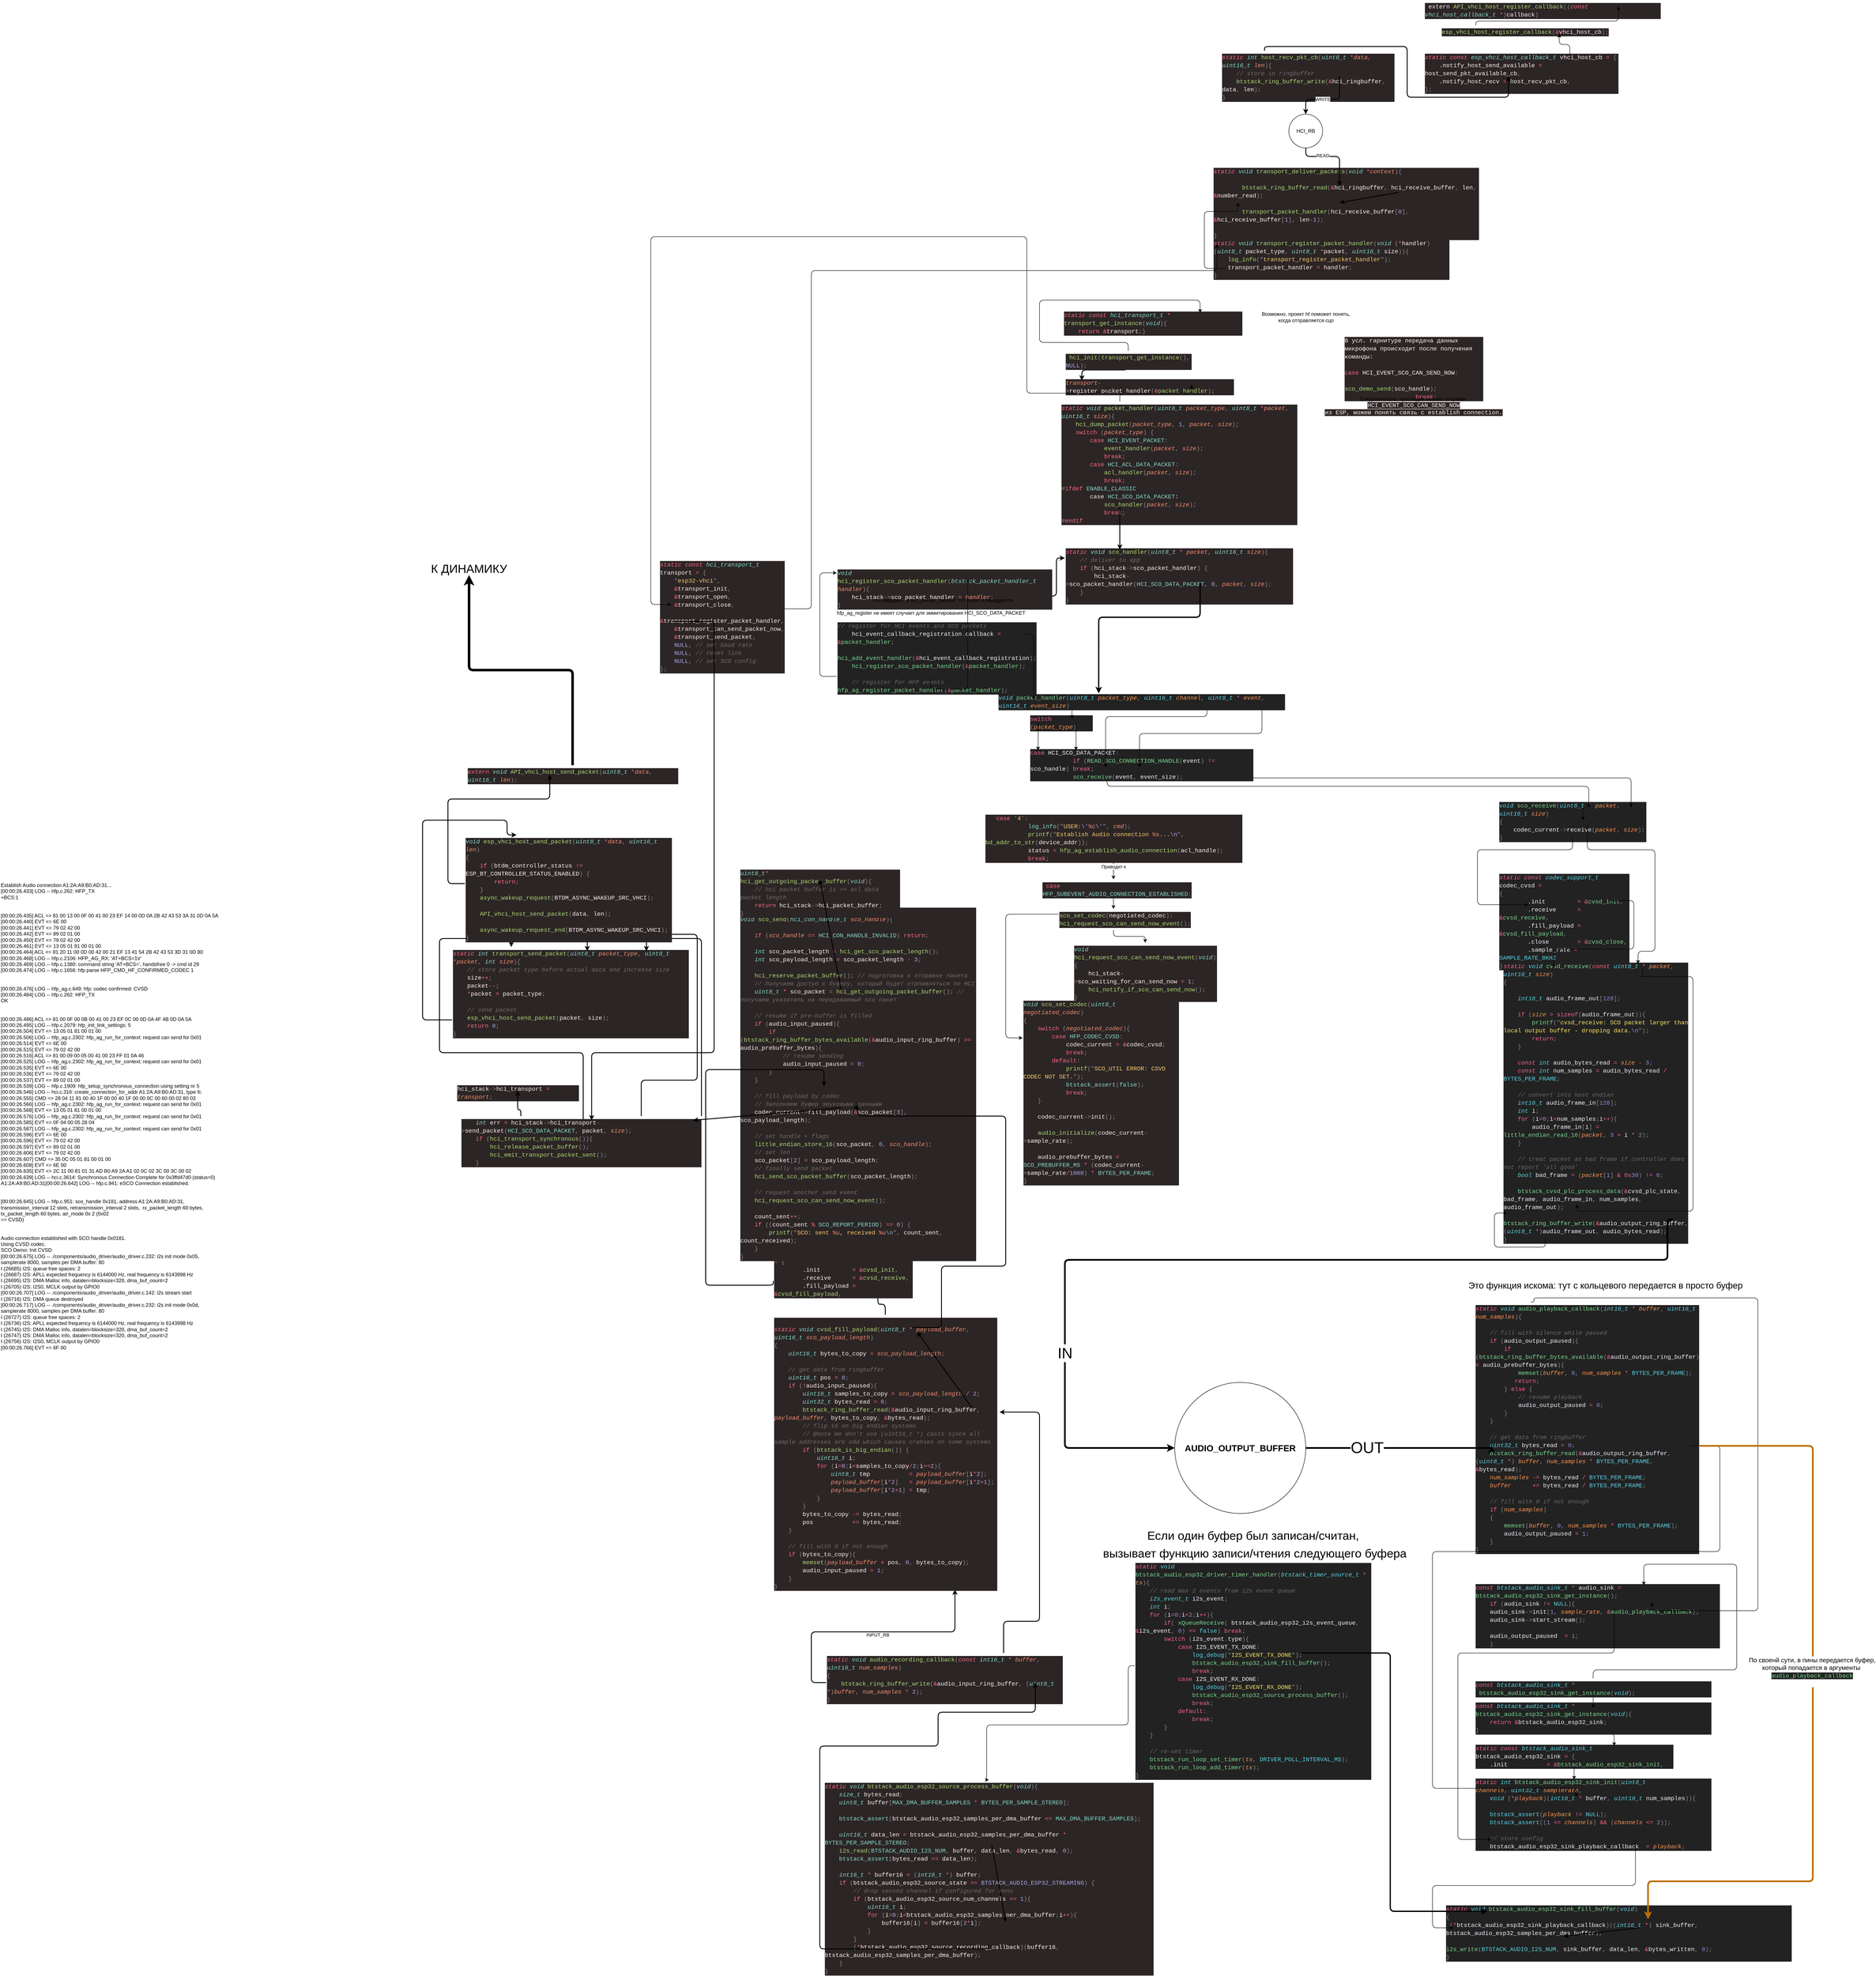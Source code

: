 <mxfile>
    <diagram id="vBu7v42lNUGAjECXIESN" name="Page-1">
        <mxGraphModel dx="6295" dy="6300" grid="1" gridSize="10" guides="1" tooltips="1" connect="1" arrows="1" fold="1" page="1" pageScale="1" pageWidth="850" pageHeight="1100" math="0" shadow="0">
            <root>
                <mxCell id="0"/>
                <mxCell id="1" parent="0"/>
                <mxCell id="153" value="&lt;div style=&quot;color: rgb(255, 241, 243); background-color: rgb(44, 37, 37); font-family: &amp;quot;Ubuntu Mono&amp;quot;, Consolas, &amp;quot;Courier New&amp;quot;, monospace; font-weight: normal; font-size: 14px; line-height: 19px;&quot;&gt;&lt;div&gt;&lt;span style=&quot;color: #fd6883;font-style: italic;&quot;&gt;static&lt;/span&gt;&lt;span style=&quot;color: #fff1f3;&quot;&gt; &lt;/span&gt;&lt;span style=&quot;color: #fd6883;font-style: italic;&quot;&gt;const&lt;/span&gt;&lt;span style=&quot;color: #fff1f3;&quot;&gt; &lt;/span&gt;&lt;span style=&quot;color: #85dacc;font-style: italic;&quot;&gt;esp_vhci_host_callback_t&lt;/span&gt;&lt;span style=&quot;color: #fff1f3;&quot;&gt; vhci_host_cb &lt;/span&gt;&lt;span style=&quot;color: #fd6883;&quot;&gt;=&lt;/span&gt;&lt;span style=&quot;color: #fff1f3;&quot;&gt; &lt;/span&gt;&lt;span style=&quot;color: #948a8b;&quot;&gt;{&lt;/span&gt;&lt;/div&gt;&lt;div&gt;&lt;span style=&quot;color: #fff1f3;&quot;&gt;&amp;nbsp; &amp;nbsp; .notify_host_send_available &lt;/span&gt;&lt;span style=&quot;color: #fd6883;&quot;&gt;=&lt;/span&gt;&lt;span style=&quot;color: #fff1f3;&quot;&gt; host_send_pkt_available_cb&lt;/span&gt;&lt;span style=&quot;color: #948a8b;&quot;&gt;,&lt;/span&gt;&lt;/div&gt;&lt;div&gt;&lt;span style=&quot;color: #fff1f3;&quot;&gt;&amp;nbsp; &amp;nbsp; .notify_host_recv &lt;/span&gt;&lt;span style=&quot;color: #fd6883;&quot;&gt;=&lt;/span&gt;&lt;span style=&quot;color: #fff1f3;&quot;&gt; host_recv_pkt_cb&lt;/span&gt;&lt;span style=&quot;color: #948a8b;&quot;&gt;,&lt;/span&gt;&lt;/div&gt;&lt;div&gt;&lt;span style=&quot;color: #948a8b;&quot;&gt;};&lt;/span&gt;&lt;/div&gt;&lt;/div&gt;" style="text;whiteSpace=wrap;html=1;" parent="1" vertex="1">
                    <mxGeometry x="140" y="-3870" width="460" height="80" as="geometry"/>
                </mxCell>
                <mxCell id="126" style="edgeStyle=orthogonalEdgeStyle;html=1;exitX=0.25;exitY=1;exitDx=0;exitDy=0;entryX=0;entryY=0.25;entryDx=0;entryDy=0;strokeWidth=2;" parent="1" source="116" target="123" edge="1">
                    <mxGeometry relative="1" as="geometry">
                        <Array as="points">
                            <mxPoint x="-1123" y="-2580"/>
                            <mxPoint x="-730" y="-2580"/>
                            <mxPoint x="-730" y="-2670"/>
                        </Array>
                    </mxGeometry>
                </mxCell>
                <mxCell id="116" value="&lt;div style=&quot;color: rgb(255, 241, 243); background-color: rgb(44, 37, 37); font-family: &amp;quot;Ubuntu Mono&amp;quot;, Consolas, &amp;quot;Courier New&amp;quot;, monospace; font-weight: normal; font-size: 14px; line-height: 19px;&quot;&gt;&lt;div&gt;&lt;span style=&quot;color: #85dacc;font-style: italic;&quot;&gt;void&lt;/span&gt;&lt;span style=&quot;color: #fff1f3;&quot;&gt; &lt;/span&gt;&lt;span style=&quot;color: #adda78;&quot;&gt;hci_register_sco_packet_handler&lt;/span&gt;&lt;span style=&quot;color: #948a8b;&quot;&gt;(&lt;/span&gt;&lt;span style=&quot;color: #85dacc;font-style: italic;&quot;&gt;btstack_packet_handler_t&lt;/span&gt;&lt;span style=&quot;color: #fff1f3;&quot;&gt; &lt;/span&gt;&lt;span style=&quot;color: #f38d70;font-style: italic;&quot;&gt;handler&lt;/span&gt;&lt;span style=&quot;color: #948a8b;&quot;&gt;){&lt;/span&gt;&lt;/div&gt;&lt;div&gt;&lt;span style=&quot;color: #fff1f3;&quot;&gt;&amp;nbsp; &amp;nbsp; &lt;/span&gt;&lt;span style=&quot;color: #fff1f3;&quot;&gt;hci_stack&lt;/span&gt;&lt;span style=&quot;color: #948a8b;&quot;&gt;-&amp;gt;&lt;/span&gt;&lt;span style=&quot;color: #fff1f3;&quot;&gt;sco_packet_handler&lt;/span&gt;&lt;span style=&quot;color: #fff1f3;&quot;&gt; &lt;/span&gt;&lt;span style=&quot;color: #fd6883;&quot;&gt;=&lt;/span&gt;&lt;span style=&quot;color: #fff1f3;&quot;&gt; &lt;/span&gt;&lt;span style=&quot;color: #f38d70;font-style: italic;&quot;&gt;handler&lt;/span&gt;&lt;span style=&quot;color: #948a8b;&quot;&gt;;&lt;/span&gt;&lt;span style=&quot;color: #fff1f3;&quot;&gt; &amp;nbsp; &amp;nbsp;&lt;/span&gt;&lt;/div&gt;&lt;div&gt;&lt;span style=&quot;color: #948a8b;&quot;&gt;}&lt;/span&gt;&lt;/div&gt;&lt;/div&gt;" style="text;whiteSpace=wrap;html=1;" parent="1" vertex="1">
                    <mxGeometry x="-1250" y="-2650" width="510" height="60" as="geometry"/>
                </mxCell>
                <mxCell id="119" style="edgeStyle=orthogonalEdgeStyle;html=1;entryX=0;entryY=0.25;entryDx=0;entryDy=0;" parent="1" target="116" edge="1">
                    <mxGeometry relative="1" as="geometry">
                        <mxPoint x="-1250" y="-2390" as="sourcePoint"/>
                        <Array as="points">
                            <mxPoint x="-1290" y="-2390"/>
                            <mxPoint x="-1290" y="-2635"/>
                        </Array>
                    </mxGeometry>
                </mxCell>
                <mxCell id="94" value="&lt;div style=&quot;color: rgb(247, 241, 255); background-color: rgb(34, 34, 34); font-family: &amp;quot;Ubuntu Mono&amp;quot;, Consolas, &amp;quot;Courier New&amp;quot;, monospace; font-weight: normal; font-size: 14px; line-height: 19px;&quot;&gt;&lt;div&gt;&lt;span style=&quot;color: #69676c;font-style: italic;&quot;&gt;// register for HCI events and SCO packets&lt;/span&gt;&lt;/div&gt;&lt;div&gt;&lt;span style=&quot;color: #f7f1ff;&quot;&gt;&amp;nbsp; &amp;nbsp; &lt;/span&gt;&lt;span style=&quot;color: #f7f1ff;&quot;&gt;hci_event_callback_registration&lt;/span&gt;&lt;span style=&quot;color: #8b888f;&quot;&gt;.&lt;/span&gt;&lt;span style=&quot;color: #f7f1ff;&quot;&gt;callback&lt;/span&gt;&lt;span style=&quot;color: #f7f1ff;&quot;&gt; &lt;/span&gt;&lt;span style=&quot;color: #fc618d;&quot;&gt;=&lt;/span&gt;&lt;span style=&quot;color: #f7f1ff;&quot;&gt; &lt;/span&gt;&lt;span style=&quot;color: #fc618d;&quot;&gt;&amp;amp;&lt;/span&gt;&lt;span style=&quot;color: #7bd88f;&quot;&gt;packet_handler&lt;/span&gt;&lt;span style=&quot;color: #8b888f;&quot;&gt;;&lt;/span&gt;&lt;/div&gt;&lt;div&gt;&lt;span style=&quot;color: #f7f1ff;&quot;&gt;&amp;nbsp; &amp;nbsp; &lt;/span&gt;&lt;span style=&quot;color: #7bd88f;&quot;&gt;hci_add_event_handler&lt;/span&gt;&lt;span style=&quot;color: #8b888f;&quot;&gt;(&lt;/span&gt;&lt;span style=&quot;color: #fc618d;&quot;&gt;&amp;amp;&lt;/span&gt;&lt;span style=&quot;color: #f7f1ff;&quot;&gt;hci_event_callback_registration&lt;/span&gt;&lt;span style=&quot;color: #8b888f;&quot;&gt;);&lt;/span&gt;&lt;/div&gt;&lt;div&gt;&lt;span style=&quot;color: #f7f1ff;&quot;&gt;&amp;nbsp; &amp;nbsp; &lt;/span&gt;&lt;span style=&quot;color: #7bd88f;&quot;&gt;hci_register_sco_packet_handler&lt;/span&gt;&lt;span style=&quot;color: #8b888f;&quot;&gt;(&lt;/span&gt;&lt;span style=&quot;color: #fc618d;&quot;&gt;&amp;amp;&lt;/span&gt;&lt;span style=&quot;color: #7bd88f;&quot;&gt;packet_handler&lt;/span&gt;&lt;span style=&quot;color: #8b888f;&quot;&gt;);&lt;/span&gt;&lt;/div&gt;&lt;br&gt;&lt;div&gt;&lt;span style=&quot;color: #8b888f;&quot;&gt;&amp;nbsp; &amp;nbsp; &lt;/span&gt;&lt;span style=&quot;color: #69676c;font-style: italic;&quot;&gt;// register for HFP events&lt;/span&gt;&lt;/div&gt;&lt;div&gt;&lt;span style=&quot;color: #7bd88f;&quot;&gt;hfp_ag_register_packet_handler&lt;/span&gt;&lt;span style=&quot;color: #8b888f;&quot;&gt;(&lt;/span&gt;&lt;span style=&quot;color: #fc618d;&quot;&gt;&amp;amp;&lt;/span&gt;&lt;span style=&quot;color: #7bd88f;&quot;&gt;packet_handler&lt;/span&gt;&lt;span style=&quot;color: #8b888f;&quot;&gt;);&lt;/span&gt;&lt;span style=&quot;color: #f7f1ff;&quot;&gt; &lt;/span&gt;&lt;/div&gt;&lt;/div&gt;" style="text;whiteSpace=wrap;html=1;fontSize=37;" parent="1" vertex="1">
                    <mxGeometry x="-1250" y="-2525" width="445" height="140" as="geometry"/>
                </mxCell>
                <mxCell id="84" value="&lt;div style=&quot;color: rgb(247, 241, 255); background-color: rgb(34, 34, 34); font-family: &amp;quot;Ubuntu Mono&amp;quot;, Consolas, &amp;quot;Courier New&amp;quot;, monospace; font-weight: normal; font-size: 14px; line-height: 19px;&quot;&gt;&lt;div&gt;&lt;span style=&quot;color: #fc618d;&quot;&gt;switch&lt;/span&gt;&lt;span style=&quot;color: #f7f1ff;&quot;&gt; &lt;/span&gt;&lt;span style=&quot;color: #8b888f;&quot;&gt;(&lt;/span&gt;&lt;span style=&quot;color: #fd9353;font-style: italic;&quot;&gt;packet_type&lt;/span&gt;&lt;span style=&quot;color: #8b888f;&quot;&gt;)&lt;/span&gt;&lt;/div&gt;&lt;/div&gt;" style="text;whiteSpace=wrap;html=1;fontSize=37;" parent="1" vertex="1">
                    <mxGeometry x="-793.6" y="-2305" width="150" height="25" as="geometry"/>
                </mxCell>
                <mxCell id="67" value="&lt;div style=&quot;color: rgb(247, 241, 255); background-color: rgb(34, 34, 34); font-family: &amp;quot;Ubuntu Mono&amp;quot;, Consolas, &amp;quot;Courier New&amp;quot;, monospace; font-weight: normal; font-size: 14px; line-height: 19px;&quot;&gt;&lt;div&gt;&lt;span style=&quot;color: #5ad4e6;font-style: italic;&quot;&gt;void&lt;/span&gt;&lt;span style=&quot;color: #f7f1ff;&quot;&gt; &lt;/span&gt;&lt;span style=&quot;color: #7bd88f;&quot;&gt;sco_receive&lt;/span&gt;&lt;span style=&quot;color: #8b888f;&quot;&gt;(&lt;/span&gt;&lt;span style=&quot;color: #5ad4e6;font-style: italic;&quot;&gt;uint8_t&lt;/span&gt;&lt;span style=&quot;color: #f7f1ff;&quot;&gt; &lt;/span&gt;&lt;span style=&quot;color: #fc618d;&quot;&gt;*&lt;/span&gt;&lt;span style=&quot;color: #f7f1ff;&quot;&gt; &lt;/span&gt;&lt;span style=&quot;color: #fd9353;font-style: italic;&quot;&gt;packet&lt;/span&gt;&lt;span style=&quot;color: #8b888f;&quot;&gt;,&lt;/span&gt;&lt;span style=&quot;color: #f7f1ff;&quot;&gt; &lt;/span&gt;&lt;span style=&quot;color: #5ad4e6;font-style: italic;&quot;&gt;uint16_t&lt;/span&gt;&lt;span style=&quot;color: #f7f1ff;&quot;&gt; &lt;/span&gt;&lt;span style=&quot;color: #fd9353;font-style: italic;&quot;&gt;size&lt;/span&gt;&lt;span style=&quot;color: #8b888f;&quot;&gt;)&lt;/span&gt;&lt;/div&gt;&lt;div&gt;&lt;span style=&quot;color: #8b888f;&quot;&gt;{&lt;/span&gt;&lt;/div&gt;&lt;div&gt;&lt;span style=&quot;color: #f7f1ff;&quot;&gt;&amp;nbsp; &amp;nbsp; &lt;/span&gt;&lt;span style=&quot;color: #f7f1ff;&quot;&gt;codec_current&lt;/span&gt;&lt;span style=&quot;color: #8b888f;&quot;&gt;-&amp;gt;&lt;/span&gt;&lt;span style=&quot;color: #f7f1ff;&quot;&gt;receive&lt;/span&gt;&lt;span style=&quot;color: #8b888f;&quot;&gt;(&lt;/span&gt;&lt;span style=&quot;color: #fd9353;font-style: italic;&quot;&gt;packet&lt;/span&gt;&lt;span style=&quot;color: #8b888f;&quot;&gt;,&lt;/span&gt;&lt;span style=&quot;color: #f7f1ff;&quot;&gt; &lt;/span&gt;&lt;span style=&quot;color: #fd9353;font-style: italic;&quot;&gt;size&lt;/span&gt;&lt;span style=&quot;color: #8b888f;&quot;&gt;);&lt;/span&gt;&lt;/div&gt;&lt;div&gt;&lt;span style=&quot;color: #8b888f;&quot;&gt;}&lt;/span&gt;&lt;/div&gt;&lt;/div&gt;" style="text;whiteSpace=wrap;html=1;fontSize=37;" parent="1" vertex="1">
                    <mxGeometry x="316.4" y="-2100" width="350" height="90" as="geometry"/>
                </mxCell>
                <mxCell id="64" value="&lt;div style=&quot;color: rgb(247, 241, 255); background-color: rgb(34, 34, 34); font-family: &amp;quot;Ubuntu Mono&amp;quot;, Consolas, &amp;quot;Courier New&amp;quot;, monospace; font-weight: normal; font-size: 14px; line-height: 19px;&quot;&gt;&lt;div&gt;&lt;span style=&quot;color: #fc618d;font-style: italic;&quot;&gt;static&lt;/span&gt;&lt;span style=&quot;color: #f7f1ff;&quot;&gt; &lt;/span&gt;&lt;span style=&quot;color: #fc618d;font-style: italic;&quot;&gt;const&lt;/span&gt;&lt;span style=&quot;color: #f7f1ff;&quot;&gt; &lt;/span&gt;&lt;span style=&quot;color: #5ad4e6;font-style: italic;&quot;&gt;codec_support_t&lt;/span&gt;&lt;span style=&quot;color: #f7f1ff;&quot;&gt; &lt;/span&gt;&lt;span style=&quot;color: #f7f1ff;&quot;&gt;codec_cvsd&lt;/span&gt;&lt;span style=&quot;color: #f7f1ff;&quot;&gt; &lt;/span&gt;&lt;span style=&quot;color: #fc618d;&quot;&gt;=&lt;/span&gt;&lt;/div&gt;&lt;div&gt;&lt;span style=&quot;color: #f7f1ff;&quot;&gt; &lt;/span&gt;&lt;span style=&quot;color: #8b888f;&quot;&gt;{&lt;/span&gt;&lt;/div&gt;&lt;div&gt;&lt;span style=&quot;color: #f7f1ff;&quot;&gt;&amp;nbsp; &amp;nbsp; &amp;nbsp; &amp;nbsp; .&lt;/span&gt;&lt;span style=&quot;color: #f7f1ff;&quot;&gt;init&lt;/span&gt;&lt;span style=&quot;color: #f7f1ff;&quot;&gt; &amp;nbsp; &amp;nbsp; &amp;nbsp; &amp;nbsp; &lt;/span&gt;&lt;span style=&quot;color: #fc618d;&quot;&gt;=&lt;/span&gt;&lt;span style=&quot;color: #f7f1ff;&quot;&gt; &lt;/span&gt;&lt;span style=&quot;color: #fc618d;&quot;&gt;&amp;amp;&lt;/span&gt;&lt;span style=&quot;color: #7bd88f;&quot;&gt;cvsd_init&lt;/span&gt;&lt;span style=&quot;color: #8b888f;&quot;&gt;,&lt;/span&gt;&lt;/div&gt;&lt;div&gt;&lt;span style=&quot;color: #f7f1ff;&quot;&gt;&amp;nbsp; &amp;nbsp; &amp;nbsp; &amp;nbsp; .&lt;/span&gt;&lt;span style=&quot;color: #f7f1ff;&quot;&gt;receive&lt;/span&gt;&lt;span style=&quot;color: #f7f1ff;&quot;&gt; &amp;nbsp; &amp;nbsp; &amp;nbsp;&lt;/span&gt;&lt;span style=&quot;color: #fc618d;&quot;&gt;=&lt;/span&gt;&lt;span style=&quot;color: #f7f1ff;&quot;&gt; &lt;/span&gt;&lt;span style=&quot;color: #fc618d;&quot;&gt;&amp;amp;&lt;/span&gt;&lt;span style=&quot;color: #7bd88f;&quot;&gt;cvsd_receive&lt;/span&gt;&lt;span style=&quot;color: #8b888f;&quot;&gt;,&lt;/span&gt;&lt;/div&gt;&lt;div&gt;&lt;span style=&quot;color: #f7f1ff;&quot;&gt;&amp;nbsp; &amp;nbsp; &amp;nbsp; &amp;nbsp; .&lt;/span&gt;&lt;span style=&quot;color: #f7f1ff;&quot;&gt;fill_payload&lt;/span&gt;&lt;span style=&quot;color: #f7f1ff;&quot;&gt; &lt;/span&gt;&lt;span style=&quot;color: #fc618d;&quot;&gt;=&lt;/span&gt;&lt;span style=&quot;color: #f7f1ff;&quot;&gt; &lt;/span&gt;&lt;span style=&quot;color: #fc618d;&quot;&gt;&amp;amp;&lt;/span&gt;&lt;span style=&quot;color: #7bd88f;&quot;&gt;cvsd_fill_payload&lt;/span&gt;&lt;span style=&quot;color: #8b888f;&quot;&gt;,&lt;/span&gt;&lt;/div&gt;&lt;div&gt;&lt;span style=&quot;color: #f7f1ff;&quot;&gt;&amp;nbsp; &amp;nbsp; &amp;nbsp; &amp;nbsp; .&lt;/span&gt;&lt;span style=&quot;color: #f7f1ff;&quot;&gt;close&lt;/span&gt;&lt;span style=&quot;color: #f7f1ff;&quot;&gt; &amp;nbsp; &amp;nbsp; &amp;nbsp; &amp;nbsp;&lt;/span&gt;&lt;span style=&quot;color: #fc618d;&quot;&gt;=&lt;/span&gt;&lt;span style=&quot;color: #f7f1ff;&quot;&gt; &lt;/span&gt;&lt;span style=&quot;color: #fc618d;&quot;&gt;&amp;amp;&lt;/span&gt;&lt;span style=&quot;color: #7bd88f;&quot;&gt;cvsd_close&lt;/span&gt;&lt;span style=&quot;color: #8b888f;&quot;&gt;,&lt;/span&gt;&lt;/div&gt;&lt;div&gt;&lt;span style=&quot;color: #f7f1ff;&quot;&gt;&amp;nbsp; &amp;nbsp; &amp;nbsp; &amp;nbsp; .&lt;/span&gt;&lt;span style=&quot;color: #f7f1ff;&quot;&gt;sample_rate&lt;/span&gt;&lt;span style=&quot;color: #f7f1ff;&quot;&gt; &lt;/span&gt;&lt;span style=&quot;color: #fc618d;&quot;&gt;=&lt;/span&gt;&lt;span style=&quot;color: #f7f1ff;&quot;&gt; &lt;/span&gt;&lt;span style=&quot;color: #5ad4e6;&quot;&gt;SAMPLE_RATE_8KHZ&lt;/span&gt;&lt;/div&gt;&lt;div&gt;&lt;span style=&quot;color: #8b888f;&quot;&gt;};&lt;/span&gt;&lt;/div&gt;&lt;/div&gt;" style="text;whiteSpace=wrap;html=1;fontSize=37;" parent="1" vertex="1">
                    <mxGeometry x="316.4" y="-1930" width="310" height="160" as="geometry"/>
                </mxCell>
                <mxCell id="59" value="&lt;div style=&quot;color: rgb(247, 241, 255); background-color: rgb(34, 34, 34); font-family: &amp;quot;Ubuntu Mono&amp;quot;, Consolas, &amp;quot;Courier New&amp;quot;, monospace; font-weight: normal; font-size: 14px; line-height: 19px;&quot;&gt;&lt;div&gt;&lt;span style=&quot;color: #fc618d;font-style: italic;&quot;&gt;static&lt;/span&gt;&lt;span style=&quot;color: #f7f1ff;&quot;&gt; &lt;/span&gt;&lt;span style=&quot;color: #5ad4e6;font-style: italic;&quot;&gt;void&lt;/span&gt;&lt;span style=&quot;color: #f7f1ff;&quot;&gt; &lt;/span&gt;&lt;span style=&quot;color: #7bd88f;&quot;&gt;cvsd_receive&lt;/span&gt;&lt;span style=&quot;color: #8b888f;&quot;&gt;(&lt;/span&gt;&lt;span style=&quot;color: #fc618d;font-style: italic;&quot;&gt;const&lt;/span&gt;&lt;span style=&quot;color: #f7f1ff;&quot;&gt; &lt;/span&gt;&lt;span style=&quot;color: #5ad4e6;font-style: italic;&quot;&gt;uint8_t&lt;/span&gt;&lt;span style=&quot;color: #f7f1ff;&quot;&gt; &lt;/span&gt;&lt;span style=&quot;color: #fc618d;&quot;&gt;*&lt;/span&gt;&lt;span style=&quot;color: #f7f1ff;&quot;&gt; &lt;/span&gt;&lt;span style=&quot;color: #fd9353;font-style: italic;&quot;&gt;packet&lt;/span&gt;&lt;span style=&quot;color: #8b888f;&quot;&gt;,&lt;/span&gt;&lt;span style=&quot;color: #f7f1ff;&quot;&gt; &lt;/span&gt;&lt;span style=&quot;color: #5ad4e6;font-style: italic;&quot;&gt;uint16_t&lt;/span&gt;&lt;span style=&quot;color: #f7f1ff;&quot;&gt; &lt;/span&gt;&lt;span style=&quot;color: #fd9353;font-style: italic;&quot;&gt;size&lt;/span&gt;&lt;span style=&quot;color: #8b888f;&quot;&gt;)&lt;/span&gt;&lt;/div&gt;&lt;div&gt;&lt;span style=&quot;color: #8b888f;&quot;&gt;{&lt;/span&gt;&lt;/div&gt;&lt;br&gt;&lt;div&gt;&lt;span style=&quot;color: #f7f1ff;&quot;&gt;&amp;nbsp; &amp;nbsp; &lt;/span&gt;&lt;span style=&quot;color: #5ad4e6;font-style: italic;&quot;&gt;int16_t&lt;/span&gt;&lt;span style=&quot;color: #f7f1ff;&quot;&gt; &lt;/span&gt;&lt;span style=&quot;color: #f7f1ff;&quot;&gt;audio_frame_out&lt;/span&gt;&lt;span style=&quot;color: #8b888f;&quot;&gt;[&lt;/span&gt;&lt;span style=&quot;color: #948ae3;&quot;&gt;128&lt;/span&gt;&lt;span style=&quot;color: #8b888f;&quot;&gt;];&lt;/span&gt;&lt;/div&gt;&lt;br&gt;&lt;div&gt;&lt;span style=&quot;color: #f7f1ff;&quot;&gt;&amp;nbsp; &amp;nbsp; &lt;/span&gt;&lt;span style=&quot;color: #fc618d;&quot;&gt;if&lt;/span&gt;&lt;span style=&quot;color: #f7f1ff;&quot;&gt; &lt;/span&gt;&lt;span style=&quot;color: #8b888f;&quot;&gt;(&lt;/span&gt;&lt;span style=&quot;color: #fd9353;font-style: italic;&quot;&gt;size&lt;/span&gt;&lt;span style=&quot;color: #f7f1ff;&quot;&gt; &lt;/span&gt;&lt;span style=&quot;color: #fc618d;&quot;&gt;&amp;gt;&lt;/span&gt;&lt;span style=&quot;color: #f7f1ff;&quot;&gt; &lt;/span&gt;&lt;span style=&quot;color: #fc618d;&quot;&gt;sizeof&lt;/span&gt;&lt;span style=&quot;color: #8b888f;&quot;&gt;(&lt;/span&gt;&lt;span style=&quot;color: #f7f1ff;&quot;&gt;audio_frame_out&lt;/span&gt;&lt;span style=&quot;color: #8b888f;&quot;&gt;)){&lt;/span&gt;&lt;/div&gt;&lt;div&gt;&lt;span style=&quot;color: #f7f1ff;&quot;&gt;&amp;nbsp; &amp;nbsp; &amp;nbsp; &amp;nbsp; &lt;/span&gt;&lt;span style=&quot;color: #7bd88f;&quot;&gt;printf&lt;/span&gt;&lt;span style=&quot;color: #8b888f;&quot;&gt;(&lt;/span&gt;&lt;span style=&quot;color: #8b888f;&quot;&gt;&quot;&lt;/span&gt;&lt;span style=&quot;color: #fce566;&quot;&gt;cvsd_receive: SCO packet larger than local output buffer - dropping data.&lt;/span&gt;&lt;span style=&quot;color: #948ae3;&quot;&gt;\n&lt;/span&gt;&lt;span style=&quot;color: #8b888f;&quot;&gt;&quot;&lt;/span&gt;&lt;span style=&quot;color: #8b888f;&quot;&gt;);&lt;/span&gt;&lt;/div&gt;&lt;div&gt;&lt;span style=&quot;color: #f7f1ff;&quot;&gt;&amp;nbsp; &amp;nbsp; &amp;nbsp; &amp;nbsp; &lt;/span&gt;&lt;span style=&quot;color: #fc618d;&quot;&gt;return&lt;/span&gt;&lt;span style=&quot;color: #8b888f;&quot;&gt;;&lt;/span&gt;&lt;/div&gt;&lt;div&gt;&lt;span style=&quot;color: #f7f1ff;&quot;&gt;&amp;nbsp; &amp;nbsp; &lt;/span&gt;&lt;span style=&quot;color: #8b888f;&quot;&gt;}&lt;/span&gt;&lt;/div&gt;&lt;br&gt;&lt;div&gt;&lt;span style=&quot;color: #f7f1ff;&quot;&gt;&amp;nbsp; &amp;nbsp; &lt;/span&gt;&lt;span style=&quot;color: #fc618d;font-style: italic;&quot;&gt;const&lt;/span&gt;&lt;span style=&quot;color: #f7f1ff;&quot;&gt; &lt;/span&gt;&lt;span style=&quot;color: #5ad4e6;font-style: italic;&quot;&gt;int&lt;/span&gt;&lt;span style=&quot;color: #f7f1ff;&quot;&gt; &lt;/span&gt;&lt;span style=&quot;color: #f7f1ff;&quot;&gt;audio_bytes_read&lt;/span&gt;&lt;span style=&quot;color: #f7f1ff;&quot;&gt; &lt;/span&gt;&lt;span style=&quot;color: #fc618d;&quot;&gt;=&lt;/span&gt;&lt;span style=&quot;color: #f7f1ff;&quot;&gt; &lt;/span&gt;&lt;span style=&quot;color: #fd9353;font-style: italic;&quot;&gt;size&lt;/span&gt;&lt;span style=&quot;color: #f7f1ff;&quot;&gt; &lt;/span&gt;&lt;span style=&quot;color: #fc618d;&quot;&gt;-&lt;/span&gt;&lt;span style=&quot;color: #f7f1ff;&quot;&gt; &lt;/span&gt;&lt;span style=&quot;color: #948ae3;&quot;&gt;3&lt;/span&gt;&lt;span style=&quot;color: #8b888f;&quot;&gt;;&lt;/span&gt;&lt;/div&gt;&lt;div&gt;&lt;span style=&quot;color: #f7f1ff;&quot;&gt;&amp;nbsp; &amp;nbsp; &lt;/span&gt;&lt;span style=&quot;color: #fc618d;font-style: italic;&quot;&gt;const&lt;/span&gt;&lt;span style=&quot;color: #f7f1ff;&quot;&gt; &lt;/span&gt;&lt;span style=&quot;color: #5ad4e6;font-style: italic;&quot;&gt;int&lt;/span&gt;&lt;span style=&quot;color: #f7f1ff;&quot;&gt; &lt;/span&gt;&lt;span style=&quot;color: #f7f1ff;&quot;&gt;num_samples&lt;/span&gt;&lt;span style=&quot;color: #f7f1ff;&quot;&gt; &lt;/span&gt;&lt;span style=&quot;color: #fc618d;&quot;&gt;=&lt;/span&gt;&lt;span style=&quot;color: #f7f1ff;&quot;&gt; &lt;/span&gt;&lt;span style=&quot;color: #f7f1ff;&quot;&gt;audio_bytes_read&lt;/span&gt;&lt;span style=&quot;color: #f7f1ff;&quot;&gt; &lt;/span&gt;&lt;span style=&quot;color: #fc618d;&quot;&gt;/&lt;/span&gt;&lt;span style=&quot;color: #f7f1ff;&quot;&gt; &lt;/span&gt;&lt;span style=&quot;color: #5ad4e6;&quot;&gt;BYTES_PER_FRAME&lt;/span&gt;&lt;span style=&quot;color: #8b888f;&quot;&gt;;&lt;/span&gt;&lt;/div&gt;&lt;br&gt;&lt;div&gt;&lt;span style=&quot;color: #8b888f;&quot;&gt;&amp;nbsp; &amp;nbsp; &lt;/span&gt;&lt;span style=&quot;color: #69676c;font-style: italic;&quot;&gt;// convert into host endian&lt;/span&gt;&lt;/div&gt;&lt;div&gt;&lt;span style=&quot;color: #f7f1ff;&quot;&gt;&amp;nbsp; &amp;nbsp; &lt;/span&gt;&lt;span style=&quot;color: #5ad4e6;font-style: italic;&quot;&gt;int16_t&lt;/span&gt;&lt;span style=&quot;color: #f7f1ff;&quot;&gt; &lt;/span&gt;&lt;span style=&quot;color: #f7f1ff;&quot;&gt;audio_frame_in&lt;/span&gt;&lt;span style=&quot;color: #8b888f;&quot;&gt;[&lt;/span&gt;&lt;span style=&quot;color: #948ae3;&quot;&gt;128&lt;/span&gt;&lt;span style=&quot;color: #8b888f;&quot;&gt;];&lt;/span&gt;&lt;/div&gt;&lt;div&gt;&lt;span style=&quot;color: #f7f1ff;&quot;&gt;&amp;nbsp; &amp;nbsp; &lt;/span&gt;&lt;span style=&quot;color: #5ad4e6;font-style: italic;&quot;&gt;int&lt;/span&gt;&lt;span style=&quot;color: #f7f1ff;&quot;&gt; &lt;/span&gt;&lt;span style=&quot;color: #f7f1ff;&quot;&gt;i&lt;/span&gt;&lt;span style=&quot;color: #8b888f;&quot;&gt;;&lt;/span&gt;&lt;/div&gt;&lt;div&gt;&lt;span style=&quot;color: #f7f1ff;&quot;&gt;&amp;nbsp; &amp;nbsp; &lt;/span&gt;&lt;span style=&quot;color: #fc618d;&quot;&gt;for&lt;/span&gt;&lt;span style=&quot;color: #f7f1ff;&quot;&gt; &lt;/span&gt;&lt;span style=&quot;color: #8b888f;&quot;&gt;(&lt;/span&gt;&lt;span style=&quot;color: #f7f1ff;&quot;&gt;i&lt;/span&gt;&lt;span style=&quot;color: #fc618d;&quot;&gt;=&lt;/span&gt;&lt;span style=&quot;color: #948ae3;&quot;&gt;0&lt;/span&gt;&lt;span style=&quot;color: #8b888f;&quot;&gt;;&lt;/span&gt;&lt;span style=&quot;color: #f7f1ff;&quot;&gt;i&lt;/span&gt;&lt;span style=&quot;color: #fc618d;&quot;&gt;&amp;lt;&lt;/span&gt;&lt;span style=&quot;color: #f7f1ff;&quot;&gt;num_samples&lt;/span&gt;&lt;span style=&quot;color: #8b888f;&quot;&gt;;&lt;/span&gt;&lt;span style=&quot;color: #f7f1ff;&quot;&gt;i&lt;/span&gt;&lt;span style=&quot;color: #fc618d;&quot;&gt;++&lt;/span&gt;&lt;span style=&quot;color: #8b888f;&quot;&gt;){&lt;/span&gt;&lt;/div&gt;&lt;div&gt;&lt;span style=&quot;color: #f7f1ff;&quot;&gt;&amp;nbsp; &amp;nbsp; &amp;nbsp; &amp;nbsp; &lt;/span&gt;&lt;span style=&quot;color: #f7f1ff;&quot;&gt;audio_frame_in&lt;/span&gt;&lt;span style=&quot;color: #8b888f;&quot;&gt;[&lt;/span&gt;&lt;span style=&quot;color: #f7f1ff;&quot;&gt;i&lt;/span&gt;&lt;span style=&quot;color: #8b888f;&quot;&gt;]&lt;/span&gt;&lt;span style=&quot;color: #f7f1ff;&quot;&gt; &lt;/span&gt;&lt;span style=&quot;color: #fc618d;&quot;&gt;=&lt;/span&gt;&lt;span style=&quot;color: #f7f1ff;&quot;&gt; &lt;/span&gt;&lt;span style=&quot;color: #7bd88f;&quot;&gt;little_endian_read_16&lt;/span&gt;&lt;span style=&quot;color: #8b888f;&quot;&gt;(&lt;/span&gt;&lt;span style=&quot;color: #fd9353;font-style: italic;&quot;&gt;packet&lt;/span&gt;&lt;span style=&quot;color: #8b888f;&quot;&gt;,&lt;/span&gt;&lt;span style=&quot;color: #f7f1ff;&quot;&gt; &lt;/span&gt;&lt;span style=&quot;color: #948ae3;&quot;&gt;3&lt;/span&gt;&lt;span style=&quot;color: #f7f1ff;&quot;&gt; &lt;/span&gt;&lt;span style=&quot;color: #fc618d;&quot;&gt;+&lt;/span&gt;&lt;span style=&quot;color: #f7f1ff;&quot;&gt; &lt;/span&gt;&lt;span style=&quot;color: #f7f1ff;&quot;&gt;i&lt;/span&gt;&lt;span style=&quot;color: #f7f1ff;&quot;&gt; &lt;/span&gt;&lt;span style=&quot;color: #fc618d;&quot;&gt;*&lt;/span&gt;&lt;span style=&quot;color: #f7f1ff;&quot;&gt; &lt;/span&gt;&lt;span style=&quot;color: #948ae3;&quot;&gt;2&lt;/span&gt;&lt;span style=&quot;color: #8b888f;&quot;&gt;);&lt;/span&gt;&lt;/div&gt;&lt;div&gt;&lt;span style=&quot;color: #f7f1ff;&quot;&gt;&amp;nbsp; &amp;nbsp; &lt;/span&gt;&lt;span style=&quot;color: #8b888f;&quot;&gt;}&lt;/span&gt;&lt;/div&gt;&lt;br&gt;&lt;div&gt;&lt;span style=&quot;color: #8b888f;&quot;&gt;&amp;nbsp; &amp;nbsp; &lt;/span&gt;&lt;span style=&quot;color: #69676c;font-style: italic;&quot;&gt;// treat packet as bad frame if controller does not report 'all good'&lt;/span&gt;&lt;/div&gt;&lt;div&gt;&lt;span style=&quot;color: #f7f1ff;&quot;&gt;&amp;nbsp; &amp;nbsp; &lt;/span&gt;&lt;span style=&quot;color: #5ad4e6;font-style: italic;&quot;&gt;bool&lt;/span&gt;&lt;span style=&quot;color: #f7f1ff;&quot;&gt; &lt;/span&gt;&lt;span style=&quot;color: #f7f1ff;&quot;&gt;bad_frame&lt;/span&gt;&lt;span style=&quot;color: #f7f1ff;&quot;&gt; &lt;/span&gt;&lt;span style=&quot;color: #fc618d;&quot;&gt;=&lt;/span&gt;&lt;span style=&quot;color: #f7f1ff;&quot;&gt; &lt;/span&gt;&lt;span style=&quot;color: #8b888f;&quot;&gt;(&lt;/span&gt;&lt;span style=&quot;color: #fd9353;font-style: italic;&quot;&gt;packet&lt;/span&gt;&lt;span style=&quot;color: #8b888f;&quot;&gt;[&lt;/span&gt;&lt;span style=&quot;color: #948ae3;&quot;&gt;1&lt;/span&gt;&lt;span style=&quot;color: #8b888f;&quot;&gt;]&lt;/span&gt;&lt;span style=&quot;color: #f7f1ff;&quot;&gt; &lt;/span&gt;&lt;span style=&quot;color: #fc618d;&quot;&gt;&amp;amp;&lt;/span&gt;&lt;span style=&quot;color: #f7f1ff;&quot;&gt; &lt;/span&gt;&lt;span style=&quot;color: #fc618d;&quot;&gt;0x&lt;/span&gt;&lt;span style=&quot;color: #948ae3;&quot;&gt;30&lt;/span&gt;&lt;span style=&quot;color: #8b888f;&quot;&gt;)&lt;/span&gt;&lt;span style=&quot;color: #f7f1ff;&quot;&gt; &lt;/span&gt;&lt;span style=&quot;color: #fc618d;&quot;&gt;!=&lt;/span&gt;&lt;span style=&quot;color: #f7f1ff;&quot;&gt; &lt;/span&gt;&lt;span style=&quot;color: #948ae3;&quot;&gt;0&lt;/span&gt;&lt;span style=&quot;color: #8b888f;&quot;&gt;;&lt;/span&gt;&lt;/div&gt;&lt;br&gt;&lt;div&gt;&lt;span style=&quot;color: #f7f1ff;&quot;&gt;&amp;nbsp; &amp;nbsp; &lt;/span&gt;&lt;span style=&quot;color: #7bd88f;&quot;&gt;btstack_cvsd_plc_process_data&lt;/span&gt;&lt;span style=&quot;color: #8b888f;&quot;&gt;(&lt;/span&gt;&lt;span style=&quot;color: #fc618d;&quot;&gt;&amp;amp;&lt;/span&gt;&lt;span style=&quot;color: #f7f1ff;&quot;&gt;cvsd_plc_state&lt;/span&gt;&lt;span style=&quot;color: #8b888f;&quot;&gt;,&lt;/span&gt;&lt;span style=&quot;color: #f7f1ff;&quot;&gt; &lt;/span&gt;&lt;span style=&quot;color: #f7f1ff;&quot;&gt;bad_frame&lt;/span&gt;&lt;span style=&quot;color: #8b888f;&quot;&gt;,&lt;/span&gt;&lt;span style=&quot;color: #f7f1ff;&quot;&gt; &lt;/span&gt;&lt;span style=&quot;color: #f7f1ff;&quot;&gt;audio_frame_in&lt;/span&gt;&lt;span style=&quot;color: #8b888f;&quot;&gt;,&lt;/span&gt;&lt;span style=&quot;color: #f7f1ff;&quot;&gt; &lt;/span&gt;&lt;span style=&quot;color: #f7f1ff;&quot;&gt;num_samples&lt;/span&gt;&lt;span style=&quot;color: #8b888f;&quot;&gt;,&lt;/span&gt;&lt;span style=&quot;color: #f7f1ff;&quot;&gt; &lt;/span&gt;&lt;span style=&quot;color: #f7f1ff;&quot;&gt;audio_frame_out&lt;/span&gt;&lt;span style=&quot;color: #8b888f;&quot;&gt;);&lt;/span&gt;&lt;/div&gt;&lt;div&gt;&lt;span style=&quot;color: #f7f1ff;&quot;&gt;&amp;nbsp; &amp;nbsp; &lt;/span&gt;&lt;span style=&quot;color: #7bd88f;&quot;&gt;btstack_ring_buffer_write&lt;/span&gt;&lt;span style=&quot;color: #8b888f;&quot;&gt;(&lt;/span&gt;&lt;span style=&quot;color: #fc618d;&quot;&gt;&amp;amp;&lt;/span&gt;&lt;span style=&quot;color: #f7f1ff;&quot;&gt;audio_output_ring_buffer&lt;/span&gt;&lt;span style=&quot;color: #8b888f;&quot;&gt;,&lt;/span&gt;&lt;span style=&quot;color: #f7f1ff;&quot;&gt; &lt;/span&gt;&lt;span style=&quot;color: #8b888f;&quot;&gt;(&lt;/span&gt;&lt;span style=&quot;color: #5ad4e6;font-style: italic;&quot;&gt;uint8_t&lt;/span&gt;&lt;span style=&quot;color: #f7f1ff;&quot;&gt; &lt;/span&gt;&lt;span style=&quot;color: #fc618d;&quot;&gt;*&lt;/span&gt;&lt;span style=&quot;color: #8b888f;&quot;&gt;)&lt;/span&gt;&lt;span style=&quot;color: #f7f1ff;&quot;&gt;audio_frame_out&lt;/span&gt;&lt;span style=&quot;color: #8b888f;&quot;&gt;,&lt;/span&gt;&lt;span style=&quot;color: #f7f1ff;&quot;&gt; &lt;/span&gt;&lt;span style=&quot;color: #f7f1ff;&quot;&gt;audio_bytes_read&lt;/span&gt;&lt;span style=&quot;color: #8b888f;&quot;&gt;);&lt;/span&gt;&lt;/div&gt;&lt;div&gt;&lt;span style=&quot;color: #8b888f;&quot;&gt;}&lt;/span&gt;&lt;/div&gt;&lt;/div&gt;" style="text;whiteSpace=wrap;html=1;fontSize=37;" parent="1" vertex="1">
                    <mxGeometry x="326.4" y="-1720" width="413.6" height="660" as="geometry"/>
                </mxCell>
                <mxCell id="63" style="edgeStyle=orthogonalEdgeStyle;html=1;exitX=0.8;exitY=0.031;exitDx=0;exitDy=0;strokeWidth=1;fontSize=37;entryX=0.425;entryY=0.877;entryDx=0;entryDy=0;entryPerimeter=0;exitPerimeter=0;" parent="1" source="59" target="59" edge="1">
                    <mxGeometry relative="1" as="geometry">
                        <mxPoint x="826.4" y="-1140" as="targetPoint"/>
                        <Array as="points">
                            <mxPoint x="646.4" y="-1680"/>
                            <mxPoint x="776.4" y="-1680"/>
                            <mxPoint x="776.4" y="-1125"/>
                            <mxPoint x="496.4" y="-1125"/>
                        </Array>
                    </mxGeometry>
                </mxCell>
                <mxCell id="9" value="&lt;div style=&quot;color: rgb(247, 241, 255); background-color: rgb(34, 34, 34); font-family: &amp;quot;Ubuntu Mono&amp;quot;, Consolas, &amp;quot;Courier New&amp;quot;, monospace; font-weight: normal; font-size: 14px; line-height: 19px;&quot;&gt;&lt;div&gt;&lt;span style=&quot;color: #fc618d;font-style: italic;&quot;&gt;static&lt;/span&gt;&lt;span style=&quot;color: #f7f1ff;&quot;&gt; &lt;/span&gt;&lt;span style=&quot;color: #5ad4e6;font-style: italic;&quot;&gt;int&lt;/span&gt;&lt;span style=&quot;color: #f7f1ff;&quot;&gt; &lt;/span&gt;&lt;span style=&quot;color: #7bd88f;&quot;&gt;btstack_audio_esp32_sink_init&lt;/span&gt;&lt;span style=&quot;color: #8b888f;&quot;&gt;(&lt;/span&gt;&lt;span style=&quot;color: rgb(90, 212, 230); font-style: italic;&quot;&gt;uint8_t&lt;/span&gt; &lt;span style=&quot;color: rgb(253, 147, 83); font-style: italic;&quot;&gt;channels&lt;/span&gt;&lt;span style=&quot;color: rgb(139, 136, 143);&quot;&gt;,&amp;nbsp;&lt;/span&gt;&lt;span style=&quot;color: rgb(90, 212, 230); font-style: italic;&quot;&gt;uint32_t&lt;/span&gt; &lt;span style=&quot;color: rgb(253, 147, 83); font-style: italic;&quot;&gt;samplerate&lt;/span&gt;&lt;span style=&quot;color: rgb(139, 136, 143);&quot;&gt;,&lt;/span&gt;&lt;/div&gt;&lt;div&gt;&lt;span style=&quot;color: #f7f1ff;&quot;&gt;&amp;nbsp; &amp;nbsp; &lt;/span&gt;&lt;span style=&quot;color: #5ad4e6;font-style: italic;&quot;&gt;void&lt;/span&gt;&lt;span style=&quot;color: #f7f1ff;&quot;&gt; &lt;/span&gt;&lt;span style=&quot;color: #8b888f;&quot;&gt;(&lt;/span&gt;&lt;span style=&quot;color: #fc618d;&quot;&gt;*&lt;/span&gt;&lt;span style=&quot;color: #fd9353;font-style: italic;&quot;&gt;playback&lt;/span&gt;&lt;span style=&quot;color: #8b888f;&quot;&gt;)(&lt;/span&gt;&lt;span style=&quot;color: #5ad4e6;font-style: italic;&quot;&gt;int16_t&lt;/span&gt;&lt;span style=&quot;color: #f7f1ff;&quot;&gt; &lt;/span&gt;&lt;span style=&quot;color: #fc618d;&quot;&gt;*&lt;/span&gt;&lt;span style=&quot;color: #f7f1ff;&quot;&gt; buffer&lt;/span&gt;&lt;span style=&quot;color: #8b888f;&quot;&gt;,&lt;/span&gt;&lt;span style=&quot;color: #f7f1ff;&quot;&gt; &lt;/span&gt;&lt;span style=&quot;color: #5ad4e6;font-style: italic;&quot;&gt;uint16_t&lt;/span&gt;&lt;span style=&quot;color: #f7f1ff;&quot;&gt; num_samples&lt;/span&gt;&lt;span style=&quot;color: #8b888f;&quot;&gt;)){&lt;/span&gt;&lt;/div&gt;&lt;br&gt;&lt;div&gt;&lt;span style=&quot;color: #f7f1ff;&quot;&gt;&amp;nbsp; &amp;nbsp; &lt;/span&gt;&lt;span style=&quot;color: #5ad4e6;&quot;&gt;btstack_assert&lt;/span&gt;&lt;span style=&quot;color: #8b888f;&quot;&gt;(&lt;/span&gt;&lt;span style=&quot;color: #fd9353;font-style: italic;&quot;&gt;playback&lt;/span&gt;&lt;span style=&quot;color: #f7f1ff;&quot;&gt; &lt;/span&gt;&lt;span style=&quot;color: #fc618d;&quot;&gt;!=&lt;/span&gt;&lt;span style=&quot;color: #f7f1ff;&quot;&gt; &lt;/span&gt;&lt;span style=&quot;color: #5ad4e6;&quot;&gt;NULL&lt;/span&gt;&lt;span style=&quot;color: #8b888f;&quot;&gt;);&lt;/span&gt;&lt;/div&gt;&lt;div&gt;&lt;span style=&quot;color: #f7f1ff;&quot;&gt;&amp;nbsp; &amp;nbsp; &lt;/span&gt;&lt;span style=&quot;color: #5ad4e6;&quot;&gt;btstack_assert&lt;/span&gt;&lt;span style=&quot;color: #8b888f;&quot;&gt;((&lt;/span&gt;&lt;span style=&quot;color: #948ae3;&quot;&gt;1&lt;/span&gt;&lt;span style=&quot;color: #f7f1ff;&quot;&gt; &lt;/span&gt;&lt;span style=&quot;color: #fc618d;&quot;&gt;&amp;lt;=&lt;/span&gt;&lt;span style=&quot;color: #f7f1ff;&quot;&gt; &lt;/span&gt;&lt;span style=&quot;color: #fd9353;font-style: italic;&quot;&gt;channels&lt;/span&gt;&lt;span style=&quot;color: #8b888f;&quot;&gt;)&lt;/span&gt;&lt;span style=&quot;color: #f7f1ff;&quot;&gt; &lt;/span&gt;&lt;span style=&quot;color: #fc618d;&quot;&gt;&amp;amp;&amp;amp;&lt;/span&gt;&lt;span style=&quot;color: #f7f1ff;&quot;&gt; &lt;/span&gt;&lt;span style=&quot;color: #8b888f;&quot;&gt;(&lt;/span&gt;&lt;span style=&quot;color: #fd9353;font-style: italic;&quot;&gt;channels&lt;/span&gt;&lt;span style=&quot;color: #f7f1ff;&quot;&gt; &lt;/span&gt;&lt;span style=&quot;color: #fc618d;&quot;&gt;&amp;lt;=&lt;/span&gt;&lt;span style=&quot;color: #f7f1ff;&quot;&gt; &lt;/span&gt;&lt;span style=&quot;color: #948ae3;&quot;&gt;2&lt;/span&gt;&lt;span style=&quot;color: #8b888f;&quot;&gt;));&lt;/span&gt;&lt;/div&gt;&lt;br&gt;&lt;div&gt;&lt;span style=&quot;color: #8b888f;&quot;&gt;&amp;nbsp; &amp;nbsp; &lt;/span&gt;&lt;span style=&quot;color: #69676c;font-style: italic;&quot;&gt;// store config&lt;/span&gt;&lt;/div&gt;&lt;div&gt;&lt;span style=&quot;color: #f7f1ff;&quot;&gt;&amp;nbsp; &amp;nbsp; &lt;/span&gt;&lt;span style=&quot;color: #f7f1ff;&quot;&gt;btstack_audio_esp32_sink_playback_callback&lt;/span&gt;&lt;span style=&quot;color: #f7f1ff;&quot;&gt; &amp;nbsp;&lt;/span&gt;&lt;span style=&quot;color: #fc618d;&quot;&gt;=&lt;/span&gt;&lt;span style=&quot;color: #f7f1ff;&quot;&gt; &lt;/span&gt;&lt;span style=&quot;color: #fd9353;font-style: italic;&quot;&gt;playback&lt;/span&gt;&lt;span style=&quot;color: #8b888f;&quot;&gt;;&lt;/span&gt;&lt;/div&gt;&lt;/div&gt;" style="text;whiteSpace=wrap;html=1;fontSize=15;" parent="1" vertex="1">
                    <mxGeometry x="260" y="210" width="560" height="160" as="geometry"/>
                </mxCell>
                <mxCell id="47" value="&lt;div style=&quot;color: rgb(247, 241, 255); background-color: rgb(34, 34, 34); font-family: &amp;quot;Ubuntu Mono&amp;quot;, Consolas, &amp;quot;Courier New&amp;quot;, monospace; font-weight: normal; font-size: 14px; line-height: 19px;&quot;&gt;&lt;div&gt;&lt;span style=&quot;color: #fc618d;font-style: italic;&quot;&gt;static&lt;/span&gt;&lt;span style=&quot;color: #f7f1ff;&quot;&gt; &lt;/span&gt;&lt;span style=&quot;color: #5ad4e6;font-style: italic;&quot;&gt;void&lt;/span&gt;&lt;span style=&quot;color: #f7f1ff;&quot;&gt; &lt;/span&gt;&lt;span style=&quot;color: #7bd88f;&quot;&gt;btstack_audio_esp32_sink_fill_buffer&lt;/span&gt;&lt;span style=&quot;color: #8b888f;&quot;&gt;(&lt;/span&gt;&lt;span style=&quot;color: #5ad4e6;font-style: italic;&quot;&gt;void&lt;/span&gt;&lt;span style=&quot;color: #8b888f;&quot;&gt;)&lt;/span&gt;&lt;/div&gt;&lt;div&gt;&lt;span style=&quot;color: #8b888f;&quot;&gt;{&lt;/span&gt;&lt;/div&gt;&lt;div&gt;&lt;div style=&quot;line-height: 19px;&quot;&gt;&amp;nbsp;&lt;span style=&quot;color: #8b888f;&quot;&gt;(&lt;/span&gt;&lt;span style=&quot;color: #fc618d;&quot;&gt;*&lt;/span&gt;btstack_audio_esp32_sink_playback_callback&lt;span style=&quot;color: #8b888f;&quot;&gt;)((&lt;/span&gt;&lt;span style=&quot;color: #5ad4e6;font-style: italic;&quot;&gt;int16_t&lt;/span&gt; &lt;span style=&quot;color: #fc618d;&quot;&gt;*&lt;/span&gt;&lt;span style=&quot;color: #8b888f;&quot;&gt;)&lt;/span&gt; sink_buffer&lt;span style=&quot;color: #8b888f;&quot;&gt;,&lt;/span&gt; btstack_audio_esp32_samples_per_dma_buffer&lt;span style=&quot;color: #8b888f;&quot;&gt;);&lt;/span&gt;&lt;/div&gt;&lt;/div&gt;&lt;div&gt;&lt;span style=&quot;color: #8b888f;&quot;&gt;&lt;br&gt;&lt;/span&gt;&lt;/div&gt;&lt;div&gt;&lt;span style=&quot;color: rgb(123, 216, 143);&quot;&gt;i2s_write&lt;/span&gt;&lt;span style=&quot;color: rgb(139, 136, 143);&quot;&gt;(&lt;/span&gt;&lt;span style=&quot;color: rgb(90, 212, 230);&quot;&gt;BTSTACK_AUDIO_I2S_NUM&lt;/span&gt;&lt;span style=&quot;color: rgb(139, 136, 143);&quot;&gt;,&lt;/span&gt;&amp;nbsp;sink_buffer&lt;span style=&quot;color: rgb(139, 136, 143);&quot;&gt;,&lt;/span&gt;&amp;nbsp;data_len&lt;span style=&quot;color: rgb(139, 136, 143);&quot;&gt;,&lt;/span&gt;&amp;nbsp;&lt;span style=&quot;color: rgb(252, 97, 141);&quot;&gt;&amp;amp;&lt;/span&gt;bytes_written&lt;span style=&quot;color: rgb(139, 136, 143);&quot;&gt;,&lt;/span&gt;&amp;nbsp;&lt;span style=&quot;color: rgb(148, 138, 227);&quot;&gt;0&lt;/span&gt;&lt;span style=&quot;color: rgb(139, 136, 143);&quot;&gt;);&lt;/span&gt;&lt;br&gt;&lt;/div&gt;&lt;div&gt;&lt;span style=&quot;color: #8b888f;&quot;&gt;}&lt;/span&gt;&lt;/div&gt;&lt;/div&gt;" style="text;whiteSpace=wrap;html=1;fontSize=35;" parent="1" vertex="1">
                    <mxGeometry x="190" y="510" width="820" height="120" as="geometry"/>
                </mxCell>
                <mxCell id="2" value="&lt;div style=&quot;color: rgb(247, 241, 255); background-color: rgb(34, 34, 34); font-family: &amp;quot;Ubuntu Mono&amp;quot;, Consolas, &amp;quot;Courier New&amp;quot;, monospace; font-weight: normal; font-size: 14px; line-height: 19px;&quot;&gt;&lt;br&gt;&lt;/div&gt;" style="text;whiteSpace=wrap;html=1;" parent="1" vertex="1">
                    <mxGeometry x="260" y="620" width="560" height="30" as="geometry"/>
                </mxCell>
                <mxCell id="32" value="&lt;div style=&quot;color: rgb(247, 241, 255); background-color: rgb(34, 34, 34); font-family: &amp;quot;Ubuntu Mono&amp;quot;, Consolas, &amp;quot;Courier New&amp;quot;, monospace; font-weight: normal; font-size: 14px; line-height: 19px;&quot;&gt;&lt;div&gt;&lt;span style=&quot;color: #fc618d;font-style: italic;&quot;&gt;static&lt;/span&gt;&lt;span style=&quot;color: #f7f1ff;&quot;&gt; &lt;/span&gt;&lt;span style=&quot;color: #5ad4e6;font-style: italic;&quot;&gt;void&lt;/span&gt;&lt;span style=&quot;color: #f7f1ff;&quot;&gt; &lt;/span&gt;&lt;span style=&quot;color: #7bd88f;&quot;&gt;audio_playback_callback&lt;/span&gt;&lt;span style=&quot;color: #8b888f;&quot;&gt;(&lt;/span&gt;&lt;span style=&quot;color: #5ad4e6;font-style: italic;&quot;&gt;int16_t&lt;/span&gt;&lt;span style=&quot;color: #f7f1ff;&quot;&gt; &lt;/span&gt;&lt;span style=&quot;color: #fc618d;&quot;&gt;*&lt;/span&gt;&lt;span style=&quot;color: #f7f1ff;&quot;&gt; &lt;/span&gt;&lt;span style=&quot;color: #fd9353;font-style: italic;&quot;&gt;buffer&lt;/span&gt;&lt;span style=&quot;color: #8b888f;&quot;&gt;,&lt;/span&gt;&lt;span style=&quot;color: #f7f1ff;&quot;&gt; &lt;/span&gt;&lt;span style=&quot;color: #5ad4e6;font-style: italic;&quot;&gt;uint16_t&lt;/span&gt;&lt;span style=&quot;color: #f7f1ff;&quot;&gt; &lt;/span&gt;&lt;span style=&quot;color: #fd9353;font-style: italic;&quot;&gt;num_samples&lt;/span&gt;&lt;span style=&quot;color: #8b888f;&quot;&gt;){&lt;/span&gt;&lt;/div&gt;&lt;br&gt;&lt;div&gt;&lt;span style=&quot;color: #8b888f;&quot;&gt;&amp;nbsp; &amp;nbsp; &lt;/span&gt;&lt;span style=&quot;color: #69676c;font-style: italic;&quot;&gt;// fill with silence while paused&lt;/span&gt;&lt;/div&gt;&lt;div&gt;&lt;span style=&quot;color: #f7f1ff;&quot;&gt;&amp;nbsp; &amp;nbsp; &lt;/span&gt;&lt;span style=&quot;color: #fc618d;&quot;&gt;if&lt;/span&gt;&lt;span style=&quot;color: #f7f1ff;&quot;&gt; &lt;/span&gt;&lt;span style=&quot;color: #8b888f;&quot;&gt;(&lt;/span&gt;&lt;span style=&quot;color: #f7f1ff;&quot;&gt;audio_output_paused&lt;/span&gt;&lt;span style=&quot;color: #8b888f;&quot;&gt;){&lt;/span&gt;&lt;/div&gt;&lt;div&gt;&lt;span style=&quot;color: #f7f1ff;&quot;&gt;&amp;nbsp; &amp;nbsp; &amp;nbsp; &amp;nbsp; &lt;/span&gt;&lt;span style=&quot;color: #fc618d;&quot;&gt;if&lt;/span&gt;&lt;span style=&quot;color: #f7f1ff;&quot;&gt; &lt;/span&gt;&lt;span style=&quot;color: #8b888f;&quot;&gt;(&lt;/span&gt;&lt;span style=&quot;color: #7bd88f;&quot;&gt;btstack_ring_buffer_bytes_available&lt;/span&gt;&lt;span style=&quot;color: #8b888f;&quot;&gt;(&lt;/span&gt;&lt;span style=&quot;color: #fc618d;&quot;&gt;&amp;amp;&lt;/span&gt;&lt;span style=&quot;color: #f7f1ff;&quot;&gt;audio_output_ring_buffer&lt;/span&gt;&lt;span style=&quot;color: #8b888f;&quot;&gt;)&lt;/span&gt;&lt;span style=&quot;color: #f7f1ff;&quot;&gt; &lt;/span&gt;&lt;span style=&quot;color: #fc618d;&quot;&gt;&amp;lt;&lt;/span&gt;&lt;span style=&quot;color: #f7f1ff;&quot;&gt; &lt;/span&gt;&lt;span style=&quot;color: #f7f1ff;&quot;&gt;audio_prebuffer_bytes&lt;/span&gt;&lt;span style=&quot;color: #8b888f;&quot;&gt;){&lt;/span&gt;&lt;/div&gt;&lt;div&gt;&lt;span style=&quot;color: #f7f1ff;&quot;&gt;&amp;nbsp; &amp;nbsp; &amp;nbsp; &amp;nbsp; &amp;nbsp; &amp;nbsp; &lt;/span&gt;&lt;span style=&quot;color: #7bd88f;&quot;&gt;memset&lt;/span&gt;&lt;span style=&quot;color: #8b888f;&quot;&gt;(&lt;/span&gt;&lt;span style=&quot;color: #fd9353;font-style: italic;&quot;&gt;buffer&lt;/span&gt;&lt;span style=&quot;color: #8b888f;&quot;&gt;,&lt;/span&gt;&lt;span style=&quot;color: #f7f1ff;&quot;&gt; &lt;/span&gt;&lt;span style=&quot;color: #948ae3;&quot;&gt;0&lt;/span&gt;&lt;span style=&quot;color: #8b888f;&quot;&gt;,&lt;/span&gt;&lt;span style=&quot;color: #f7f1ff;&quot;&gt; &lt;/span&gt;&lt;span style=&quot;color: #fd9353;font-style: italic;&quot;&gt;num_samples&lt;/span&gt;&lt;span style=&quot;color: #f7f1ff;&quot;&gt; &lt;/span&gt;&lt;span style=&quot;color: #fc618d;&quot;&gt;*&lt;/span&gt;&lt;span style=&quot;color: #f7f1ff;&quot;&gt; &lt;/span&gt;&lt;span style=&quot;color: #5ad4e6;&quot;&gt;BYTES_PER_FRAME&lt;/span&gt;&lt;span style=&quot;color: #8b888f;&quot;&gt;);&lt;/span&gt;&lt;/div&gt;&lt;div&gt;&lt;span style=&quot;color: #f7f1ff;&quot;&gt;&amp;nbsp; &amp;nbsp; &amp;nbsp; &amp;nbsp; &amp;nbsp; &amp;nbsp;&lt;/span&gt;&lt;span style=&quot;color: #fc618d;&quot;&gt;return&lt;/span&gt;&lt;span style=&quot;color: #8b888f;&quot;&gt;;&lt;/span&gt;&lt;/div&gt;&lt;div&gt;&lt;span style=&quot;color: #f7f1ff;&quot;&gt;&amp;nbsp; &amp;nbsp; &amp;nbsp; &amp;nbsp; &lt;/span&gt;&lt;span style=&quot;color: #8b888f;&quot;&gt;}&lt;/span&gt;&lt;span style=&quot;color: #f7f1ff;&quot;&gt; &lt;/span&gt;&lt;span style=&quot;color: #fc618d;&quot;&gt;else&lt;/span&gt;&lt;span style=&quot;color: #f7f1ff;&quot;&gt; &lt;/span&gt;&lt;span style=&quot;color: #8b888f;&quot;&gt;{&lt;/span&gt;&lt;/div&gt;&lt;div&gt;&lt;span style=&quot;color: #8b888f;&quot;&gt;&amp;nbsp; &amp;nbsp; &amp;nbsp; &amp;nbsp; &amp;nbsp; &amp;nbsp; &lt;/span&gt;&lt;span style=&quot;color: #69676c;font-style: italic;&quot;&gt;// resume playback&lt;/span&gt;&lt;/div&gt;&lt;div&gt;&lt;span style=&quot;color: #f7f1ff;&quot;&gt;&amp;nbsp; &amp;nbsp; &amp;nbsp; &amp;nbsp; &amp;nbsp; &amp;nbsp; &lt;/span&gt;&lt;span style=&quot;color: #f7f1ff;&quot;&gt;audio_output_paused&lt;/span&gt;&lt;span style=&quot;color: #f7f1ff;&quot;&gt; &lt;/span&gt;&lt;span style=&quot;color: #fc618d;&quot;&gt;=&lt;/span&gt;&lt;span style=&quot;color: #f7f1ff;&quot;&gt; &lt;/span&gt;&lt;span style=&quot;color: #948ae3;&quot;&gt;0&lt;/span&gt;&lt;span style=&quot;color: #8b888f;&quot;&gt;;&lt;/span&gt;&lt;/div&gt;&lt;div&gt;&lt;span style=&quot;color: #f7f1ff;&quot;&gt;&amp;nbsp; &amp;nbsp; &amp;nbsp; &amp;nbsp; &lt;/span&gt;&lt;span style=&quot;color: #8b888f;&quot;&gt;}&lt;/span&gt;&lt;/div&gt;&lt;div&gt;&lt;span style=&quot;color: #f7f1ff;&quot;&gt;&amp;nbsp; &amp;nbsp; &lt;/span&gt;&lt;span style=&quot;color: #8b888f;&quot;&gt;}&lt;/span&gt;&lt;/div&gt;&lt;br&gt;&lt;div&gt;&lt;span style=&quot;color: #8b888f;&quot;&gt;&amp;nbsp; &amp;nbsp; &lt;/span&gt;&lt;span style=&quot;color: #69676c;font-style: italic;&quot;&gt;// get data from ringbuffer&lt;/span&gt;&lt;/div&gt;&lt;div&gt;&lt;span style=&quot;color: #f7f1ff;&quot;&gt;&amp;nbsp; &amp;nbsp; &lt;/span&gt;&lt;span style=&quot;color: #5ad4e6;font-style: italic;&quot;&gt;uint32_t&lt;/span&gt;&lt;span style=&quot;color: #f7f1ff;&quot;&gt; &lt;/span&gt;&lt;span style=&quot;color: #f7f1ff;&quot;&gt;bytes_read&lt;/span&gt;&lt;span style=&quot;color: #f7f1ff;&quot;&gt; &lt;/span&gt;&lt;span style=&quot;color: #fc618d;&quot;&gt;=&lt;/span&gt;&lt;span style=&quot;color: #f7f1ff;&quot;&gt; &lt;/span&gt;&lt;span style=&quot;color: #948ae3;&quot;&gt;0&lt;/span&gt;&lt;span style=&quot;color: #8b888f;&quot;&gt;;&lt;/span&gt;&lt;/div&gt;&lt;div&gt;&lt;span style=&quot;color: #f7f1ff;&quot;&gt;&amp;nbsp; &amp;nbsp; &lt;/span&gt;&lt;span style=&quot;color: #7bd88f;&quot;&gt;btstack_ring_buffer_read&lt;/span&gt;&lt;span style=&quot;color: #8b888f;&quot;&gt;(&lt;/span&gt;&lt;span style=&quot;color: #fc618d;&quot;&gt;&amp;amp;&lt;/span&gt;&lt;span style=&quot;color: #f7f1ff;&quot;&gt;audio_output_ring_buffer&lt;/span&gt;&lt;span style=&quot;color: #8b888f;&quot;&gt;,&lt;/span&gt;&lt;span style=&quot;color: #f7f1ff;&quot;&gt; &lt;/span&gt;&lt;span style=&quot;color: #8b888f;&quot;&gt;(&lt;/span&gt;&lt;span style=&quot;color: #5ad4e6;font-style: italic;&quot;&gt;uint8_t&lt;/span&gt;&lt;span style=&quot;color: #f7f1ff;&quot;&gt; &lt;/span&gt;&lt;span style=&quot;color: #fc618d;&quot;&gt;*&lt;/span&gt;&lt;span style=&quot;color: #8b888f;&quot;&gt;)&lt;/span&gt;&lt;span style=&quot;color: #f7f1ff;&quot;&gt; &lt;/span&gt;&lt;span style=&quot;color: #fd9353;font-style: italic;&quot;&gt;buffer&lt;/span&gt;&lt;span style=&quot;color: #8b888f;&quot;&gt;,&lt;/span&gt;&lt;span style=&quot;color: #f7f1ff;&quot;&gt; &lt;/span&gt;&lt;span style=&quot;color: #fd9353;font-style: italic;&quot;&gt;num_samples&lt;/span&gt;&lt;span style=&quot;color: #f7f1ff;&quot;&gt; &lt;/span&gt;&lt;span style=&quot;color: #fc618d;&quot;&gt;*&lt;/span&gt;&lt;span style=&quot;color: #f7f1ff;&quot;&gt; &lt;/span&gt;&lt;span style=&quot;color: #5ad4e6;&quot;&gt;BYTES_PER_FRAME&lt;/span&gt;&lt;span style=&quot;color: #8b888f;&quot;&gt;,&lt;/span&gt;&lt;span style=&quot;color: #f7f1ff;&quot;&gt; &lt;/span&gt;&lt;span style=&quot;color: #fc618d;&quot;&gt;&amp;amp;&lt;/span&gt;&lt;span style=&quot;color: #f7f1ff;&quot;&gt;bytes_read&lt;/span&gt;&lt;span style=&quot;color: #8b888f;&quot;&gt;);&lt;/span&gt;&lt;/div&gt;&lt;div&gt;&lt;span style=&quot;color: #f7f1ff;&quot;&gt;&amp;nbsp; &amp;nbsp; &lt;/span&gt;&lt;span style=&quot;color: #fd9353;font-style: italic;&quot;&gt;num_samples&lt;/span&gt;&lt;span style=&quot;color: #f7f1ff;&quot;&gt; &lt;/span&gt;&lt;span style=&quot;color: #fc618d;&quot;&gt;-=&lt;/span&gt;&lt;span style=&quot;color: #f7f1ff;&quot;&gt; &lt;/span&gt;&lt;span style=&quot;color: #f7f1ff;&quot;&gt;bytes_read&lt;/span&gt;&lt;span style=&quot;color: #f7f1ff;&quot;&gt; &lt;/span&gt;&lt;span style=&quot;color: #fc618d;&quot;&gt;/&lt;/span&gt;&lt;span style=&quot;color: #f7f1ff;&quot;&gt; &lt;/span&gt;&lt;span style=&quot;color: #5ad4e6;&quot;&gt;BYTES_PER_FRAME&lt;/span&gt;&lt;span style=&quot;color: #8b888f;&quot;&gt;;&lt;/span&gt;&lt;/div&gt;&lt;div&gt;&lt;span style=&quot;color: #f7f1ff;&quot;&gt;&amp;nbsp; &amp;nbsp; &lt;/span&gt;&lt;span style=&quot;color: #fd9353;font-style: italic;&quot;&gt;buffer&lt;/span&gt;&lt;span style=&quot;color: #f7f1ff;&quot;&gt; &amp;nbsp; &amp;nbsp; &amp;nbsp;&lt;/span&gt;&lt;span style=&quot;color: #fc618d;&quot;&gt;+=&lt;/span&gt;&lt;span style=&quot;color: #f7f1ff;&quot;&gt; &lt;/span&gt;&lt;span style=&quot;color: #f7f1ff;&quot;&gt;bytes_read&lt;/span&gt;&lt;span style=&quot;color: #f7f1ff;&quot;&gt; &lt;/span&gt;&lt;span style=&quot;color: #fc618d;&quot;&gt;/&lt;/span&gt;&lt;span style=&quot;color: #f7f1ff;&quot;&gt; &lt;/span&gt;&lt;span style=&quot;color: #5ad4e6;&quot;&gt;BYTES_PER_FRAME&lt;/span&gt;&lt;span style=&quot;color: #8b888f;&quot;&gt;;&lt;/span&gt;&lt;/div&gt;&lt;br&gt;&lt;div&gt;&lt;span style=&quot;color: #8b888f;&quot;&gt;&amp;nbsp; &amp;nbsp; &lt;/span&gt;&lt;span style=&quot;color: #69676c;font-style: italic;&quot;&gt;// fill with 0 if not enough&lt;/span&gt;&lt;/div&gt;&lt;div&gt;&lt;span style=&quot;color: #f7f1ff;&quot;&gt;&amp;nbsp; &amp;nbsp; &lt;/span&gt;&lt;span style=&quot;color: #fc618d;&quot;&gt;if&lt;/span&gt;&lt;span style=&quot;color: #f7f1ff;&quot;&gt; &lt;/span&gt;&lt;span style=&quot;color: #8b888f;&quot;&gt;(&lt;/span&gt;&lt;span style=&quot;color: #fd9353;font-style: italic;&quot;&gt;num_samples&lt;/span&gt;&lt;span style=&quot;color: #8b888f;&quot;&gt;)&lt;/span&gt;&lt;/div&gt;&lt;div&gt;&lt;span style=&quot;color: #f7f1ff;&quot;&gt;&amp;nbsp; &amp;nbsp; &lt;/span&gt;&lt;span style=&quot;color: #8b888f;&quot;&gt;{&lt;/span&gt;&lt;/div&gt;&lt;div&gt;&lt;span style=&quot;color: #f7f1ff;&quot;&gt;&amp;nbsp; &amp;nbsp; &amp;nbsp; &amp;nbsp; &lt;/span&gt;&lt;span style=&quot;color: #7bd88f;&quot;&gt;memset&lt;/span&gt;&lt;span style=&quot;color: #8b888f;&quot;&gt;(&lt;/span&gt;&lt;span style=&quot;color: #fd9353;font-style: italic;&quot;&gt;buffer&lt;/span&gt;&lt;span style=&quot;color: #8b888f;&quot;&gt;,&lt;/span&gt;&lt;span style=&quot;color: #f7f1ff;&quot;&gt; &lt;/span&gt;&lt;span style=&quot;color: #948ae3;&quot;&gt;0&lt;/span&gt;&lt;span style=&quot;color: #8b888f;&quot;&gt;,&lt;/span&gt;&lt;span style=&quot;color: #f7f1ff;&quot;&gt; &lt;/span&gt;&lt;span style=&quot;color: #fd9353;font-style: italic;&quot;&gt;num_samples&lt;/span&gt;&lt;span style=&quot;color: #f7f1ff;&quot;&gt; &lt;/span&gt;&lt;span style=&quot;color: #fc618d;&quot;&gt;*&lt;/span&gt;&lt;span style=&quot;color: #f7f1ff;&quot;&gt; &lt;/span&gt;&lt;span style=&quot;color: #5ad4e6;&quot;&gt;BYTES_PER_FRAME&lt;/span&gt;&lt;span style=&quot;color: #8b888f;&quot;&gt;);&lt;/span&gt;&lt;/div&gt;&lt;div&gt;&lt;span style=&quot;color: #f7f1ff;&quot;&gt;&amp;nbsp; &amp;nbsp; &amp;nbsp; &amp;nbsp; &lt;/span&gt;&lt;span style=&quot;color: #f7f1ff;&quot;&gt;audio_output_paused&lt;/span&gt;&lt;span style=&quot;color: #f7f1ff;&quot;&gt; &lt;/span&gt;&lt;span style=&quot;color: #fc618d;&quot;&gt;=&lt;/span&gt;&lt;span style=&quot;color: #f7f1ff;&quot;&gt; &lt;/span&gt;&lt;span style=&quot;color: #948ae3;&quot;&gt;1&lt;/span&gt;&lt;span style=&quot;color: #8b888f;&quot;&gt;;&lt;/span&gt;&lt;/div&gt;&lt;div&gt;&lt;span style=&quot;color: #f7f1ff;&quot;&gt;&amp;nbsp; &amp;nbsp; &lt;/span&gt;&lt;span style=&quot;color: #8b888f;&quot;&gt;}&lt;/span&gt;&lt;/div&gt;&lt;div&gt;&lt;span style=&quot;color: #8b888f;&quot;&gt;}&lt;/span&gt;&lt;/div&gt;&lt;/div&gt;" style="text;whiteSpace=wrap;html=1;fontSize=15;" parent="1" vertex="1">
                    <mxGeometry x="260" y="-910" width="530" height="570" as="geometry"/>
                </mxCell>
                <mxCell id="21" value="&lt;div style=&quot;color: rgb(247, 241, 255); background-color: rgb(34, 34, 34); font-family: &amp;quot;Ubuntu Mono&amp;quot;, Consolas, &amp;quot;Courier New&amp;quot;, monospace; font-weight: normal; font-size: 14px; line-height: 19px;&quot;&gt;&lt;div&gt;&lt;span style=&quot;color: #fc618d;font-style: italic;&quot;&gt;const&lt;/span&gt;&lt;span style=&quot;color: #f7f1ff;&quot;&gt; &lt;/span&gt;&lt;span style=&quot;color: #5ad4e6;font-style: italic;&quot;&gt;btstack_audio_sink_t&lt;/span&gt;&lt;span style=&quot;color: #f7f1ff;&quot;&gt; &lt;/span&gt;&lt;span style=&quot;color: #fc618d;&quot;&gt;*&lt;/span&gt;&lt;span style=&quot;color: #f7f1ff;&quot;&gt; &lt;/span&gt;&lt;span style=&quot;color: #f7f1ff;&quot;&gt;audio_sink&lt;/span&gt;&lt;span style=&quot;color: #f7f1ff;&quot;&gt; &lt;/span&gt;&lt;span style=&quot;color: #fc618d;&quot;&gt;=&lt;/span&gt;&lt;span style=&quot;color: #f7f1ff;&quot;&gt; &lt;/span&gt;&lt;span style=&quot;color: #7bd88f;&quot;&gt;btstack_audio_esp32_sink_get_instance&lt;/span&gt;&lt;span style=&quot;color: #8b888f;&quot;&gt;();&lt;/span&gt;&lt;/div&gt;&lt;div&gt;&lt;span style=&quot;color: #f7f1ff;&quot;&gt;&amp;nbsp; &amp;nbsp; &lt;/span&gt;&lt;span style=&quot;color: #fc618d;&quot;&gt;if&lt;/span&gt;&lt;span style=&quot;color: #f7f1ff;&quot;&gt; &lt;/span&gt;&lt;span style=&quot;color: #8b888f;&quot;&gt;(&lt;/span&gt;&lt;span style=&quot;color: #f7f1ff;&quot;&gt;audio_sink&lt;/span&gt;&lt;span style=&quot;color: #f7f1ff;&quot;&gt; &lt;/span&gt;&lt;span style=&quot;color: #fc618d;&quot;&gt;!=&lt;/span&gt;&lt;span style=&quot;color: #f7f1ff;&quot;&gt; &lt;/span&gt;&lt;span style=&quot;color: #5ad4e6;&quot;&gt;NULL&lt;/span&gt;&lt;span style=&quot;color: #8b888f;&quot;&gt;){&lt;/span&gt;&lt;/div&gt;&lt;div&gt;&lt;span style=&quot;color: #f7f1ff;&quot;&gt;&amp;nbsp; &amp;nbsp; &lt;/span&gt;&lt;span style=&quot;color: #f7f1ff;&quot;&gt;audio_sink&lt;/span&gt;&lt;span style=&quot;color: #8b888f;&quot;&gt;-&amp;gt;&lt;/span&gt;&lt;span style=&quot;color: #f7f1ff;&quot;&gt;init&lt;/span&gt;&lt;span style=&quot;color: #8b888f;&quot;&gt;(&lt;/span&gt;&lt;span style=&quot;color: #948ae3;&quot;&gt;1&lt;/span&gt;&lt;span style=&quot;color: #8b888f;&quot;&gt;,&lt;/span&gt;&lt;span style=&quot;color: #f7f1ff;&quot;&gt; &lt;/span&gt;&lt;span style=&quot;color: #fd9353;font-style: italic;&quot;&gt;sample_rate&lt;/span&gt;&lt;span style=&quot;color: #8b888f;&quot;&gt;,&lt;/span&gt;&lt;span style=&quot;color: #f7f1ff;&quot;&gt; &lt;/span&gt;&lt;span style=&quot;color: #fc618d;&quot;&gt;&amp;amp;&lt;/span&gt;&lt;span style=&quot;color: #7bd88f;&quot;&gt;audio_playback_callback&lt;/span&gt;&lt;span style=&quot;color: #8b888f;&quot;&gt;);&lt;/span&gt;&lt;/div&gt;&lt;div&gt;&lt;span style=&quot;color: #f7f1ff;&quot;&gt;&amp;nbsp; &amp;nbsp; &lt;/span&gt;&lt;span style=&quot;color: #f7f1ff;&quot;&gt;audio_sink&lt;/span&gt;&lt;span style=&quot;color: #8b888f;&quot;&gt;-&amp;gt;&lt;/span&gt;&lt;span style=&quot;color: #f7f1ff;&quot;&gt;start_stream&lt;/span&gt;&lt;span style=&quot;color: #8b888f;&quot;&gt;();&lt;/span&gt;&lt;/div&gt;&lt;br&gt;&lt;div&gt;&lt;span style=&quot;color: #f7f1ff;&quot;&gt;&amp;nbsp; &amp;nbsp; &lt;/span&gt;&lt;span style=&quot;color: #f7f1ff;&quot;&gt;audio_output_paused&lt;/span&gt;&lt;span style=&quot;color: #f7f1ff;&quot;&gt; &amp;nbsp;&lt;/span&gt;&lt;span style=&quot;color: #fc618d;&quot;&gt;=&lt;/span&gt;&lt;span style=&quot;color: #f7f1ff;&quot;&gt; &lt;/span&gt;&lt;span style=&quot;color: #948ae3;&quot;&gt;1&lt;/span&gt;&lt;span style=&quot;color: #8b888f;&quot;&gt;;&lt;/span&gt;&lt;/div&gt;&lt;div&gt;&lt;span style=&quot;color: #f7f1ff;&quot;&gt;&amp;nbsp; &amp;nbsp; &lt;/span&gt;&lt;span style=&quot;color: #8b888f;&quot;&gt;}&lt;/span&gt;&lt;/div&gt;&lt;/div&gt;" style="text;whiteSpace=wrap;html=1;fontSize=15;" parent="1" vertex="1">
                    <mxGeometry x="260" y="-250" width="580" height="150" as="geometry"/>
                </mxCell>
                <mxCell id="16" style="edgeStyle=orthogonalEdgeStyle;html=1;entryX=0.42;entryY=0.059;entryDx=0;entryDy=0;entryPerimeter=0;fontSize=15;" parent="1" source="15" target="9" edge="1">
                    <mxGeometry relative="1" as="geometry"/>
                </mxCell>
                <mxCell id="15" value="&lt;div style=&quot;color: rgb(247, 241, 255); background-color: rgb(34, 34, 34); font-family: &amp;quot;Ubuntu Mono&amp;quot;, Consolas, &amp;quot;Courier New&amp;quot;, monospace; font-weight: normal; font-size: 14px; line-height: 19px;&quot;&gt;&lt;div&gt;&lt;span style=&quot;color: #fc618d;font-style: italic;&quot;&gt;static&lt;/span&gt;&lt;span style=&quot;color: #f7f1ff;&quot;&gt; &lt;/span&gt;&lt;span style=&quot;color: #fc618d;font-style: italic;&quot;&gt;const&lt;/span&gt;&lt;span style=&quot;color: #f7f1ff;&quot;&gt; &lt;/span&gt;&lt;span style=&quot;color: #5ad4e6;font-style: italic;&quot;&gt;btstack_audio_sink_t&lt;/span&gt;&lt;span style=&quot;color: #f7f1ff;&quot;&gt; &lt;/span&gt;&lt;span style=&quot;color: #f7f1ff;&quot;&gt;btstack_audio_esp32_sink&lt;/span&gt;&lt;span style=&quot;color: #f7f1ff;&quot;&gt; &lt;/span&gt;&lt;span style=&quot;color: #fc618d;&quot;&gt;=&lt;/span&gt;&lt;span style=&quot;color: #f7f1ff;&quot;&gt; &lt;/span&gt;&lt;span style=&quot;color: #8b888f;&quot;&gt;{&lt;/span&gt;&lt;/div&gt;&lt;div&gt;&lt;span style=&quot;color: #f7f1ff;&quot;&gt;&amp;nbsp; &amp;nbsp; .&lt;/span&gt;&lt;span style=&quot;color: #f7f1ff;&quot;&gt;init&lt;/span&gt;&lt;span style=&quot;color: #f7f1ff;&quot;&gt; &amp;nbsp; &amp;nbsp; &amp;nbsp; &amp;nbsp; &amp;nbsp; &lt;/span&gt;&lt;span style=&quot;color: #fc618d;&quot;&gt;=&lt;/span&gt;&lt;span style=&quot;color: #f7f1ff;&quot;&gt; &lt;/span&gt;&lt;span style=&quot;color: #fc618d;&quot;&gt;&amp;amp;&lt;/span&gt;&lt;span style=&quot;color: #7bd88f;&quot;&gt;btstack_audio_esp32_sink_init&lt;/span&gt;&lt;span style=&quot;color: #8b888f;&quot;&gt;,&lt;/span&gt;&lt;/div&gt;&lt;/div&gt;" style="text;whiteSpace=wrap;html=1;fontSize=15;" parent="1" vertex="1">
                    <mxGeometry x="260" y="130" width="470" height="40" as="geometry"/>
                </mxCell>
                <mxCell id="18" style="edgeStyle=orthogonalEdgeStyle;html=1;entryX=0.702;entryY=0.25;entryDx=0;entryDy=0;entryPerimeter=0;fontSize=15;" parent="1" source="17" target="15" edge="1">
                    <mxGeometry relative="1" as="geometry"/>
                </mxCell>
                <mxCell id="17" value="&lt;div style=&quot;color: rgb(247, 241, 255); background-color: rgb(34, 34, 34); font-family: &amp;quot;Ubuntu Mono&amp;quot;, Consolas, &amp;quot;Courier New&amp;quot;, monospace; font-weight: normal; font-size: 14px; line-height: 19px;&quot;&gt;&lt;div&gt;&lt;span style=&quot;color: #fc618d;font-style: italic;&quot;&gt;const&lt;/span&gt;&lt;span style=&quot;color: #f7f1ff;&quot;&gt; &lt;/span&gt;&lt;span style=&quot;color: #5ad4e6;font-style: italic;&quot;&gt;btstack_audio_sink_t&lt;/span&gt;&lt;span style=&quot;color: #f7f1ff;&quot;&gt; &lt;/span&gt;&lt;span style=&quot;color: #fc618d;&quot;&gt;*&lt;/span&gt;&lt;span style=&quot;color: #f7f1ff;&quot;&gt; &lt;/span&gt;&lt;span style=&quot;color: #7bd88f;&quot;&gt;btstack_audio_esp32_sink_get_instance&lt;/span&gt;&lt;span style=&quot;color: #8b888f;&quot;&gt;(&lt;/span&gt;&lt;span style=&quot;color: #5ad4e6;font-style: italic;&quot;&gt;void&lt;/span&gt;&lt;span style=&quot;color: #8b888f;&quot;&gt;){&lt;/span&gt;&lt;/div&gt;&lt;div&gt;&lt;span style=&quot;color: #f7f1ff;&quot;&gt;&amp;nbsp; &amp;nbsp; &lt;/span&gt;&lt;span style=&quot;color: #fc618d;&quot;&gt;return&lt;/span&gt;&lt;span style=&quot;color: #f7f1ff;&quot;&gt; &lt;/span&gt;&lt;span style=&quot;color: #fc618d;&quot;&gt;&amp;amp;&lt;/span&gt;&lt;span style=&quot;color: #f7f1ff;&quot;&gt;btstack_audio_esp32_sink&lt;/span&gt;&lt;span style=&quot;color: #8b888f;&quot;&gt;;&lt;/span&gt;&lt;/div&gt;&lt;div&gt;&lt;span style=&quot;color: #8b888f;&quot;&gt;}&lt;/span&gt;&lt;/div&gt;&lt;/div&gt;" style="text;whiteSpace=wrap;html=1;fontSize=15;" parent="1" vertex="1">
                    <mxGeometry x="260" y="30" width="560" height="60" as="geometry"/>
                </mxCell>
                <mxCell id="20" style="edgeStyle=orthogonalEdgeStyle;html=1;exitX=0.5;exitY=1;exitDx=0;exitDy=0;entryX=0.501;entryY=0.333;entryDx=0;entryDy=0;entryPerimeter=0;fontSize=15;" parent="1" source="19" target="17" edge="1">
                    <mxGeometry relative="1" as="geometry"/>
                </mxCell>
                <mxCell id="19" value="&lt;div style=&quot;color: rgb(247, 241, 255); background-color: rgb(34, 34, 34); font-family: &amp;quot;Ubuntu Mono&amp;quot;, Consolas, &amp;quot;Courier New&amp;quot;, monospace; font-weight: normal; font-size: 14px; line-height: 19px;&quot;&gt;&lt;div&gt;&lt;span style=&quot;color: #fc618d;font-style: italic;&quot;&gt;const&lt;/span&gt;&lt;span style=&quot;color: #f7f1ff;&quot;&gt; &lt;/span&gt;&lt;span style=&quot;color: #5ad4e6;font-style: italic;&quot;&gt;btstack_audio_sink_t&lt;/span&gt;&lt;span style=&quot;color: #f7f1ff;&quot;&gt; &lt;/span&gt;&lt;span style=&quot;color: #fc618d;&quot;&gt;*&lt;/span&gt;&lt;span style=&quot;color: #f7f1ff;&quot;&gt; &amp;nbsp; &amp;nbsp;&lt;/span&gt;&lt;span style=&quot;color: #7bd88f;&quot;&gt;btstack_audio_esp32_sink_get_instance&lt;/span&gt;&lt;span style=&quot;color: #8b888f;&quot;&gt;(&lt;/span&gt;&lt;span style=&quot;color: #5ad4e6;font-style: italic;&quot;&gt;void&lt;/span&gt;&lt;span style=&quot;color: #8b888f;&quot;&gt;);&lt;/span&gt;&lt;/div&gt;&lt;/div&gt;" style="text;whiteSpace=wrap;html=1;fontSize=15;" parent="1" vertex="1">
                    <mxGeometry x="260" y="-20" width="560" height="30" as="geometry"/>
                </mxCell>
                <mxCell id="28" style="edgeStyle=orthogonalEdgeStyle;html=1;fontSize=15;exitX=0.569;exitY=0.4;exitDx=0;exitDy=0;exitPerimeter=0;" parent="1" source="21" edge="1">
                    <mxGeometry relative="1" as="geometry">
                        <mxPoint x="299" y="361" as="targetPoint"/>
                        <mxPoint x="590.02" y="-190" as="sourcePoint"/>
                        <Array as="points">
                            <mxPoint x="590" y="-80"/>
                            <mxPoint x="220" y="-80"/>
                            <mxPoint x="220" y="361"/>
                        </Array>
                    </mxGeometry>
                </mxCell>
                <mxCell id="30" style="edgeStyle=orthogonalEdgeStyle;html=1;exitX=0.5;exitY=0;exitDx=0;exitDy=0;fontSize=15;" parent="1" source="19" edge="1">
                    <mxGeometry relative="1" as="geometry">
                        <mxPoint x="660" y="-240" as="targetPoint"/>
                        <mxPoint x="540" y="-20" as="sourcePoint"/>
                        <Array as="points">
                            <mxPoint x="540" y="-40"/>
                            <mxPoint x="880" y="-40"/>
                            <mxPoint x="880" y="-290"/>
                            <mxPoint x="660" y="-290"/>
                        </Array>
                    </mxGeometry>
                </mxCell>
                <mxCell id="33" style="edgeStyle=orthogonalEdgeStyle;html=1;exitX=0.25;exitY=0;exitDx=0;exitDy=0;fontSize=15;entryX=0.724;entryY=0.333;entryDx=0;entryDy=0;entryPerimeter=0;" parent="1" source="32" target="21" edge="1">
                    <mxGeometry relative="1" as="geometry">
                        <mxPoint x="870" y="-180" as="targetPoint"/>
                        <Array as="points">
                            <mxPoint x="400" y="-910"/>
                            <mxPoint x="400" y="-920"/>
                            <mxPoint x="930" y="-920"/>
                            <mxPoint x="930" y="-180"/>
                            <mxPoint x="680" y="-180"/>
                        </Array>
                    </mxGeometry>
                </mxCell>
                <mxCell id="40" value="Это функция искома: тут с кольцевого передается в просто буфер" style="edgeLabel;html=1;align=center;verticalAlign=middle;resizable=0;points=[];fontSize=21;" parent="33" vertex="1" connectable="0">
                    <mxGeometry x="-0.88" y="1" relative="1" as="geometry">
                        <mxPoint x="93" y="-29" as="offset"/>
                    </mxGeometry>
                </mxCell>
                <mxCell id="34" style="edgeStyle=orthogonalEdgeStyle;html=1;exitX=0.962;exitY=0.596;exitDx=0;exitDy=0;fontSize=15;exitPerimeter=0;" parent="1" source="32" edge="1">
                    <mxGeometry relative="1" as="geometry">
                        <mxPoint x="500" y="260" as="targetPoint"/>
                        <Array as="points">
                            <mxPoint x="840" y="-570"/>
                            <mxPoint x="840" y="-320"/>
                            <mxPoint x="160" y="-320"/>
                            <mxPoint x="160" y="240"/>
                            <mxPoint x="500" y="240"/>
                        </Array>
                    </mxGeometry>
                </mxCell>
                <mxCell id="38" style="edgeStyle=orthogonalEdgeStyle;html=1;exitX=1;exitY=0.5;exitDx=0;exitDy=0;entryX=0.075;entryY=0.596;entryDx=0;entryDy=0;entryPerimeter=0;strokeWidth=4;fontSize=21;" parent="1" source="37" target="32" edge="1">
                    <mxGeometry relative="1" as="geometry">
                        <Array as="points">
                            <mxPoint x="300" y="-565"/>
                        </Array>
                    </mxGeometry>
                </mxCell>
                <mxCell id="39" value="&lt;font style=&quot;font-size: 37px;&quot;&gt;OUT&lt;/font&gt;" style="edgeLabel;html=1;align=center;verticalAlign=middle;resizable=0;points=[];fontSize=21;" parent="38" vertex="1" connectable="0">
                    <mxGeometry x="-0.346" relative="1" as="geometry">
                        <mxPoint x="-1" as="offset"/>
                    </mxGeometry>
                </mxCell>
                <mxCell id="44" style="edgeStyle=orthogonalEdgeStyle;html=1;strokeWidth=4;fontSize=35;entryX=0;entryY=0.5;entryDx=0;entryDy=0;exitX=0.975;exitY=0.931;exitDx=0;exitDy=0;exitPerimeter=0;" parent="1" source="59" target="37" edge="1">
                    <mxGeometry relative="1" as="geometry">
                        <mxPoint x="-770" y="-605" as="targetPoint"/>
                        <mxPoint x="-840" y="-565" as="sourcePoint"/>
                        <Array as="points">
                            <mxPoint x="716" y="-1010"/>
                            <mxPoint x="-710" y="-1010"/>
                            <mxPoint x="-710" y="-565"/>
                        </Array>
                    </mxGeometry>
                </mxCell>
                <mxCell id="46" value="IN" style="edgeLabel;html=1;align=center;verticalAlign=middle;resizable=0;points=[];fontSize=35;" parent="44" vertex="1" connectable="0">
                    <mxGeometry x="0.186" y="-5" relative="1" as="geometry">
                        <mxPoint x="-207" y="225" as="offset"/>
                    </mxGeometry>
                </mxCell>
                <mxCell id="37" value="&lt;font style=&quot;font-size: 21px;&quot;&gt;&lt;b&gt;AUDIO_OUTPUT_BUFFER&lt;/b&gt;&lt;/font&gt;" style="ellipse;whiteSpace=wrap;html=1;aspect=fixed;fontSize=15;" parent="1" vertex="1">
                    <mxGeometry x="-450" y="-720" width="310" height="310" as="geometry"/>
                </mxCell>
                <mxCell id="49" style="edgeStyle=orthogonalEdgeStyle;html=1;strokeWidth=1;fontSize=35;exitX=0.679;exitY=0.938;exitDx=0;exitDy=0;exitPerimeter=0;" parent="1" source="9" edge="1">
                    <mxGeometry relative="1" as="geometry">
                        <mxPoint x="210" y="570" as="targetPoint"/>
                        <mxPoint x="640" y="380" as="sourcePoint"/>
                        <Array as="points">
                            <mxPoint x="640" y="470"/>
                            <mxPoint x="160" y="470"/>
                            <mxPoint x="160" y="570"/>
                        </Array>
                    </mxGeometry>
                </mxCell>
                <mxCell id="50" style="edgeStyle=orthogonalEdgeStyle;html=1;exitX=0.561;exitY=0.5;exitDx=0;exitDy=0;entryX=0.341;entryY=0.667;entryDx=0;entryDy=0;entryPerimeter=0;strokeWidth=2;fontSize=35;exitPerimeter=0;" parent="1" source="47" target="47" edge="1">
                    <mxGeometry relative="1" as="geometry"/>
                </mxCell>
                <mxCell id="35" style="edgeStyle=orthogonalEdgeStyle;html=1;fontSize=15;strokeWidth=4;fillColor=#f0a30a;strokeColor=#BD7000;" parent="1" source="32" edge="1">
                    <mxGeometry relative="1" as="geometry">
                        <mxPoint x="670" y="550" as="targetPoint"/>
                        <mxPoint x="657" y="-570" as="sourcePoint"/>
                        <Array as="points">
                            <mxPoint x="1060" y="-570"/>
                            <mxPoint x="1060" y="460"/>
                            <mxPoint x="670" y="460"/>
                        </Array>
                    </mxGeometry>
                </mxCell>
                <mxCell id="36" value="По своенй сути, в пины передается буфер, &lt;br&gt;который попадается в аргументы&amp;nbsp;&lt;br&gt;&lt;span style=&quot;color: rgb(123, 216, 143); font-family: &amp;quot;Ubuntu Mono&amp;quot;, Consolas, &amp;quot;Courier New&amp;quot;, monospace; font-size: 14px; text-align: left; background-color: rgb(34, 34, 34);&quot;&gt;audio_playback_callback&lt;/span&gt;&lt;br&gt;&amp;nbsp;" style="edgeLabel;html=1;align=center;verticalAlign=middle;resizable=0;points=[];fontSize=15;" parent="35" vertex="1" connectable="0">
                    <mxGeometry x="-0.097" y="-2" relative="1" as="geometry">
                        <mxPoint as="offset"/>
                    </mxGeometry>
                </mxCell>
                <mxCell id="164" style="edgeStyle=orthogonalEdgeStyle;html=1;exitX=0;exitY=0.5;exitDx=0;exitDy=0;entryX=0.5;entryY=0;entryDx=0;entryDy=0;" parent="1" source="51" target="163" edge="1">
                    <mxGeometry relative="1" as="geometry">
                        <Array as="points">
                            <mxPoint x="-560" y="-50"/>
                            <mxPoint x="-560" y="90"/>
                            <mxPoint x="-895" y="90"/>
                        </Array>
                    </mxGeometry>
                </mxCell>
                <mxCell id="51" value="&lt;div style=&quot;color: rgb(247, 241, 255); background-color: rgb(34, 34, 34); font-family: &amp;quot;Ubuntu Mono&amp;quot;, Consolas, &amp;quot;Courier New&amp;quot;, monospace; font-weight: normal; font-size: 14px; line-height: 19px;&quot;&gt;&lt;div&gt;&lt;span style=&quot;color: #fc618d;font-style: italic;&quot;&gt;static&lt;/span&gt;&lt;span style=&quot;color: #f7f1ff;&quot;&gt; &lt;/span&gt;&lt;span style=&quot;color: #5ad4e6;font-style: italic;&quot;&gt;void&lt;/span&gt;&lt;span style=&quot;color: #f7f1ff;&quot;&gt; &lt;/span&gt;&lt;span style=&quot;color: #7bd88f;&quot;&gt;btstack_audio_esp32_driver_timer_handler&lt;/span&gt;&lt;span style=&quot;color: #8b888f;&quot;&gt;(&lt;/span&gt;&lt;span style=&quot;color: #5ad4e6;font-style: italic;&quot;&gt;btstack_timer_source_t&lt;/span&gt;&lt;span style=&quot;color: #f7f1ff;&quot;&gt; &lt;/span&gt;&lt;span style=&quot;color: #fc618d;&quot;&gt;*&lt;/span&gt;&lt;span style=&quot;color: #f7f1ff;&quot;&gt; &lt;/span&gt;&lt;span style=&quot;color: #fd9353;font-style: italic;&quot;&gt;ts&lt;/span&gt;&lt;span style=&quot;color: #8b888f;&quot;&gt;){&lt;/span&gt;&lt;/div&gt;&lt;div&gt;&lt;span style=&quot;color: #8b888f;&quot;&gt;&amp;nbsp; &amp;nbsp; &lt;/span&gt;&lt;span style=&quot;color: #69676c;font-style: italic;&quot;&gt;// read max 2 events from i2s event queue&lt;/span&gt;&lt;/div&gt;&lt;div&gt;&lt;span style=&quot;color: #f7f1ff;&quot;&gt;&amp;nbsp; &amp;nbsp; &lt;/span&gt;&lt;span style=&quot;color: #5ad4e6;font-style: italic;&quot;&gt;i2s_event_t&lt;/span&gt;&lt;span style=&quot;color: #f7f1ff;&quot;&gt; &lt;/span&gt;&lt;span style=&quot;color: #f7f1ff;&quot;&gt;i2s_event&lt;/span&gt;&lt;span style=&quot;color: #8b888f;&quot;&gt;;&lt;/span&gt;&lt;/div&gt;&lt;div&gt;&lt;span style=&quot;color: #f7f1ff;&quot;&gt;&amp;nbsp; &amp;nbsp; &lt;/span&gt;&lt;span style=&quot;color: #5ad4e6;font-style: italic;&quot;&gt;int&lt;/span&gt;&lt;span style=&quot;color: #f7f1ff;&quot;&gt; &lt;/span&gt;&lt;span style=&quot;color: #f7f1ff;&quot;&gt;i&lt;/span&gt;&lt;span style=&quot;color: #8b888f;&quot;&gt;;&lt;/span&gt;&lt;/div&gt;&lt;div&gt;&lt;span style=&quot;color: #f7f1ff;&quot;&gt;&amp;nbsp; &amp;nbsp; &lt;/span&gt;&lt;span style=&quot;color: #fc618d;&quot;&gt;for&lt;/span&gt;&lt;span style=&quot;color: #f7f1ff;&quot;&gt; &lt;/span&gt;&lt;span style=&quot;color: #8b888f;&quot;&gt;(&lt;/span&gt;&lt;span style=&quot;color: #f7f1ff;&quot;&gt;i&lt;/span&gt;&lt;span style=&quot;color: #fc618d;&quot;&gt;=&lt;/span&gt;&lt;span style=&quot;color: #948ae3;&quot;&gt;0&lt;/span&gt;&lt;span style=&quot;color: #8b888f;&quot;&gt;;&lt;/span&gt;&lt;span style=&quot;color: #f7f1ff;&quot;&gt;i&lt;/span&gt;&lt;span style=&quot;color: #fc618d;&quot;&gt;&amp;lt;&lt;/span&gt;&lt;span style=&quot;color: #948ae3;&quot;&gt;2&lt;/span&gt;&lt;span style=&quot;color: #8b888f;&quot;&gt;;&lt;/span&gt;&lt;span style=&quot;color: #f7f1ff;&quot;&gt;i&lt;/span&gt;&lt;span style=&quot;color: #fc618d;&quot;&gt;++&lt;/span&gt;&lt;span style=&quot;color: #8b888f;&quot;&gt;){&lt;/span&gt;&lt;/div&gt;&lt;div&gt;&lt;span style=&quot;color: #f7f1ff;&quot;&gt;&amp;nbsp; &amp;nbsp; &amp;nbsp; &amp;nbsp; &lt;/span&gt;&lt;span style=&quot;color: #fc618d;&quot;&gt;if&lt;/span&gt;&lt;span style=&quot;color: #8b888f;&quot;&gt;(&lt;/span&gt;&lt;span style=&quot;color: #f7f1ff;&quot;&gt; &lt;/span&gt;&lt;span style=&quot;color: #7bd88f;&quot;&gt;xQueueReceive&lt;/span&gt;&lt;span style=&quot;color: #8b888f;&quot;&gt;(&lt;/span&gt;&lt;span style=&quot;color: #f7f1ff;&quot;&gt; &lt;/span&gt;&lt;span style=&quot;color: #f7f1ff;&quot;&gt;btstack_audio_esp32_i2s_event_queue&lt;/span&gt;&lt;span style=&quot;color: #8b888f;&quot;&gt;,&lt;/span&gt;&lt;span style=&quot;color: #f7f1ff;&quot;&gt; &lt;/span&gt;&lt;span style=&quot;color: #fc618d;&quot;&gt;&amp;amp;&lt;/span&gt;&lt;span style=&quot;color: #f7f1ff;&quot;&gt;i2s_event&lt;/span&gt;&lt;span style=&quot;color: #8b888f;&quot;&gt;,&lt;/span&gt;&lt;span style=&quot;color: #f7f1ff;&quot;&gt; &lt;/span&gt;&lt;span style=&quot;color: #948ae3;&quot;&gt;0&lt;/span&gt;&lt;span style=&quot;color: #8b888f;&quot;&gt;)&lt;/span&gt;&lt;span style=&quot;color: #f7f1ff;&quot;&gt; &lt;/span&gt;&lt;span style=&quot;color: #fc618d;&quot;&gt;==&lt;/span&gt;&lt;span style=&quot;color: #f7f1ff;&quot;&gt; &lt;/span&gt;&lt;span style=&quot;color: #5ad4e6;&quot;&gt;false&lt;/span&gt;&lt;span style=&quot;color: #8b888f;&quot;&gt;)&lt;/span&gt;&lt;span style=&quot;color: #f7f1ff;&quot;&gt; &lt;/span&gt;&lt;span style=&quot;color: #fc618d;&quot;&gt;break&lt;/span&gt;&lt;span style=&quot;color: #8b888f;&quot;&gt;;&lt;/span&gt;&lt;/div&gt;&lt;div&gt;&lt;span style=&quot;color: #f7f1ff;&quot;&gt;&amp;nbsp; &amp;nbsp; &amp;nbsp; &amp;nbsp; &lt;/span&gt;&lt;span style=&quot;color: #fc618d;&quot;&gt;switch&lt;/span&gt;&lt;span style=&quot;color: #f7f1ff;&quot;&gt; &lt;/span&gt;&lt;span style=&quot;color: #8b888f;&quot;&gt;(&lt;/span&gt;&lt;span style=&quot;color: #f7f1ff;&quot;&gt;i2s_event&lt;/span&gt;&lt;span style=&quot;color: #8b888f;&quot;&gt;.&lt;/span&gt;&lt;span style=&quot;color: #f7f1ff;&quot;&gt;type&lt;/span&gt;&lt;span style=&quot;color: #8b888f;&quot;&gt;){&lt;/span&gt;&lt;/div&gt;&lt;div&gt;&lt;span style=&quot;color: #f7f1ff;&quot;&gt;&amp;nbsp; &amp;nbsp; &amp;nbsp; &amp;nbsp; &amp;nbsp; &amp;nbsp; &lt;/span&gt;&lt;span style=&quot;color: #fc618d;&quot;&gt;case&lt;/span&gt;&lt;span style=&quot;color: #f7f1ff;&quot;&gt; I2S_EVENT_TX_DONE&lt;/span&gt;&lt;span style=&quot;color: #8b888f;&quot;&gt;:&lt;/span&gt;&lt;/div&gt;&lt;div&gt;&lt;span style=&quot;color: #f7f1ff;&quot;&gt;&amp;nbsp; &amp;nbsp; &amp;nbsp; &amp;nbsp; &amp;nbsp; &amp;nbsp; &amp;nbsp; &amp;nbsp; &lt;/span&gt;&lt;span style=&quot;color: #5ad4e6;&quot;&gt;log_debug&lt;/span&gt;&lt;span style=&quot;color: #8b888f;&quot;&gt;(&lt;/span&gt;&lt;span style=&quot;color: #8b888f;&quot;&gt;&quot;&lt;/span&gt;&lt;span style=&quot;color: #fce566;&quot;&gt;I2S_EVENT_TX_DONE&lt;/span&gt;&lt;span style=&quot;color: #8b888f;&quot;&gt;&quot;&lt;/span&gt;&lt;span style=&quot;color: #8b888f;&quot;&gt;);&lt;/span&gt;&lt;/div&gt;&lt;div&gt;&lt;span style=&quot;color: #f7f1ff;&quot;&gt;&amp;nbsp; &amp;nbsp; &amp;nbsp; &amp;nbsp; &amp;nbsp; &amp;nbsp; &amp;nbsp; &amp;nbsp; &lt;/span&gt;&lt;span style=&quot;color: #7bd88f;&quot;&gt;btstack_audio_esp32_sink_fill_buffer&lt;/span&gt;&lt;span style=&quot;color: #8b888f;&quot;&gt;();&lt;/span&gt;&lt;/div&gt;&lt;div&gt;&lt;span style=&quot;color: #f7f1ff;&quot;&gt;&amp;nbsp; &amp;nbsp; &amp;nbsp; &amp;nbsp; &amp;nbsp; &amp;nbsp; &amp;nbsp; &amp;nbsp; &lt;/span&gt;&lt;span style=&quot;color: #fc618d;&quot;&gt;break&lt;/span&gt;&lt;span style=&quot;color: #8b888f;&quot;&gt;;&lt;/span&gt;&lt;/div&gt;&lt;div&gt;&lt;span style=&quot;color: #f7f1ff;&quot;&gt;&amp;nbsp; &amp;nbsp; &amp;nbsp; &amp;nbsp; &amp;nbsp; &amp;nbsp; &lt;/span&gt;&lt;span style=&quot;color: #fc618d;&quot;&gt;case&lt;/span&gt;&lt;span style=&quot;color: #f7f1ff;&quot;&gt; I2S_EVENT_RX_DONE&lt;/span&gt;&lt;span style=&quot;color: #8b888f;&quot;&gt;:&lt;/span&gt;&lt;/div&gt;&lt;div&gt;&lt;span style=&quot;color: #f7f1ff;&quot;&gt;&amp;nbsp; &amp;nbsp; &amp;nbsp; &amp;nbsp; &amp;nbsp; &amp;nbsp; &amp;nbsp; &amp;nbsp; &lt;/span&gt;&lt;span style=&quot;color: #5ad4e6;&quot;&gt;log_debug&lt;/span&gt;&lt;span style=&quot;color: #8b888f;&quot;&gt;(&lt;/span&gt;&lt;span style=&quot;color: #8b888f;&quot;&gt;&quot;&lt;/span&gt;&lt;span style=&quot;color: #fce566;&quot;&gt;I2S_EVENT_RX_DONE&lt;/span&gt;&lt;span style=&quot;color: #8b888f;&quot;&gt;&quot;&lt;/span&gt;&lt;span style=&quot;color: #8b888f;&quot;&gt;);&lt;/span&gt;&lt;/div&gt;&lt;div&gt;&lt;span style=&quot;color: #f7f1ff;&quot;&gt;&amp;nbsp; &amp;nbsp; &amp;nbsp; &amp;nbsp; &amp;nbsp; &amp;nbsp; &amp;nbsp; &amp;nbsp; &lt;/span&gt;&lt;span style=&quot;color: #7bd88f;&quot;&gt;btstack_audio_esp32_source_process_buffer&lt;/span&gt;&lt;span style=&quot;color: #8b888f;&quot;&gt;();&lt;/span&gt;&lt;/div&gt;&lt;div&gt;&lt;span style=&quot;color: #f7f1ff;&quot;&gt;&amp;nbsp; &amp;nbsp; &amp;nbsp; &amp;nbsp; &amp;nbsp; &amp;nbsp; &amp;nbsp; &amp;nbsp; &lt;/span&gt;&lt;span style=&quot;color: #fc618d;&quot;&gt;break&lt;/span&gt;&lt;span style=&quot;color: #8b888f;&quot;&gt;;&lt;/span&gt;&lt;/div&gt;&lt;div&gt;&lt;span style=&quot;color: #f7f1ff;&quot;&gt;&amp;nbsp; &amp;nbsp; &amp;nbsp; &amp;nbsp; &amp;nbsp; &amp;nbsp; &lt;/span&gt;&lt;span style=&quot;color: #fc618d;&quot;&gt;default&lt;/span&gt;&lt;span style=&quot;color: #8b888f;&quot;&gt;:&lt;/span&gt;&lt;/div&gt;&lt;div&gt;&lt;span style=&quot;color: #f7f1ff;&quot;&gt;&amp;nbsp; &amp;nbsp; &amp;nbsp; &amp;nbsp; &amp;nbsp; &amp;nbsp; &amp;nbsp; &amp;nbsp; &lt;/span&gt;&lt;span style=&quot;color: #fc618d;&quot;&gt;break&lt;/span&gt;&lt;span style=&quot;color: #8b888f;&quot;&gt;;&lt;/span&gt;&lt;/div&gt;&lt;div&gt;&lt;span style=&quot;color: #f7f1ff;&quot;&gt;&amp;nbsp; &amp;nbsp; &amp;nbsp; &amp;nbsp; &lt;/span&gt;&lt;span style=&quot;color: #8b888f;&quot;&gt;}&lt;/span&gt;&lt;/div&gt;&lt;div&gt;&lt;span style=&quot;color: #f7f1ff;&quot;&gt;&amp;nbsp; &amp;nbsp; &lt;/span&gt;&lt;span style=&quot;color: #8b888f;&quot;&gt;}&lt;/span&gt;&lt;/div&gt;&lt;br&gt;&lt;div&gt;&lt;span style=&quot;color: #8b888f;&quot;&gt;&amp;nbsp; &amp;nbsp; &lt;/span&gt;&lt;span style=&quot;color: #69676c;font-style: italic;&quot;&gt;// re-set timer&lt;/span&gt;&lt;/div&gt;&lt;div&gt;&lt;span style=&quot;color: #f7f1ff;&quot;&gt;&amp;nbsp; &amp;nbsp; &lt;/span&gt;&lt;span style=&quot;color: #7bd88f;&quot;&gt;btstack_run_loop_set_timer&lt;/span&gt;&lt;span style=&quot;color: #8b888f;&quot;&gt;(&lt;/span&gt;&lt;span style=&quot;color: #fd9353;font-style: italic;&quot;&gt;ts&lt;/span&gt;&lt;span style=&quot;color: #8b888f;&quot;&gt;,&lt;/span&gt;&lt;span style=&quot;color: #f7f1ff;&quot;&gt; &lt;/span&gt;&lt;span style=&quot;color: #5ad4e6;&quot;&gt;DRIVER_POLL_INTERVAL_MS&lt;/span&gt;&lt;span style=&quot;color: #8b888f;&quot;&gt;);&lt;/span&gt;&lt;/div&gt;&lt;div&gt;&lt;span style=&quot;color: #f7f1ff;&quot;&gt;&amp;nbsp; &amp;nbsp; &lt;/span&gt;&lt;span style=&quot;color: #7bd88f;&quot;&gt;btstack_run_loop_add_timer&lt;/span&gt;&lt;span style=&quot;color: #8b888f;&quot;&gt;(&lt;/span&gt;&lt;span style=&quot;color: #fd9353;font-style: italic;&quot;&gt;ts&lt;/span&gt;&lt;span style=&quot;color: #8b888f;&quot;&gt;);&lt;/span&gt;&lt;/div&gt;&lt;div&gt;&lt;span style=&quot;color: #8b888f;&quot;&gt;}&lt;/span&gt;&lt;/div&gt;&lt;/div&gt;" style="text;whiteSpace=wrap;html=1;fontSize=35;" parent="1" vertex="1">
                    <mxGeometry x="-545" y="-300" width="560" height="500" as="geometry"/>
                </mxCell>
                <mxCell id="52" style="edgeStyle=orthogonalEdgeStyle;html=1;strokeWidth=3;fontSize=35;entryX=0.122;entryY=0.167;entryDx=0;entryDy=0;entryPerimeter=0;" parent="1" target="47" edge="1">
                    <mxGeometry relative="1" as="geometry">
                        <mxPoint x="70" y="531" as="targetPoint"/>
                        <mxPoint x="-150" y="-80" as="sourcePoint"/>
                        <Array as="points">
                            <mxPoint x="60" y="-80"/>
                            <mxPoint x="60" y="531"/>
                        </Array>
                    </mxGeometry>
                </mxCell>
                <mxCell id="53" value="&lt;font style=&quot;font-size: 28px;&quot;&gt;Если один буфер был записан/считан,&lt;br&gt;&amp;nbsp;вызывает функцию записи/чтения следующего буфера&lt;/font&gt;" style="text;html=1;align=center;verticalAlign=middle;resizable=0;points=[];autosize=1;strokeColor=none;fillColor=none;fontSize=35;" parent="1" vertex="1">
                    <mxGeometry x="-640" y="-390" width="750" height="100" as="geometry"/>
                </mxCell>
                <mxCell id="61" style="edgeStyle=orthogonalEdgeStyle;html=1;exitX=0.25;exitY=1;exitDx=0;exitDy=0;strokeWidth=1;fontSize=37;entryX=0.025;entryY=0.908;entryDx=0;entryDy=0;entryPerimeter=0;" parent="1" source="59" target="59" edge="1">
                    <mxGeometry relative="1" as="geometry">
                        <mxPoint x="326.4" y="-1120" as="targetPoint"/>
                        <mxPoint x="426.4" y="-1060.0" as="sourcePoint"/>
                        <Array as="points">
                            <mxPoint x="426.4" y="-1040"/>
                            <mxPoint x="306.4" y="-1040"/>
                            <mxPoint x="306.4" y="-1120"/>
                        </Array>
                    </mxGeometry>
                </mxCell>
                <mxCell id="74" style="edgeStyle=orthogonalEdgeStyle;html=1;exitX=0.5;exitY=1;exitDx=0;exitDy=0;strokeWidth=1;fontSize=37;entryX=0.226;entryY=0.5;entryDx=0;entryDy=0;entryPerimeter=0;" parent="1" source="67" target="64" edge="1">
                    <mxGeometry relative="1" as="geometry">
                        <mxPoint x="276.4" y="-1850" as="targetPoint"/>
                        <Array as="points">
                            <mxPoint x="491.4" y="-1980"/>
                            <mxPoint x="266.4" y="-1980"/>
                            <mxPoint x="266.4" y="-1850"/>
                        </Array>
                    </mxGeometry>
                </mxCell>
                <mxCell id="77" style="edgeStyle=orthogonalEdgeStyle;html=1;strokeWidth=1;fontSize=37;exitX=0.6;exitY=0.667;exitDx=0;exitDy=0;exitPerimeter=0;" parent="1" source="67" edge="1">
                    <mxGeometry relative="1" as="geometry">
                        <mxPoint x="646.4" y="-1710" as="targetPoint"/>
                        <mxPoint x="526.4" y="-2030" as="sourcePoint"/>
                        <Array as="points">
                            <mxPoint x="526.4" y="-1980"/>
                            <mxPoint x="686.4" y="-1980"/>
                            <mxPoint x="686.4" y="-1740"/>
                            <mxPoint x="646.4" y="-1740"/>
                        </Array>
                    </mxGeometry>
                </mxCell>
                <mxCell id="69" style="edgeStyle=orthogonalEdgeStyle;html=1;exitX=0.571;exitY=0.222;exitDx=0;exitDy=0;entryX=0.571;entryY=0.556;entryDx=0;entryDy=0;entryPerimeter=0;strokeWidth=1;fontSize=37;exitPerimeter=0;" parent="1" source="67" target="67" edge="1">
                    <mxGeometry relative="1" as="geometry"/>
                </mxCell>
                <mxCell id="80" style="edgeStyle=orthogonalEdgeStyle;html=1;exitX=0.5;exitY=1;exitDx=0;exitDy=0;entryX=0.896;entryY=0.222;entryDx=0;entryDy=0;entryPerimeter=0;strokeWidth=1;fontSize=37;" parent="1" source="72" target="67" edge="1">
                    <mxGeometry relative="1" as="geometry">
                        <mxPoint x="636.36" y="-2150.01" as="targetPoint"/>
                        <Array as="points">
                            <mxPoint x="-529" y="-2150"/>
                            <mxPoint x="630" y="-2150"/>
                        </Array>
                    </mxGeometry>
                </mxCell>
                <mxCell id="118" style="edgeStyle=orthogonalEdgeStyle;html=1;exitX=0.346;exitY=0.846;exitDx=0;exitDy=0;entryX=0.61;entryY=0.222;entryDx=0;entryDy=0;entryPerimeter=0;exitPerimeter=0;" parent="1" source="72" target="67" edge="1">
                    <mxGeometry relative="1" as="geometry">
                        <Array as="points">
                            <mxPoint x="-610" y="-2130"/>
                            <mxPoint x="530" y="-2130"/>
                        </Array>
                    </mxGeometry>
                </mxCell>
                <mxCell id="72" value="&lt;div style=&quot;color: rgb(247, 241, 255); background-color: rgb(34, 34, 34); font-family: &amp;quot;Ubuntu Mono&amp;quot;, Consolas, &amp;quot;Courier New&amp;quot;, monospace; font-weight: normal; font-size: 14px; line-height: 19px;&quot;&gt;&lt;div&gt;&lt;span style=&quot;color: #fc618d;&quot;&gt;case&lt;/span&gt;&lt;span style=&quot;color: #f7f1ff;&quot;&gt; HCI_SCO_DATA_PACKET&lt;/span&gt;&lt;span style=&quot;color: #8b888f;&quot;&gt;:&lt;/span&gt;&lt;/div&gt;&lt;div&gt;&lt;span style=&quot;color: #f7f1ff;&quot;&gt;&amp;nbsp; &amp;nbsp; &amp;nbsp; &amp;nbsp; &amp;nbsp; &amp;nbsp; &lt;/span&gt;&lt;span style=&quot;color: #fc618d;&quot;&gt;if&lt;/span&gt;&lt;span style=&quot;color: #f7f1ff;&quot;&gt; &lt;/span&gt;&lt;span style=&quot;color: #8b888f;&quot;&gt;(&lt;/span&gt;&lt;span style=&quot;color: #7bd88f;&quot;&gt;READ_SCO_CONNECTION_HANDLE&lt;/span&gt;&lt;span style=&quot;color: #8b888f;&quot;&gt;(&lt;/span&gt;&lt;span style=&quot;color: #f7f1ff;&quot;&gt;event&lt;/span&gt;&lt;span style=&quot;color: #8b888f;&quot;&gt;)&lt;/span&gt;&lt;span style=&quot;color: #f7f1ff;&quot;&gt; &lt;/span&gt;&lt;span style=&quot;color: #fc618d;&quot;&gt;!=&lt;/span&gt;&lt;span style=&quot;color: #f7f1ff;&quot;&gt; sco_handle&lt;/span&gt;&lt;span style=&quot;color: #8b888f;&quot;&gt;)&lt;/span&gt;&lt;span style=&quot;color: #f7f1ff;&quot;&gt; &lt;/span&gt;&lt;span style=&quot;color: #fc618d;&quot;&gt;break&lt;/span&gt;&lt;span style=&quot;color: #8b888f;&quot;&gt;;&lt;/span&gt;&lt;/div&gt;&lt;div&gt;&lt;span style=&quot;color: #f7f1ff;&quot;&gt;&amp;nbsp; &amp;nbsp; &amp;nbsp; &amp;nbsp; &amp;nbsp; &amp;nbsp; &lt;/span&gt;&lt;span style=&quot;color: #7bd88f;&quot;&gt;sco_receive&lt;/span&gt;&lt;span style=&quot;color: #8b888f;&quot;&gt;(&lt;/span&gt;&lt;span style=&quot;color: #f7f1ff;&quot;&gt;event&lt;/span&gt;&lt;span style=&quot;color: #8b888f;&quot;&gt;,&lt;/span&gt;&lt;span style=&quot;color: #f7f1ff;&quot;&gt; event_size&lt;/span&gt;&lt;span style=&quot;color: #8b888f;&quot;&gt;);&lt;/span&gt;&lt;/div&gt;&lt;/div&gt;" style="text;whiteSpace=wrap;html=1;fontSize=37;" parent="1" vertex="1">
                    <mxGeometry x="-793.6" y="-2225" width="530" height="65" as="geometry"/>
                </mxCell>
                <mxCell id="76" style="edgeStyle=orthogonalEdgeStyle;html=1;strokeWidth=1;fontSize=37;exitX=0.839;exitY=0.438;exitDx=0;exitDy=0;exitPerimeter=0;" parent="1" source="64" edge="1">
                    <mxGeometry relative="1" as="geometry">
                        <mxPoint x="446.4" y="-1700" as="targetPoint"/>
                        <mxPoint x="576.49" y="-1859.92" as="sourcePoint"/>
                        <Array as="points">
                            <mxPoint x="636.4" y="-1860"/>
                            <mxPoint x="636.4" y="-1745"/>
                            <mxPoint x="446.4" y="-1745"/>
                        </Array>
                    </mxGeometry>
                </mxCell>
                <mxCell id="87" style="edgeStyle=orthogonalEdgeStyle;html=1;exitX=0.733;exitY=0.8;exitDx=0;exitDy=0;strokeWidth=1;fontSize=37;exitPerimeter=0;" parent="1" source="84" edge="1">
                    <mxGeometry relative="1" as="geometry">
                        <mxPoint x="-683.6" y="-2215" as="targetPoint"/>
                        <Array as="points"/>
                    </mxGeometry>
                </mxCell>
                <mxCell id="86" style="edgeStyle=orthogonalEdgeStyle;html=1;exitX=0.137;exitY=0.998;exitDx=0;exitDy=0;strokeWidth=1;fontSize=37;exitPerimeter=0;" parent="1" source="84" edge="1">
                    <mxGeometry relative="1" as="geometry">
                        <mxPoint x="-773.6" y="-2215" as="targetPoint"/>
                        <Array as="points">
                            <mxPoint x="-772.6" y="-2255"/>
                            <mxPoint x="-773.6" y="-2255"/>
                        </Array>
                    </mxGeometry>
                </mxCell>
                <mxCell id="89" style="edgeStyle=orthogonalEdgeStyle;html=1;exitX=0.338;exitY=0.667;exitDx=0;exitDy=0;entryX=0.669;entryY=0.6;entryDx=0;entryDy=0;entryPerimeter=0;strokeWidth=1;fontSize=37;exitPerimeter=0;" parent="1" source="88" target="84" edge="1">
                    <mxGeometry relative="1" as="geometry"/>
                </mxCell>
                <mxCell id="90" style="edgeStyle=orthogonalEdgeStyle;html=1;exitX=0.75;exitY=0.667;exitDx=0;exitDy=0;strokeWidth=1;fontSize=37;exitPerimeter=0;" parent="1" source="88" edge="1">
                    <mxGeometry relative="1" as="geometry">
                        <mxPoint x="-613.6" y="-2175" as="targetPoint"/>
                        <Array as="points">
                            <mxPoint x="-373.6" y="-2295"/>
                            <mxPoint x="-613.6" y="-2295"/>
                        </Array>
                    </mxGeometry>
                </mxCell>
                <mxCell id="91" style="edgeStyle=orthogonalEdgeStyle;html=1;exitX=0.941;exitY=0.667;exitDx=0;exitDy=0;entryX=0.491;entryY=0.769;entryDx=0;entryDy=0;entryPerimeter=0;strokeWidth=1;fontSize=37;exitPerimeter=0;" parent="1" source="88" target="72" edge="1">
                    <mxGeometry relative="1" as="geometry">
                        <Array as="points">
                            <mxPoint x="-243.6" y="-2255"/>
                            <mxPoint x="-533.6" y="-2255"/>
                        </Array>
                    </mxGeometry>
                </mxCell>
                <mxCell id="88" value="&lt;div style=&quot;color: rgb(247, 241, 255); background-color: rgb(34, 34, 34); font-family: &amp;quot;Ubuntu Mono&amp;quot;, Consolas, &amp;quot;Courier New&amp;quot;, monospace; font-weight: normal; font-size: 14px; line-height: 19px;&quot;&gt;&lt;div&gt;&lt;span style=&quot;color: #5ad4e6;font-style: italic;&quot;&gt;void&lt;/span&gt;&lt;span style=&quot;color: #f7f1ff;&quot;&gt; &lt;/span&gt;&lt;span style=&quot;color: #7bd88f;&quot;&gt;packet_handler&lt;/span&gt;&lt;span style=&quot;color: #8b888f;&quot;&gt;(&lt;/span&gt;&lt;span style=&quot;color: #5ad4e6;font-style: italic;&quot;&gt;uint8_t&lt;/span&gt;&lt;span style=&quot;color: #f7f1ff;&quot;&gt; &lt;/span&gt;&lt;span style=&quot;color: #fd9353;font-style: italic;&quot;&gt;packet_type&lt;/span&gt;&lt;span style=&quot;color: #8b888f;&quot;&gt;,&lt;/span&gt;&lt;span style=&quot;color: #f7f1ff;&quot;&gt; &lt;/span&gt;&lt;span style=&quot;color: #5ad4e6;font-style: italic;&quot;&gt;uint16_t&lt;/span&gt;&lt;span style=&quot;color: #f7f1ff;&quot;&gt; &lt;/span&gt;&lt;span style=&quot;color: #fd9353;font-style: italic;&quot;&gt;channel&lt;/span&gt;&lt;span style=&quot;color: #8b888f;&quot;&gt;,&lt;/span&gt;&lt;span style=&quot;color: #f7f1ff;&quot;&gt; &lt;/span&gt;&lt;span style=&quot;color: #5ad4e6;font-style: italic;&quot;&gt;uint8_t&lt;/span&gt;&lt;span style=&quot;color: #f7f1ff;&quot;&gt; &lt;/span&gt;&lt;span style=&quot;color: #fc618d;&quot;&gt;*&lt;/span&gt;&lt;span style=&quot;color: #f7f1ff;&quot;&gt; &lt;/span&gt;&lt;span style=&quot;color: #fd9353;font-style: italic;&quot;&gt;event&lt;/span&gt;&lt;span style=&quot;color: #8b888f;&quot;&gt;,&lt;/span&gt;&lt;span style=&quot;color: #f7f1ff;&quot;&gt; &lt;/span&gt;&lt;span style=&quot;color: #5ad4e6;font-style: italic;&quot;&gt;uint16_t&lt;/span&gt;&lt;span style=&quot;color: #f7f1ff;&quot;&gt; &lt;/span&gt;&lt;span style=&quot;color: #fd9353;font-style: italic;&quot;&gt;event_size&lt;/span&gt;&lt;span style=&quot;color: #8b888f;&quot;&gt;)&lt;/span&gt;&lt;/div&gt;&lt;/div&gt;" style="text;whiteSpace=wrap;html=1;fontSize=37;" parent="1" vertex="1">
                    <mxGeometry x="-868.6" y="-2355" width="680" height="30" as="geometry"/>
                </mxCell>
                <mxCell id="96" style="edgeStyle=orthogonalEdgeStyle;html=1;exitX=1;exitY=0.25;exitDx=0;exitDy=0;strokeWidth=1;fontSize=37;entryX=0.125;entryY=0.667;entryDx=0;entryDy=0;entryPerimeter=0;" parent="1" source="94" target="88" edge="1">
                    <mxGeometry relative="1" as="geometry">
                        <mxPoint x="-413.6" y="-2375" as="targetPoint"/>
                        <Array as="points">
                            <mxPoint x="-784" y="-2490"/>
                        </Array>
                    </mxGeometry>
                </mxCell>
                <mxCell id="99" style="edgeStyle=orthogonalEdgeStyle;html=1;entryX=0.5;entryY=0;entryDx=0;entryDy=0;" parent="1" source="97" target="98" edge="1">
                    <mxGeometry relative="1" as="geometry">
                        <mxPoint x="-610.0" y="-1920" as="targetPoint"/>
                    </mxGeometry>
                </mxCell>
                <mxCell id="100" value="Приводит к" style="edgeLabel;html=1;align=center;verticalAlign=middle;resizable=0;points=[];" parent="99" vertex="1" connectable="0">
                    <mxGeometry x="-0.295" y="-1" relative="1" as="geometry">
                        <mxPoint x="1" y="9" as="offset"/>
                    </mxGeometry>
                </mxCell>
                <mxCell id="97" value="&lt;div style=&quot;color: rgb(255, 241, 243); background-color: rgb(44, 37, 37); font-family: &amp;quot;Ubuntu Mono&amp;quot;, Consolas, &amp;quot;Courier New&amp;quot;, monospace; font-weight: normal; font-size: 14px; line-height: 19px;&quot;&gt;&lt;div&gt;&lt;span style=&quot;color: #fff1f3;&quot;&gt;&amp;nbsp; &amp;nbsp;&lt;/span&gt;&lt;span style=&quot;color: #fd6883;&quot;&gt;case&lt;/span&gt;&lt;span style=&quot;color: #fff1f3;&quot;&gt; &lt;/span&gt;&lt;span style=&quot;color: #948a8b;&quot;&gt;'&lt;/span&gt;&lt;span style=&quot;color: #f9cc6c;&quot;&gt;4&lt;/span&gt;&lt;span style=&quot;color: #948a8b;&quot;&gt;'&lt;/span&gt;&lt;span style=&quot;color: #948a8b;&quot;&gt;:&lt;/span&gt;&lt;/div&gt;&lt;div&gt;&lt;span style=&quot;color: #fff1f3;&quot;&gt;&amp;nbsp; &amp;nbsp; &amp;nbsp; &amp;nbsp; &amp;nbsp; &amp;nbsp; &lt;/span&gt;&lt;span style=&quot;color: #85dacc;&quot;&gt;log_info&lt;/span&gt;&lt;span style=&quot;color: #948a8b;&quot;&gt;(&lt;/span&gt;&lt;span style=&quot;color: #948a8b;&quot;&gt;&quot;&lt;/span&gt;&lt;span style=&quot;color: #f9cc6c;&quot;&gt;USER:&lt;/span&gt;&lt;span style=&quot;color: #a8a9eb;&quot;&gt;\'&lt;/span&gt;&lt;span style=&quot;color: #f38d70;&quot;&gt;%c&lt;/span&gt;&lt;span style=&quot;color: #a8a9eb;&quot;&gt;\'&lt;/span&gt;&lt;span style=&quot;color: #948a8b;&quot;&gt;&quot;&lt;/span&gt;&lt;span style=&quot;color: #948a8b;&quot;&gt;,&lt;/span&gt;&lt;span style=&quot;color: #fff1f3;&quot;&gt; &lt;/span&gt;&lt;span style=&quot;color: #f38d70;font-style: italic;&quot;&gt;cmd&lt;/span&gt;&lt;span style=&quot;color: #948a8b;&quot;&gt;);&lt;/span&gt;&lt;/div&gt;&lt;div&gt;&lt;span style=&quot;color: #fff1f3;&quot;&gt;&amp;nbsp; &amp;nbsp; &amp;nbsp; &amp;nbsp; &amp;nbsp; &amp;nbsp; &lt;/span&gt;&lt;span style=&quot;color: #adda78;&quot;&gt;printf&lt;/span&gt;&lt;span style=&quot;color: #948a8b;&quot;&gt;(&lt;/span&gt;&lt;span style=&quot;color: #948a8b;&quot;&gt;&quot;&lt;/span&gt;&lt;span style=&quot;color: #f9cc6c;&quot;&gt;Establish Audio connection &lt;/span&gt;&lt;span style=&quot;color: #f38d70;&quot;&gt;%s&lt;/span&gt;&lt;span style=&quot;color: #f9cc6c;&quot;&gt;...&lt;/span&gt;&lt;span style=&quot;color: #a8a9eb;&quot;&gt;\n&lt;/span&gt;&lt;span style=&quot;color: #948a8b;&quot;&gt;&quot;&lt;/span&gt;&lt;span style=&quot;color: #948a8b;&quot;&gt;,&lt;/span&gt;&lt;span style=&quot;color: #fff1f3;&quot;&gt; &lt;/span&gt;&lt;span style=&quot;color: #adda78;&quot;&gt;bd_addr_to_str&lt;/span&gt;&lt;span style=&quot;color: #948a8b;&quot;&gt;(&lt;/span&gt;&lt;span style=&quot;color: #fff1f3;&quot;&gt;device_addr&lt;/span&gt;&lt;span style=&quot;color: #948a8b;&quot;&gt;));&lt;/span&gt;&lt;/div&gt;&lt;div&gt;&lt;span style=&quot;color: #fff1f3;&quot;&gt;&amp;nbsp; &amp;nbsp; &amp;nbsp; &amp;nbsp; &amp;nbsp; &amp;nbsp; &lt;/span&gt;&lt;span style=&quot;color: #fff1f3;&quot;&gt;status&lt;/span&gt;&lt;span style=&quot;color: #fff1f3;&quot;&gt; &lt;/span&gt;&lt;span style=&quot;color: #fd6883;&quot;&gt;=&lt;/span&gt;&lt;span style=&quot;color: #fff1f3;&quot;&gt; &lt;/span&gt;&lt;span style=&quot;color: #adda78;&quot;&gt;hfp_ag_establish_audio_connection&lt;/span&gt;&lt;span style=&quot;color: #948a8b;&quot;&gt;(&lt;/span&gt;&lt;span style=&quot;color: #fff1f3;&quot;&gt;acl_handle&lt;/span&gt;&lt;span style=&quot;color: #948a8b;&quot;&gt;);&lt;/span&gt;&lt;/div&gt;&lt;div&gt;&lt;span style=&quot;color: #fff1f3;&quot;&gt;&amp;nbsp; &amp;nbsp; &amp;nbsp; &amp;nbsp; &amp;nbsp; &amp;nbsp; &lt;/span&gt;&lt;span style=&quot;color: #fd6883;&quot;&gt;break&lt;/span&gt;&lt;span style=&quot;color: #948a8b;&quot;&gt;;&lt;/span&gt;&lt;/div&gt;&lt;/div&gt;" style="text;whiteSpace=wrap;html=1;" parent="1" vertex="1">
                    <mxGeometry x="-900" y="-2070" width="610" height="100" as="geometry"/>
                </mxCell>
                <mxCell id="102" style="edgeStyle=orthogonalEdgeStyle;html=1;" parent="1" source="98" target="101" edge="1">
                    <mxGeometry relative="1" as="geometry"/>
                </mxCell>
                <mxCell id="98" value="&lt;div style=&quot;color: rgb(255, 241, 243); background-color: rgb(44, 37, 37); font-family: &amp;quot;Ubuntu Mono&amp;quot;, Consolas, &amp;quot;Courier New&amp;quot;, monospace; font-weight: normal; font-size: 14px; line-height: 19px;&quot;&gt;&lt;div&gt;&lt;span style=&quot;color: #fff1f3;&quot;&gt;&amp;nbsp;&lt;/span&gt;&lt;span style=&quot;color: #fd6883;&quot;&gt;case&lt;/span&gt;&lt;span style=&quot;color: #fff1f3;&quot;&gt; &lt;/span&gt;&lt;span style=&quot;color: #85dacc;&quot;&gt;HFP_SUBEVENT_AUDIO_CONNECTION_ESTABLISHED&lt;/span&gt;&lt;span style=&quot;color: #948a8b;&quot;&gt;:&lt;/span&gt;&lt;/div&gt;&lt;/div&gt;" style="text;whiteSpace=wrap;html=1;" parent="1" vertex="1">
                    <mxGeometry x="-765" y="-1910" width="340" height="30" as="geometry"/>
                </mxCell>
                <mxCell id="104" style="edgeStyle=orthogonalEdgeStyle;html=1;exitX=0.5;exitY=1;exitDx=0;exitDy=0;entryX=0.5;entryY=0;entryDx=0;entryDy=0;" parent="1" source="101" target="103" edge="1">
                    <mxGeometry relative="1" as="geometry"/>
                </mxCell>
                <mxCell id="106" style="edgeStyle=orthogonalEdgeStyle;html=1;exitX=0;exitY=0.25;exitDx=0;exitDy=0;entryX=0;entryY=0.25;entryDx=0;entryDy=0;" parent="1" source="101" target="105" edge="1">
                    <mxGeometry relative="1" as="geometry">
                        <Array as="points">
                            <mxPoint x="-850" y="-1828"/>
                            <mxPoint x="-850" y="-1535"/>
                        </Array>
                    </mxGeometry>
                </mxCell>
                <mxCell id="101" value="&lt;div style=&quot;color: rgb(255, 241, 243); background-color: rgb(44, 37, 37); font-family: &amp;quot;Ubuntu Mono&amp;quot;, Consolas, &amp;quot;Courier New&amp;quot;, monospace; font-weight: normal; font-size: 14px; line-height: 19px;&quot;&gt;&lt;div&gt;&lt;span style=&quot;color: #adda78;&quot;&gt;sco_set_codec&lt;/span&gt;&lt;span style=&quot;color: #948a8b;&quot;&gt;(&lt;/span&gt;&lt;span style=&quot;color: #fff1f3;&quot;&gt;negotiated_codec&lt;/span&gt;&lt;span style=&quot;color: #948a8b;&quot;&gt;);&lt;/span&gt;&lt;/div&gt;&lt;div&gt;&lt;span style=&quot;color: #adda78;&quot;&gt;hci_request_sco_can_send_now_event&lt;/span&gt;&lt;span style=&quot;color: #948a8b;&quot;&gt;();&lt;/span&gt;&lt;/div&gt;&lt;/div&gt;" style="text;whiteSpace=wrap;html=1;" parent="1" vertex="1">
                    <mxGeometry x="-725" y="-1840" width="260" height="50" as="geometry"/>
                </mxCell>
                <mxCell id="103" value="&lt;div style=&quot;color: rgb(255, 241, 243); background-color: rgb(44, 37, 37); font-family: &amp;quot;Ubuntu Mono&amp;quot;, Consolas, &amp;quot;Courier New&amp;quot;, monospace; font-weight: normal; font-size: 14px; line-height: 19px;&quot;&gt;&lt;div&gt;&lt;span style=&quot;color: #85dacc;font-style: italic;&quot;&gt;void&lt;/span&gt;&lt;span style=&quot;color: #fff1f3;&quot;&gt; &lt;/span&gt;&lt;span style=&quot;color: #adda78;&quot;&gt;hci_request_sco_can_send_now_event&lt;/span&gt;&lt;span style=&quot;color: #948a8b;&quot;&gt;(&lt;/span&gt;&lt;span style=&quot;color: #85dacc;font-style: italic;&quot;&gt;void&lt;/span&gt;&lt;span style=&quot;color: #948a8b;&quot;&gt;){&lt;/span&gt;&lt;/div&gt;&lt;div&gt;&lt;span style=&quot;color: #fff1f3;&quot;&gt;&amp;nbsp; &amp;nbsp; &lt;/span&gt;&lt;span style=&quot;color: #fff1f3;&quot;&gt;hci_stack&lt;/span&gt;&lt;span style=&quot;color: #948a8b;&quot;&gt;-&amp;gt;&lt;/span&gt;&lt;span style=&quot;color: #fff1f3;&quot;&gt;sco_waiting_for_can_send_now&lt;/span&gt;&lt;span style=&quot;color: #fff1f3;&quot;&gt; &lt;/span&gt;&lt;span style=&quot;color: #fd6883;&quot;&gt;=&lt;/span&gt;&lt;span style=&quot;color: #fff1f3;&quot;&gt; &lt;/span&gt;&lt;span style=&quot;color: #a8a9eb;&quot;&gt;1&lt;/span&gt;&lt;span style=&quot;color: #948a8b;&quot;&gt;;&lt;/span&gt;&lt;/div&gt;&lt;div&gt;&lt;span style=&quot;color: #fff1f3;&quot;&gt;&amp;nbsp; &amp;nbsp; &lt;/span&gt;&lt;span style=&quot;color: #adda78;&quot;&gt;hci_notify_if_sco_can_send_now&lt;/span&gt;&lt;span style=&quot;color: #948a8b;&quot;&gt;();&lt;/span&gt;&lt;/div&gt;&lt;div&gt;&lt;span style=&quot;color: #948a8b;&quot;&gt;}&lt;/span&gt;&lt;/div&gt;&lt;/div&gt;" style="text;whiteSpace=wrap;html=1;" parent="1" vertex="1">
                    <mxGeometry x="-690" y="-1760" width="340" height="80" as="geometry"/>
                </mxCell>
                <mxCell id="105" value="&lt;div style=&quot;color: rgb(255, 241, 243); background-color: rgb(44, 37, 37); font-family: &amp;quot;Ubuntu Mono&amp;quot;, Consolas, &amp;quot;Courier New&amp;quot;, monospace; font-weight: normal; font-size: 14px; line-height: 19px;&quot;&gt;&lt;div&gt;&lt;span style=&quot;color: #85dacc;font-style: italic;&quot;&gt;void&lt;/span&gt;&lt;span style=&quot;color: #fff1f3;&quot;&gt; &lt;/span&gt;&lt;span style=&quot;color: #adda78;&quot;&gt;sco_set_codec&lt;/span&gt;&lt;span style=&quot;color: #948a8b;&quot;&gt;(&lt;/span&gt;&lt;span style=&quot;color: #85dacc;font-style: italic;&quot;&gt;uint8_t&lt;/span&gt;&lt;span style=&quot;color: #fff1f3;&quot;&gt; &lt;/span&gt;&lt;span style=&quot;color: #f38d70;font-style: italic;&quot;&gt;negotiated_codec&lt;/span&gt;&lt;span style=&quot;color: #948a8b;&quot;&gt;)&lt;/span&gt;&lt;/div&gt;&lt;div&gt;&lt;span style=&quot;color: #948a8b;&quot;&gt;{&lt;/span&gt;&lt;/div&gt;&lt;div&gt;&lt;span style=&quot;color: #fff1f3;&quot;&gt;&amp;nbsp; &amp;nbsp; &lt;/span&gt;&lt;span style=&quot;color: #fd6883;&quot;&gt;switch&lt;/span&gt;&lt;span style=&quot;color: #fff1f3;&quot;&gt; &lt;/span&gt;&lt;span style=&quot;color: #948a8b;&quot;&gt;(&lt;/span&gt;&lt;span style=&quot;color: #f38d70;font-style: italic;&quot;&gt;negotiated_codec&lt;/span&gt;&lt;span style=&quot;color: #948a8b;&quot;&gt;){&lt;/span&gt;&lt;/div&gt;&lt;div&gt;&lt;span style=&quot;color: #fff1f3;&quot;&gt;&amp;nbsp; &amp;nbsp; &amp;nbsp; &amp;nbsp; &lt;/span&gt;&lt;span style=&quot;color: #fd6883;&quot;&gt;case&lt;/span&gt;&lt;span style=&quot;color: #fff1f3;&quot;&gt; &lt;/span&gt;&lt;span style=&quot;color: #85dacc;&quot;&gt;HFP_CODEC_CVSD&lt;/span&gt;&lt;span style=&quot;color: #948a8b;&quot;&gt;:&lt;/span&gt;&lt;/div&gt;&lt;div&gt;&lt;span style=&quot;color: #fff1f3;&quot;&gt;&amp;nbsp; &amp;nbsp; &amp;nbsp; &amp;nbsp; &amp;nbsp; &amp;nbsp; &lt;/span&gt;&lt;span style=&quot;color: #fff1f3;&quot;&gt;codec_current&lt;/span&gt;&lt;span style=&quot;color: #fff1f3;&quot;&gt; &lt;/span&gt;&lt;span style=&quot;color: #fd6883;&quot;&gt;=&lt;/span&gt;&lt;span style=&quot;color: #fff1f3;&quot;&gt; &lt;/span&gt;&lt;span style=&quot;color: #fd6883;&quot;&gt;&amp;amp;&lt;/span&gt;&lt;span style=&quot;color: #fff1f3;&quot;&gt;codec_cvsd&lt;/span&gt;&lt;span style=&quot;color: #948a8b;&quot;&gt;;&lt;/span&gt;&lt;/div&gt;&lt;div&gt;&lt;span style=&quot;color: #fff1f3;&quot;&gt;&amp;nbsp; &amp;nbsp; &amp;nbsp; &amp;nbsp; &amp;nbsp; &amp;nbsp; &lt;/span&gt;&lt;span style=&quot;color: #fd6883;&quot;&gt;break&lt;/span&gt;&lt;span style=&quot;color: #948a8b;&quot;&gt;;&lt;/span&gt;&lt;/div&gt;&lt;div&gt;&lt;span style=&quot;color: #fff1f3;&quot;&gt;&amp;nbsp; &amp;nbsp; &amp;nbsp; &amp;nbsp; &lt;/span&gt;&lt;span style=&quot;color: #fd6883;&quot;&gt;default&lt;/span&gt;&lt;span style=&quot;color: #948a8b;&quot;&gt;:&lt;/span&gt;&lt;/div&gt;&lt;div&gt;&lt;span style=&quot;color: #fff1f3;&quot;&gt;&amp;nbsp; &amp;nbsp; &amp;nbsp; &amp;nbsp; &amp;nbsp; &amp;nbsp; &lt;/span&gt;&lt;span style=&quot;color: #adda78;&quot;&gt;printf&lt;/span&gt;&lt;span style=&quot;color: #948a8b;&quot;&gt;(&lt;/span&gt;&lt;span style=&quot;color: #948a8b;&quot;&gt;&quot;&lt;/span&gt;&lt;span style=&quot;color: #f9cc6c;&quot;&gt;SCO_UTIL ERROR: CSVD CODEC NOT SET.&lt;/span&gt;&lt;span style=&quot;color: #948a8b;&quot;&gt;&quot;&lt;/span&gt;&lt;span style=&quot;color: #948a8b;&quot;&gt;);&lt;/span&gt;&lt;/div&gt;&lt;div&gt;&lt;span style=&quot;color: #fff1f3;&quot;&gt;&amp;nbsp; &amp;nbsp; &amp;nbsp; &amp;nbsp; &amp;nbsp; &amp;nbsp; &lt;/span&gt;&lt;span style=&quot;color: #85dacc;&quot;&gt;btstack_assert&lt;/span&gt;&lt;span style=&quot;color: #948a8b;&quot;&gt;(&lt;/span&gt;&lt;span style=&quot;color: #85dacc;&quot;&gt;false&lt;/span&gt;&lt;span style=&quot;color: #948a8b;&quot;&gt;);&lt;/span&gt;&lt;/div&gt;&lt;div&gt;&lt;span style=&quot;color: #fff1f3;&quot;&gt;&amp;nbsp; &amp;nbsp; &amp;nbsp; &amp;nbsp; &amp;nbsp; &amp;nbsp; &lt;/span&gt;&lt;span style=&quot;color: #fd6883;&quot;&gt;break&lt;/span&gt;&lt;span style=&quot;color: #948a8b;&quot;&gt;;&lt;/span&gt;&lt;/div&gt;&lt;div&gt;&lt;span style=&quot;color: #fff1f3;&quot;&gt;&amp;nbsp; &amp;nbsp; &lt;/span&gt;&lt;span style=&quot;color: #948a8b;&quot;&gt;}&lt;/span&gt;&lt;/div&gt;&lt;br&gt;&lt;div&gt;&lt;span style=&quot;color: #fff1f3;&quot;&gt;&amp;nbsp; &amp;nbsp; &lt;/span&gt;&lt;span style=&quot;color: #fff1f3;&quot;&gt;codec_current&lt;/span&gt;&lt;span style=&quot;color: #948a8b;&quot;&gt;-&amp;gt;&lt;/span&gt;&lt;span style=&quot;color: #fff1f3;&quot;&gt;init&lt;/span&gt;&lt;span style=&quot;color: #948a8b;&quot;&gt;();&lt;/span&gt;&lt;/div&gt;&lt;br&gt;&lt;div&gt;&lt;span style=&quot;color: #fff1f3;&quot;&gt;&amp;nbsp; &amp;nbsp; &lt;/span&gt;&lt;span style=&quot;color: #adda78;&quot;&gt;audio_initialize&lt;/span&gt;&lt;span style=&quot;color: #948a8b;&quot;&gt;(&lt;/span&gt;&lt;span style=&quot;color: #fff1f3;&quot;&gt;codec_current&lt;/span&gt;&lt;span style=&quot;color: #948a8b;&quot;&gt;-&amp;gt;&lt;/span&gt;&lt;span style=&quot;color: #fff1f3;&quot;&gt;sample_rate&lt;/span&gt;&lt;span style=&quot;color: #948a8b;&quot;&gt;);&lt;/span&gt;&lt;/div&gt;&lt;br&gt;&lt;div&gt;&lt;span style=&quot;color: #fff1f3;&quot;&gt;&amp;nbsp; &amp;nbsp; &lt;/span&gt;&lt;span style=&quot;color: #fff1f3;&quot;&gt;audio_prebuffer_bytes&lt;/span&gt;&lt;span style=&quot;color: #fff1f3;&quot;&gt; &lt;/span&gt;&lt;span style=&quot;color: #fd6883;&quot;&gt;=&lt;/span&gt;&lt;span style=&quot;color: #fff1f3;&quot;&gt; &lt;/span&gt;&lt;span style=&quot;color: #85dacc;&quot;&gt;SCO_PREBUFFER_MS&lt;/span&gt;&lt;span style=&quot;color: #fff1f3;&quot;&gt; &lt;/span&gt;&lt;span style=&quot;color: #fd6883;&quot;&gt;*&lt;/span&gt;&lt;span style=&quot;color: #fff1f3;&quot;&gt; &lt;/span&gt;&lt;span style=&quot;color: #948a8b;&quot;&gt;(&lt;/span&gt;&lt;span style=&quot;color: #fff1f3;&quot;&gt;codec_current&lt;/span&gt;&lt;span style=&quot;color: #948a8b;&quot;&gt;-&amp;gt;&lt;/span&gt;&lt;span style=&quot;color: #fff1f3;&quot;&gt;sample_rate&lt;/span&gt;&lt;span style=&quot;color: #fd6883;&quot;&gt;/&lt;/span&gt;&lt;span style=&quot;color: #a8a9eb;&quot;&gt;1000&lt;/span&gt;&lt;span style=&quot;color: #948a8b;&quot;&gt;)&lt;/span&gt;&lt;span style=&quot;color: #fff1f3;&quot;&gt; &lt;/span&gt;&lt;span style=&quot;color: #fd6883;&quot;&gt;*&lt;/span&gt;&lt;span style=&quot;color: #fff1f3;&quot;&gt; &lt;/span&gt;&lt;span style=&quot;color: #85dacc;&quot;&gt;BYTES_PER_FRAME&lt;/span&gt;&lt;span style=&quot;color: #948a8b;&quot;&gt;;&lt;/span&gt;&lt;/div&gt;&lt;div&gt;&lt;span style=&quot;color: #948a8b;&quot;&gt;}&lt;/span&gt;&lt;/div&gt;&lt;/div&gt;" style="text;whiteSpace=wrap;html=1;" parent="1" vertex="1">
                    <mxGeometry x="-810" y="-1630" width="370" height="380" as="geometry"/>
                </mxCell>
                <mxCell id="107" value="Establish Audio connection A1:2A:A9:B0:AD:31...&#10;[00:00:26.433] LOG -- hfp.c.262: HFP_TX&#10;+BCS:1&#10;&#10;&#10;[00:00:26.435] ACL =&gt; 81 00 13 00 0F 00 41 00 23 EF 14 00 0D 0A 2B 42 43 53 3A 31 0D 0A 5A&#10;[00:00:26.440] EVT &lt;= 6E 00&#10;[00:00:26.441] EVT &lt;= 79 02 42 00&#10;[00:00:26.442] EVT &lt;= 89 02 01 00 &#10;[00:00:26.450] EVT &lt;= 79 02 42 00&#10;[00:00:26.461] EVT &lt;= 13 05 01 81 00 01 00&#10;[00:00:26.464] ACL &lt;= 81 20 11 00 0D 00 42 00 21 EF 13 41 54 2B 42 43 53 3D 31 0D 80&#10;[00:00:26.468] LOG -- hfp.c.2106: HFP_AG_RX: 'AT+BCS=1\r'&#10;[00:00:26.469] LOG -- hfp.c.1380: command string 'AT+BCS=', handsfree 0 -&gt; cmd id 29&#10;[00:00:26.474] LOG -- hfp.c.1656: hfp parse HFP_CMD_HF_CONFIRMED_CODEC 1&#10;&#10;&#10;[00:00:26.476] LOG -- hfp_ag.c.649: hfp: codec confirmed: CVSD&#10;[00:00:26.484] LOG -- hfp.c.262: HFP_TX&#10;OK&#10;&#10;&#10;[00:00:26.486] ACL =&gt; 81 00 0F 00 0B 00 41 00 23 EF 0C 00 0D 0A 4F 4B 0D 0A 5A &#10;[00:00:26.495] LOG -- hfp.c.2079: hfp_init_link_settings: 5&#10;[00:00:26.504] EVT &lt;= 13 05 01 81 00 01 00&#10;[00:00:26.506] LOG -- hfp_ag.c.2302: hfp_ag_run_for_context: request can send for 0x01&#10;[00:00:26.514] EVT &lt;= 6E 00&#10;[00:00:26.515] EVT &lt;= 79 02 42 00&#10;[00:00:26.516] ACL =&gt; 81 00 09 00 05 00 41 00 23 FF 01 0A 46 &#10;[00:00:26.525] LOG -- hfp_ag.c.2302: hfp_ag_run_for_context: request can send for 0x01&#10;[00:00:26.535] EVT &lt;= 6E 00&#10;[00:00:26.536] EVT &lt;= 79 02 42 00&#10;[00:00:26.537] EVT &lt;= 89 02 01 00 &#10;[00:00:26.539] LOG -- hfp.c.1909: hfp_setup_synchronous_connection using setting nr 5&#10;[00:00:26.546] LOG -- hci.c.316: create_connection_for_addr A1:2A:A9:B0:AD:31, type fc&#10;[00:00:26.555] CMD =&gt; 28 04 11 81 00 40 1F 00 00 40 1F 00 00 0C 00 60 00 02 80 03&#10;[00:00:26.566] LOG -- hfp_ag.c.2302: hfp_ag_run_for_context: request can send for 0x01&#10;[00:00:26.568] EVT &lt;= 13 05 01 81 00 01 00 &#10;[00:00:26.576] LOG -- hfp_ag.c.2302: hfp_ag_run_for_context: request can send for 0x01&#10;[00:00:26.585] EVT &lt;= 0F 04 00 05 28 04&#10;[00:00:26.587] LOG -- hfp_ag.c.2302: hfp_ag_run_for_context: request can send for 0x01&#10;[00:00:26.596] EVT &lt;= 6E 00&#10;[00:00:26.596] EVT &lt;= 79 02 42 00&#10;[00:00:26.597] EVT &lt;= 89 02 01 00 &#10;[00:00:26.606] EVT &lt;= 79 02 42 00&#10;[00:00:26.607] CMD =&gt; 35 0C 05 01 81 00 01 00&#10;[00:00:26.608] EVT &lt;= 6E 00&#10;[00:00:26.635] EVT &lt;= 2C 11 00 81 01 31 AD B0 A9 2A A1 02 0C 02 3C 00 3C 00 02 &#10;[00:00:26.639] LOG -- hci.c.3614: Synchronous Connection Complete for 0x3ffd47d0 (status=0) A1:2A:A9:B0:AD:31[00:00:26.642] LOG -- hfp.c.941: eSCO Connection established.&#10;&#10;&#10;[00:00:26.645] LOG -- hfp.c.951: sco_handle 0x181, address A1:2A:A9:B0:AD:31, transmission_interval 12 slots, retransmission_interval 2 slots,  rx_packet_length 60 bytes, tx_packet_length 60 bytes, air_mode 0x 2 (0x02 &#10;== CVSD)&#10;&#10;&#10;Audio connection established with SCO handle 0x0181.&#10;Using CVSD codec.&#10;SCO Demo: Init CVSD&#10;[00:00:26.675] LOG -- ./components/audio_driver/audio_driver.c.232: i2s init mode 0x05, samplerate 8000, samples per DMA buffer: 80&#10;I (26685) I2S: queue free spaces: 2&#10;I (26687) I2S: APLL expected frequency is 6144000 Hz, real frequency is 6143998 Hz&#10;I (26695) I2S: DMA Malloc info, datalen=blocksize=320, dma_buf_count=2&#10;I (26705) I2S: I2S0, MCLK output by GPIO0&#10;[00:00:26.707] LOG -- ./components/audio_driver/audio_driver.c.142: i2s stream start&#10;I (26716) I2S: DMA queue destroyed&#10;[00:00:26.717] LOG -- ./components/audio_driver/audio_driver.c.232: i2s init mode 0x0d, samplerate 8000, samples per DMA buffer: 80&#10;I (26727) I2S: queue free spaces: 2&#10;I (26736) I2S: APLL expected frequency is 6144000 Hz, real frequency is 6143998 Hz&#10;I (26745) I2S: DMA Malloc info, datalen=blocksize=320, dma_buf_count=2&#10;I (26747) I2S: DMA Malloc info, datalen=blocksize=320, dma_buf_count=2&#10;I (26756) I2S: I2S0, MCLK output by GPIO0&#10;[00:00:26.766] EVT &lt;= 6F 00" style="text;whiteSpace=wrap;html=1;" parent="1" vertex="1">
                    <mxGeometry x="-3230" y="-1910" width="520" height="1130" as="geometry"/>
                </mxCell>
                <mxCell id="115" value="hfp_ag_register не имеет случает для эммитирования HCI_SCO_DATA_PACKET" style="text;html=1;align=center;verticalAlign=middle;resizable=0;points=[];autosize=1;strokeColor=none;fillColor=none;" parent="1" vertex="1">
                    <mxGeometry x="-1262.5" y="-2555" width="470" height="30" as="geometry"/>
                </mxCell>
                <mxCell id="122" value="что передают в sco_packet_handler, тот пакет и передается" style="text;html=1;align=center;verticalAlign=middle;resizable=0;points=[];autosize=1;strokeColor=none;fillColor=none;" parent="1" vertex="1">
                    <mxGeometry x="-1175" y="-2585" width="350" height="30" as="geometry"/>
                </mxCell>
                <mxCell id="123" value="&lt;div style=&quot;color: rgb(255, 241, 243); background-color: rgb(44, 37, 37); font-family: &amp;quot;Ubuntu Mono&amp;quot;, Consolas, &amp;quot;Courier New&amp;quot;, monospace; font-weight: normal; font-size: 14px; line-height: 19px;&quot;&gt;&lt;div&gt;&lt;span style=&quot;color: rgb(253, 104, 131); font-style: italic;&quot;&gt;static&lt;/span&gt;&amp;nbsp;&lt;span style=&quot;color: rgb(133, 218, 204); font-style: italic;&quot;&gt;void&lt;/span&gt;&amp;nbsp;&lt;span style=&quot;color: rgb(173, 218, 120);&quot;&gt;sco_handler&lt;/span&gt;&lt;span style=&quot;color: rgb(148, 138, 139);&quot;&gt;(&lt;/span&gt;&lt;span style=&quot;color: rgb(133, 218, 204); font-style: italic;&quot;&gt;uint8_t&lt;/span&gt;&amp;nbsp;&lt;span style=&quot;color: rgb(253, 104, 131);&quot;&gt;*&lt;/span&gt;&amp;nbsp;&lt;span style=&quot;color: rgb(243, 141, 112); font-style: italic;&quot;&gt;packet&lt;/span&gt;&lt;span style=&quot;color: rgb(148, 138, 139);&quot;&gt;,&lt;/span&gt;&amp;nbsp;&lt;span style=&quot;color: rgb(133, 218, 204); font-style: italic;&quot;&gt;uint16_t&lt;/span&gt;&amp;nbsp;&lt;span style=&quot;color: rgb(243, 141, 112); font-style: italic;&quot;&gt;size&lt;/span&gt;&lt;span style=&quot;color: rgb(148, 138, 139);&quot;&gt;){&lt;/span&gt;&lt;/div&gt;&lt;div&gt;&lt;span style=&quot;color: rgb(148, 138, 139);&quot;&gt;&amp;nbsp; &amp;nbsp;&amp;nbsp;&lt;/span&gt;&lt;span style=&quot;color: rgb(114, 105, 106); font-style: italic;&quot;&gt;// deliver to app&lt;/span&gt;&lt;/div&gt;&lt;div&gt;&amp;nbsp; &amp;nbsp;&amp;nbsp;&lt;span style=&quot;color: rgb(253, 104, 131);&quot;&gt;if&lt;/span&gt;&amp;nbsp;&lt;span style=&quot;color: rgb(148, 138, 139);&quot;&gt;(&lt;/span&gt;hci_stack&lt;span style=&quot;color: rgb(148, 138, 139);&quot;&gt;-&amp;gt;&lt;/span&gt;sco_packet_handler&lt;span style=&quot;color: rgb(148, 138, 139);&quot;&gt;)&lt;/span&gt;&amp;nbsp;&lt;span style=&quot;color: rgb(148, 138, 139);&quot;&gt;{&lt;/span&gt;&lt;/div&gt;&lt;div&gt;&amp;nbsp; &amp;nbsp; &amp;nbsp; &amp;nbsp;&amp;nbsp;hci_stack&lt;span style=&quot;color: rgb(148, 138, 139);&quot;&gt;-&amp;gt;&lt;/span&gt;sco_packet_handler&lt;span style=&quot;color: rgb(148, 138, 139);&quot;&gt;(&lt;/span&gt;&lt;span style=&quot;color: rgb(133, 218, 204);&quot;&gt;HCI_SCO_DATA_PACKET&lt;/span&gt;&lt;span style=&quot;color: rgb(148, 138, 139);&quot;&gt;,&lt;/span&gt;&amp;nbsp;&lt;span style=&quot;color: rgb(168, 169, 235);&quot;&gt;0&lt;/span&gt;&lt;span style=&quot;color: rgb(148, 138, 139);&quot;&gt;,&lt;/span&gt;&amp;nbsp;&lt;span style=&quot;color: rgb(243, 141, 112); font-style: italic;&quot;&gt;packet&lt;/span&gt;&lt;span style=&quot;color: rgb(148, 138, 139);&quot;&gt;,&lt;/span&gt;&amp;nbsp;&lt;span style=&quot;color: rgb(243, 141, 112); font-style: italic;&quot;&gt;size&lt;/span&gt;&lt;span style=&quot;color: rgb(148, 138, 139);&quot;&gt;);&lt;/span&gt;&lt;/div&gt;&lt;div&gt;&amp;nbsp; &amp;nbsp;&amp;nbsp;&lt;span style=&quot;color: rgb(148, 138, 139);&quot;&gt;}&lt;/span&gt;&amp;nbsp; &amp;nbsp;&lt;/div&gt;&lt;div&gt;&lt;span style=&quot;color: rgb(148, 138, 139);&quot;&gt;}&lt;/span&gt;&lt;/div&gt;&lt;/div&gt;" style="text;whiteSpace=wrap;html=1;" parent="1" vertex="1">
                    <mxGeometry x="-710" y="-2700" width="540" height="120" as="geometry"/>
                </mxCell>
                <mxCell id="124" style="edgeStyle=orthogonalEdgeStyle;html=1;entryX=0.351;entryY=0.167;entryDx=0;entryDy=0;entryPerimeter=0;strokeWidth=3;" parent="1" target="88" edge="1">
                    <mxGeometry relative="1" as="geometry">
                        <mxPoint x="-390" y="-2610" as="sourcePoint"/>
                        <Array as="points">
                            <mxPoint x="-390" y="-2530"/>
                            <mxPoint x="-630" y="-2530"/>
                        </Array>
                    </mxGeometry>
                </mxCell>
                <mxCell id="128" value="&lt;div style=&quot;color: rgb(255, 241, 243); background-color: rgb(44, 37, 37); font-family: &amp;quot;Ubuntu Mono&amp;quot;, Consolas, &amp;quot;Courier New&amp;quot;, monospace; font-weight: normal; font-size: 14px; line-height: 19px;&quot;&gt;&lt;div&gt;&lt;span style=&quot;color: #fd6883;font-style: italic;&quot;&gt;static&lt;/span&gt;&lt;span style=&quot;color: #fff1f3;&quot;&gt; &lt;/span&gt;&lt;span style=&quot;color: #85dacc;font-style: italic;&quot;&gt;void&lt;/span&gt;&lt;span style=&quot;color: #fff1f3;&quot;&gt; &lt;/span&gt;&lt;span style=&quot;color: #adda78;&quot;&gt;packet_handler&lt;/span&gt;&lt;span style=&quot;color: #948a8b;&quot;&gt;(&lt;/span&gt;&lt;span style=&quot;color: #85dacc;font-style: italic;&quot;&gt;uint8_t&lt;/span&gt;&lt;span style=&quot;color: #fff1f3;&quot;&gt; &lt;/span&gt;&lt;span style=&quot;color: #f38d70;font-style: italic;&quot;&gt;packet_type&lt;/span&gt;&lt;span style=&quot;color: #948a8b;&quot;&gt;,&lt;/span&gt;&lt;span style=&quot;color: #fff1f3;&quot;&gt; &lt;/span&gt;&lt;span style=&quot;color: #85dacc;font-style: italic;&quot;&gt;uint8_t&lt;/span&gt;&lt;span style=&quot;color: #fff1f3;&quot;&gt; &lt;/span&gt;&lt;span style=&quot;color: #fd6883;&quot;&gt;*&lt;/span&gt;&lt;span style=&quot;color: #f38d70;font-style: italic;&quot;&gt;packet&lt;/span&gt;&lt;span style=&quot;color: #948a8b;&quot;&gt;,&lt;/span&gt;&lt;span style=&quot;color: #fff1f3;&quot;&gt; &lt;/span&gt;&lt;span style=&quot;color: #85dacc;font-style: italic;&quot;&gt;uint16_t&lt;/span&gt;&lt;span style=&quot;color: #fff1f3;&quot;&gt; &lt;/span&gt;&lt;span style=&quot;color: #f38d70;font-style: italic;&quot;&gt;size&lt;/span&gt;&lt;span style=&quot;color: #948a8b;&quot;&gt;){&lt;/span&gt;&lt;/div&gt;&lt;div&gt;&lt;span style=&quot;color: #fff1f3;&quot;&gt;&amp;nbsp; &amp;nbsp; &lt;/span&gt;&lt;span style=&quot;color: #adda78;&quot;&gt;hci_dump_packet&lt;/span&gt;&lt;span style=&quot;color: #948a8b;&quot;&gt;(&lt;/span&gt;&lt;span style=&quot;color: #f38d70;font-style: italic;&quot;&gt;packet_type&lt;/span&gt;&lt;span style=&quot;color: #948a8b;&quot;&gt;,&lt;/span&gt;&lt;span style=&quot;color: #fff1f3;&quot;&gt; &lt;/span&gt;&lt;span style=&quot;color: #a8a9eb;&quot;&gt;1&lt;/span&gt;&lt;span style=&quot;color: #948a8b;&quot;&gt;,&lt;/span&gt;&lt;span style=&quot;color: #fff1f3;&quot;&gt; &lt;/span&gt;&lt;span style=&quot;color: #f38d70;font-style: italic;&quot;&gt;packet&lt;/span&gt;&lt;span style=&quot;color: #948a8b;&quot;&gt;,&lt;/span&gt;&lt;span style=&quot;color: #fff1f3;&quot;&gt; &lt;/span&gt;&lt;span style=&quot;color: #f38d70;font-style: italic;&quot;&gt;size&lt;/span&gt;&lt;span style=&quot;color: #948a8b;&quot;&gt;);&lt;/span&gt;&lt;/div&gt;&lt;div&gt;&lt;span style=&quot;color: #fff1f3;&quot;&gt;&amp;nbsp; &amp;nbsp; &lt;/span&gt;&lt;span style=&quot;color: #fd6883;&quot;&gt;switch&lt;/span&gt;&lt;span style=&quot;color: #fff1f3;&quot;&gt; &lt;/span&gt;&lt;span style=&quot;color: #948a8b;&quot;&gt;(&lt;/span&gt;&lt;span style=&quot;color: #f38d70;font-style: italic;&quot;&gt;packet_type&lt;/span&gt;&lt;span style=&quot;color: #948a8b;&quot;&gt;)&lt;/span&gt;&lt;span style=&quot;color: #fff1f3;&quot;&gt; &lt;/span&gt;&lt;span style=&quot;color: #948a8b;&quot;&gt;{&lt;/span&gt;&lt;/div&gt;&lt;div&gt;&lt;span style=&quot;color: #fff1f3;&quot;&gt;&amp;nbsp; &amp;nbsp; &amp;nbsp; &amp;nbsp; &lt;/span&gt;&lt;span style=&quot;color: #fd6883;&quot;&gt;case&lt;/span&gt;&lt;span style=&quot;color: #fff1f3;&quot;&gt; &lt;/span&gt;&lt;span style=&quot;color: #85dacc;&quot;&gt;HCI_EVENT_PACKET&lt;/span&gt;&lt;span style=&quot;color: #948a8b;&quot;&gt;:&lt;/span&gt;&lt;/div&gt;&lt;div&gt;&lt;span style=&quot;color: #fff1f3;&quot;&gt;&amp;nbsp; &amp;nbsp; &amp;nbsp; &amp;nbsp; &amp;nbsp; &amp;nbsp; &lt;/span&gt;&lt;span style=&quot;color: #adda78;&quot;&gt;event_handler&lt;/span&gt;&lt;span style=&quot;color: #948a8b;&quot;&gt;(&lt;/span&gt;&lt;span style=&quot;color: #f38d70;font-style: italic;&quot;&gt;packet&lt;/span&gt;&lt;span style=&quot;color: #948a8b;&quot;&gt;,&lt;/span&gt;&lt;span style=&quot;color: #fff1f3;&quot;&gt; &lt;/span&gt;&lt;span style=&quot;color: #f38d70;font-style: italic;&quot;&gt;size&lt;/span&gt;&lt;span style=&quot;color: #948a8b;&quot;&gt;);&lt;/span&gt;&lt;/div&gt;&lt;div&gt;&lt;span style=&quot;color: #fff1f3;&quot;&gt;&amp;nbsp; &amp;nbsp; &amp;nbsp; &amp;nbsp; &amp;nbsp; &amp;nbsp; &lt;/span&gt;&lt;span style=&quot;color: #fd6883;&quot;&gt;break&lt;/span&gt;&lt;span style=&quot;color: #948a8b;&quot;&gt;;&lt;/span&gt;&lt;/div&gt;&lt;div&gt;&lt;span style=&quot;color: #fff1f3;&quot;&gt;&amp;nbsp; &amp;nbsp; &amp;nbsp; &amp;nbsp; &lt;/span&gt;&lt;span style=&quot;color: #fd6883;&quot;&gt;case&lt;/span&gt;&lt;span style=&quot;color: #fff1f3;&quot;&gt; &lt;/span&gt;&lt;span style=&quot;color: #85dacc;&quot;&gt;HCI_ACL_DATA_PACKET&lt;/span&gt;&lt;span style=&quot;color: #948a8b;&quot;&gt;:&lt;/span&gt;&lt;/div&gt;&lt;div&gt;&lt;span style=&quot;color: #fff1f3;&quot;&gt;&amp;nbsp; &amp;nbsp; &amp;nbsp; &amp;nbsp; &amp;nbsp; &amp;nbsp; &lt;/span&gt;&lt;span style=&quot;color: #adda78;&quot;&gt;acl_handler&lt;/span&gt;&lt;span style=&quot;color: #948a8b;&quot;&gt;(&lt;/span&gt;&lt;span style=&quot;color: #f38d70;font-style: italic;&quot;&gt;packet&lt;/span&gt;&lt;span style=&quot;color: #948a8b;&quot;&gt;,&lt;/span&gt;&lt;span style=&quot;color: #fff1f3;&quot;&gt; &lt;/span&gt;&lt;span style=&quot;color: #f38d70;font-style: italic;&quot;&gt;size&lt;/span&gt;&lt;span style=&quot;color: #948a8b;&quot;&gt;);&lt;/span&gt;&lt;/div&gt;&lt;div&gt;&lt;span style=&quot;color: #fff1f3;&quot;&gt;&amp;nbsp; &amp;nbsp; &amp;nbsp; &amp;nbsp; &amp;nbsp; &amp;nbsp; &lt;/span&gt;&lt;span style=&quot;color: #fd6883;&quot;&gt;break&lt;/span&gt;&lt;span style=&quot;color: #948a8b;&quot;&gt;;&lt;/span&gt;&lt;/div&gt;&lt;div&gt;&lt;span style=&quot;color: #948a8b;&quot;&gt;#&lt;/span&gt;&lt;span style=&quot;color: #fd6883;&quot;&gt;ifdef&lt;/span&gt;&lt;span style=&quot;color: #a8a9eb;&quot;&gt; &lt;/span&gt;&lt;span style=&quot;color: #85dacc;&quot;&gt;ENABLE_CLASSIC&lt;/span&gt;&lt;/div&gt;&lt;div&gt;&lt;span style=&quot;color: #fff1f3;&quot;&gt;&amp;nbsp; &amp;nbsp; &amp;nbsp; &amp;nbsp; case &lt;/span&gt;&lt;span style=&quot;color: #85dacc;&quot;&gt;HCI_SCO_DATA_PACKET&lt;/span&gt;&lt;span style=&quot;color: #fff1f3;&quot;&gt;:&lt;/span&gt;&lt;/div&gt;&lt;div&gt;&lt;span style=&quot;color: #fff1f3;&quot;&gt;&amp;nbsp; &amp;nbsp; &amp;nbsp; &amp;nbsp; &amp;nbsp; &amp;nbsp; &lt;/span&gt;&lt;span style=&quot;color: #adda78;&quot;&gt;sco_handler&lt;/span&gt;&lt;span style=&quot;color: #948a8b;&quot;&gt;(&lt;/span&gt;&lt;span style=&quot;color: #f38d70;font-style: italic;&quot;&gt;packet&lt;/span&gt;&lt;span style=&quot;color: #948a8b;&quot;&gt;,&lt;/span&gt;&lt;span style=&quot;color: #fff1f3;&quot;&gt; &lt;/span&gt;&lt;span style=&quot;color: #f38d70;font-style: italic;&quot;&gt;size&lt;/span&gt;&lt;span style=&quot;color: #948a8b;&quot;&gt;);&lt;/span&gt;&lt;/div&gt;&lt;div&gt;&lt;span style=&quot;color: #fff1f3;&quot;&gt;&amp;nbsp; &amp;nbsp; &amp;nbsp; &amp;nbsp; &amp;nbsp; &amp;nbsp; &lt;/span&gt;&lt;span style=&quot;color: #fd6883;&quot;&gt;break&lt;/span&gt;&lt;span style=&quot;color: #948a8b;&quot;&gt;;&lt;/span&gt;&lt;/div&gt;&lt;div&gt;&lt;span style=&quot;color: #948a8b;&quot;&gt;#&lt;/span&gt;&lt;span style=&quot;color: #fd6883;&quot;&gt;endif&lt;/span&gt;&lt;/div&gt;&lt;/div&gt;" style="text;whiteSpace=wrap;html=1;" parent="1" vertex="1">
                    <mxGeometry x="-720" y="-3040" width="560" height="290" as="geometry"/>
                </mxCell>
                <mxCell id="129" style="edgeStyle=orthogonalEdgeStyle;html=1;exitX=0.25;exitY=0.862;exitDx=0;exitDy=0;strokeWidth=2;exitPerimeter=0;" parent="1" source="128" edge="1">
                    <mxGeometry relative="1" as="geometry">
                        <mxPoint x="-580" y="-2690" as="targetPoint"/>
                        <Array as="points">
                            <mxPoint x="-580" y="-2790"/>
                        </Array>
                    </mxGeometry>
                </mxCell>
                <mxCell id="130" value="&lt;div style=&quot;color: rgb(255, 241, 243); background-color: rgb(44, 37, 37); font-family: &amp;quot;Ubuntu Mono&amp;quot;, Consolas, &amp;quot;Courier New&amp;quot;, monospace; font-weight: normal; font-size: 14px; line-height: 19px;&quot;&gt;&lt;div&gt;&lt;span style=&quot;color: #f38d70;font-style: italic;&quot;&gt;transport&lt;/span&gt;&lt;span style=&quot;color: #948a8b;&quot;&gt;-&amp;gt;&lt;/span&gt;&lt;span style=&quot;color: #fff1f3;&quot;&gt;register_packet_handler&lt;/span&gt;&lt;span style=&quot;color: #948a8b;&quot;&gt;(&lt;/span&gt;&lt;span style=&quot;color: #fd6883;&quot;&gt;&amp;amp;&lt;/span&gt;&lt;span style=&quot;color: #adda78;&quot;&gt;packet_handler&lt;/span&gt;&lt;span style=&quot;color: #948a8b;&quot;&gt;);&lt;/span&gt;&lt;/div&gt;&lt;/div&gt;" style="text;whiteSpace=wrap;html=1;" parent="1" vertex="1">
                    <mxGeometry x="-710" y="-3100" width="400" height="30" as="geometry"/>
                </mxCell>
                <mxCell id="133" style="edgeStyle=orthogonalEdgeStyle;html=1;exitX=0.5;exitY=1;exitDx=0;exitDy=0;strokeWidth=2;" parent="1" source="131" edge="1">
                    <mxGeometry relative="1" as="geometry">
                        <mxPoint x="-670" y="-3090" as="targetPoint"/>
                    </mxGeometry>
                </mxCell>
                <mxCell id="131" value="&lt;div style=&quot;color: rgb(255, 241, 243); background-color: rgb(44, 37, 37); font-family: &amp;quot;Ubuntu Mono&amp;quot;, Consolas, &amp;quot;Courier New&amp;quot;, monospace; font-weight: normal; font-size: 14px; line-height: 19px;&quot;&gt;&lt;div&gt;&lt;span style=&quot;color: #fff1f3;&quot;&gt;&amp;nbsp;&lt;/span&gt;&lt;span style=&quot;color: #adda78;&quot;&gt;hci_init&lt;/span&gt;&lt;span style=&quot;color: #948a8b;&quot;&gt;(&lt;/span&gt;&lt;span style=&quot;color: #adda78;&quot;&gt;transport_get_instance&lt;/span&gt;&lt;span style=&quot;color: #948a8b;&quot;&gt;(),&lt;/span&gt;&lt;span style=&quot;color: #fff1f3;&quot;&gt; &lt;/span&gt;&lt;span style=&quot;color: #a8a9eb;&quot;&gt;NULL&lt;/span&gt;&lt;span style=&quot;color: #948a8b;&quot;&gt;);&lt;/span&gt;&lt;/div&gt;&lt;/div&gt;" style="text;whiteSpace=wrap;html=1;" parent="1" vertex="1">
                    <mxGeometry x="-710" y="-3160" width="300" height="20" as="geometry"/>
                </mxCell>
                <mxCell id="134" style="edgeStyle=orthogonalEdgeStyle;html=1;exitX=0.25;exitY=0;exitDx=0;exitDy=0;entryX=0.75;entryY=0.667;entryDx=0;entryDy=0;entryPerimeter=0;" parent="1" source="128" target="130" edge="1">
                    <mxGeometry relative="1" as="geometry">
                        <mxPoint x="-410" y="-3070" as="targetPoint"/>
                        <Array as="points">
                            <mxPoint x="-580" y="-3060"/>
                            <mxPoint x="-410" y="-3060"/>
                        </Array>
                    </mxGeometry>
                </mxCell>
                <mxCell id="135" value="&lt;div style=&quot;color: rgb(255, 241, 243); background-color: rgb(44, 37, 37); font-family: &amp;quot;Ubuntu Mono&amp;quot;, Consolas, &amp;quot;Courier New&amp;quot;, monospace; font-weight: normal; font-size: 14px; line-height: 19px;&quot;&gt;&lt;div&gt;&lt;span style=&quot;color: #fd6883;font-style: italic;&quot;&gt;static&lt;/span&gt;&lt;span style=&quot;color: #fff1f3;&quot;&gt; &lt;/span&gt;&lt;span style=&quot;color: #fd6883;font-style: italic;&quot;&gt;const&lt;/span&gt;&lt;span style=&quot;color: #fff1f3;&quot;&gt; &lt;/span&gt;&lt;span style=&quot;color: #85dacc;font-style: italic;&quot;&gt;hci_transport_t&lt;/span&gt;&lt;span style=&quot;color: #fff1f3;&quot;&gt; &lt;/span&gt;&lt;span style=&quot;color: #fd6883;&quot;&gt;*&lt;/span&gt;&lt;span style=&quot;color: #fff1f3;&quot;&gt; &lt;/span&gt;&lt;span style=&quot;color: #adda78;&quot;&gt;transport_get_instance&lt;/span&gt;&lt;span style=&quot;color: #948a8b;&quot;&gt;(&lt;/span&gt;&lt;span style=&quot;color: #85dacc;font-style: italic;&quot;&gt;void&lt;/span&gt;&lt;span style=&quot;color: #948a8b;&quot;&gt;){&lt;/span&gt;&lt;/div&gt;&lt;div&gt;&lt;span style=&quot;color: #fff1f3;&quot;&gt;&amp;nbsp; &amp;nbsp; &lt;/span&gt;&lt;span style=&quot;color: #fd6883;&quot;&gt;return&lt;/span&gt;&lt;span style=&quot;color: #fff1f3;&quot;&gt; &lt;/span&gt;&lt;span style=&quot;color: #fd6883;&quot;&gt;&amp;amp;&lt;/span&gt;&lt;span style=&quot;color: #fff1f3;&quot;&gt;transport&lt;/span&gt;&lt;span style=&quot;color: #948a8b;&quot;&gt;;&lt;/span&gt;&lt;span style=&quot;color: rgb(148, 138, 139);&quot;&gt;}&lt;/span&gt;&lt;/div&gt;&lt;/div&gt;" style="text;whiteSpace=wrap;html=1;" parent="1" vertex="1">
                    <mxGeometry x="-713.6" y="-3260" width="423.6" height="40" as="geometry"/>
                </mxCell>
                <mxCell id="137" style="edgeStyle=orthogonalEdgeStyle;html=1;exitX=0.5;exitY=0;exitDx=0;exitDy=0;" parent="1" source="131" edge="1">
                    <mxGeometry relative="1" as="geometry">
                        <mxPoint x="-390" y="-3250" as="targetPoint"/>
                        <Array as="points">
                            <mxPoint x="-560" y="-3180"/>
                            <mxPoint x="-770" y="-3180"/>
                            <mxPoint x="-770" y="-3280"/>
                            <mxPoint x="-390" y="-3280"/>
                        </Array>
                    </mxGeometry>
                </mxCell>
                <mxCell id="138" value="&lt;div style=&quot;color: rgb(255, 241, 243); background-color: rgb(44, 37, 37); font-family: &amp;quot;Ubuntu Mono&amp;quot;, Consolas, &amp;quot;Courier New&amp;quot;, monospace; font-weight: normal; font-size: 14px; line-height: 19px;&quot;&gt;&lt;div&gt;&lt;span style=&quot;color: #fd6883;font-style: italic;&quot;&gt;static&lt;/span&gt;&lt;span style=&quot;color: #fff1f3;&quot;&gt; &lt;/span&gt;&lt;span style=&quot;color: #fd6883;font-style: italic;&quot;&gt;const&lt;/span&gt;&lt;span style=&quot;color: #fff1f3;&quot;&gt; &lt;/span&gt;&lt;span style=&quot;color: #85dacc;font-style: italic;&quot;&gt;hci_transport_t&lt;/span&gt;&lt;span style=&quot;color: #fff1f3;&quot;&gt; transport &lt;/span&gt;&lt;span style=&quot;color: #fd6883;&quot;&gt;=&lt;/span&gt;&lt;span style=&quot;color: #fff1f3;&quot;&gt; &lt;/span&gt;&lt;span style=&quot;color: #948a8b;&quot;&gt;{&lt;/span&gt;&lt;/div&gt;&lt;div&gt;&lt;span style=&quot;color: #fff1f3;&quot;&gt;&amp;nbsp; &amp;nbsp; &lt;/span&gt;&lt;span style=&quot;color: #948a8b;&quot;&gt;&quot;&lt;/span&gt;&lt;span style=&quot;color: #f9cc6c;&quot;&gt;esp32-vhci&lt;/span&gt;&lt;span style=&quot;color: #948a8b;&quot;&gt;&quot;&lt;/span&gt;&lt;span style=&quot;color: #948a8b;&quot;&gt;,&lt;/span&gt;&lt;/div&gt;&lt;div&gt;&lt;span style=&quot;color: #fff1f3;&quot;&gt;&amp;nbsp; &amp;nbsp; &lt;/span&gt;&lt;span style=&quot;color: #fd6883;&quot;&gt;&amp;amp;&lt;/span&gt;&lt;span style=&quot;color: #fff1f3;&quot;&gt;transport_init&lt;/span&gt;&lt;span style=&quot;color: #948a8b;&quot;&gt;,&lt;/span&gt;&lt;/div&gt;&lt;div&gt;&lt;span style=&quot;color: #fff1f3;&quot;&gt;&amp;nbsp; &amp;nbsp; &lt;/span&gt;&lt;span style=&quot;color: #fd6883;&quot;&gt;&amp;amp;&lt;/span&gt;&lt;span style=&quot;color: #fff1f3;&quot;&gt;transport_open&lt;/span&gt;&lt;span style=&quot;color: #948a8b;&quot;&gt;,&lt;/span&gt;&lt;/div&gt;&lt;div&gt;&lt;span style=&quot;color: #fff1f3;&quot;&gt;&amp;nbsp; &amp;nbsp; &lt;/span&gt;&lt;span style=&quot;color: #fd6883;&quot;&gt;&amp;amp;&lt;/span&gt;&lt;span style=&quot;color: #fff1f3;&quot;&gt;transport_close&lt;/span&gt;&lt;span style=&quot;color: #948a8b;&quot;&gt;,&lt;/span&gt;&lt;/div&gt;&lt;div&gt;&lt;span style=&quot;color: #fff1f3;&quot;&gt;&amp;nbsp; &amp;nbsp; &lt;/span&gt;&lt;span style=&quot;color: #fd6883;&quot;&gt;&amp;amp;&lt;/span&gt;&lt;span style=&quot;color: #fff1f3;&quot;&gt;transport_register_packet_handler&lt;/span&gt;&lt;span style=&quot;color: #948a8b;&quot;&gt;,&lt;/span&gt;&lt;/div&gt;&lt;div&gt;&lt;span style=&quot;color: #fff1f3;&quot;&gt;&amp;nbsp; &amp;nbsp; &lt;/span&gt;&lt;span style=&quot;color: #fd6883;&quot;&gt;&amp;amp;&lt;/span&gt;&lt;span style=&quot;color: #fff1f3;&quot;&gt;transport_can_send_packet_now&lt;/span&gt;&lt;span style=&quot;color: #948a8b;&quot;&gt;,&lt;/span&gt;&lt;/div&gt;&lt;div&gt;&lt;span style=&quot;color: #fff1f3;&quot;&gt;&amp;nbsp; &amp;nbsp; &lt;/span&gt;&lt;span style=&quot;color: #fd6883;&quot;&gt;&amp;amp;&lt;/span&gt;&lt;span style=&quot;color: #fff1f3;&quot;&gt;transport_send_packet&lt;/span&gt;&lt;span style=&quot;color: #948a8b;&quot;&gt;,&lt;/span&gt;&lt;/div&gt;&lt;div&gt;&lt;span style=&quot;color: #fff1f3;&quot;&gt;&amp;nbsp; &amp;nbsp; &lt;/span&gt;&lt;span style=&quot;color: #a8a9eb;&quot;&gt;NULL&lt;/span&gt;&lt;span style=&quot;color: #948a8b;&quot;&gt;,&lt;/span&gt;&lt;span style=&quot;color: #72696a;font-style: italic;&quot;&gt; // set baud rate&lt;/span&gt;&lt;/div&gt;&lt;div&gt;&lt;span style=&quot;color: #fff1f3;&quot;&gt;&amp;nbsp; &amp;nbsp; &lt;/span&gt;&lt;span style=&quot;color: #a8a9eb;&quot;&gt;NULL&lt;/span&gt;&lt;span style=&quot;color: #948a8b;&quot;&gt;,&lt;/span&gt;&lt;span style=&quot;color: #72696a;font-style: italic;&quot;&gt; // reset link&lt;/span&gt;&lt;/div&gt;&lt;div&gt;&lt;span style=&quot;color: #fff1f3;&quot;&gt;&amp;nbsp; &amp;nbsp; &lt;/span&gt;&lt;span style=&quot;color: #a8a9eb;&quot;&gt;NULL&lt;/span&gt;&lt;span style=&quot;color: #948a8b;&quot;&gt;,&lt;/span&gt;&lt;span style=&quot;color: #72696a;font-style: italic;&quot;&gt; // set SCO config&lt;/span&gt;&lt;/div&gt;&lt;div&gt;&lt;span style=&quot;color: #948a8b;&quot;&gt;};&lt;/span&gt;&lt;/div&gt;&lt;/div&gt;" style="text;whiteSpace=wrap;html=1;" parent="1" vertex="1">
                    <mxGeometry x="-1670" y="-2670" width="296.8" height="240" as="geometry"/>
                </mxCell>
                <mxCell id="139" value="Возможно, проект hf поможет понять, &lt;br&gt;когда отправляется сцо" style="text;html=1;align=center;verticalAlign=middle;resizable=0;points=[];autosize=1;strokeColor=none;fillColor=none;" parent="1" vertex="1">
                    <mxGeometry x="-255" y="-3260" width="230" height="40" as="geometry"/>
                </mxCell>
                <mxCell id="140" style="edgeStyle=orthogonalEdgeStyle;html=1;exitX=0.25;exitY=1;exitDx=0;exitDy=0;entryX=0.096;entryY=0.458;entryDx=0;entryDy=0;entryPerimeter=0;" parent="1" source="130" target="138" edge="1">
                    <mxGeometry relative="1" as="geometry">
                        <mxPoint x="-790" y="-3430" as="targetPoint"/>
                        <Array as="points">
                            <mxPoint x="-610" y="-3060"/>
                            <mxPoint x="-800" y="-3060"/>
                            <mxPoint x="-800" y="-3430"/>
                            <mxPoint x="-1690" y="-3430"/>
                            <mxPoint x="-1690" y="-2560"/>
                        </Array>
                    </mxGeometry>
                </mxCell>
                <mxCell id="141" value="&lt;div style=&quot;color: rgb(255, 241, 243); background-color: rgb(44, 37, 37); font-family: &amp;quot;Ubuntu Mono&amp;quot;, Consolas, &amp;quot;Courier New&amp;quot;, monospace; font-weight: normal; font-size: 14px; line-height: 19px;&quot;&gt;&lt;div&gt;&lt;span style=&quot;color: #fd6883;font-style: italic;&quot;&gt;static&lt;/span&gt;&lt;span style=&quot;color: #fff1f3;&quot;&gt; &lt;/span&gt;&lt;span style=&quot;color: #85dacc;font-style: italic;&quot;&gt;void&lt;/span&gt;&lt;span style=&quot;color: #fff1f3;&quot;&gt; &lt;/span&gt;&lt;span style=&quot;color: #adda78;&quot;&gt;transport_register_packet_handler&lt;/span&gt;&lt;span style=&quot;color: #948a8b;&quot;&gt;(&lt;/span&gt;&lt;span style=&quot;color: #85dacc;font-style: italic;&quot;&gt;void&lt;/span&gt;&lt;span style=&quot;color: #fff1f3;&quot;&gt; &lt;/span&gt;&lt;span style=&quot;color: #948a8b;&quot;&gt;(&lt;/span&gt;&lt;span style=&quot;color: #fd6883;&quot;&gt;*&lt;/span&gt;&lt;span style=&quot;color: #fff1f3;&quot;&gt;handler&lt;/span&gt;&lt;span style=&quot;color: #948a8b;&quot;&gt;)(&lt;/span&gt;&lt;span style=&quot;color: #85dacc;font-style: italic;&quot;&gt;uint8_t&lt;/span&gt;&lt;span style=&quot;color: #fff1f3;&quot;&gt; packet_type&lt;/span&gt;&lt;span style=&quot;color: #948a8b;&quot;&gt;,&lt;/span&gt;&lt;span style=&quot;color: #fff1f3;&quot;&gt; &lt;/span&gt;&lt;span style=&quot;color: #85dacc;font-style: italic;&quot;&gt;uint8_t&lt;/span&gt;&lt;span style=&quot;color: #fff1f3;&quot;&gt; &lt;/span&gt;&lt;span style=&quot;color: #fd6883;&quot;&gt;*&lt;/span&gt;&lt;span style=&quot;color: #fff1f3;&quot;&gt;packet&lt;/span&gt;&lt;span style=&quot;color: #948a8b;&quot;&gt;,&lt;/span&gt;&lt;span style=&quot;color: #fff1f3;&quot;&gt; &lt;/span&gt;&lt;span style=&quot;color: #85dacc;font-style: italic;&quot;&gt;uint16_t&lt;/span&gt;&lt;span style=&quot;color: #fff1f3;&quot;&gt; size&lt;/span&gt;&lt;span style=&quot;color: #948a8b;&quot;&gt;)){&lt;/span&gt;&lt;/div&gt;&lt;div&gt;&lt;span style=&quot;color: #fff1f3;&quot;&gt;&amp;nbsp; &amp;nbsp; &lt;/span&gt;&lt;span style=&quot;color: #adda78;&quot;&gt;log_info&lt;/span&gt;&lt;span style=&quot;color: #948a8b;&quot;&gt;(&lt;/span&gt;&lt;span style=&quot;color: #948a8b;&quot;&gt;&quot;&lt;/span&gt;&lt;span style=&quot;color: #f9cc6c;&quot;&gt;transport_register_packet_handler&lt;/span&gt;&lt;span style=&quot;color: #948a8b;&quot;&gt;&quot;&lt;/span&gt;&lt;span style=&quot;color: #948a8b;&quot;&gt;);&lt;/span&gt;&lt;/div&gt;&lt;div&gt;&lt;span style=&quot;color: #fff1f3;&quot;&gt;&amp;nbsp; &amp;nbsp; transport_packet_handler &lt;/span&gt;&lt;span style=&quot;color: #fd6883;&quot;&gt;=&lt;/span&gt;&lt;span style=&quot;color: #fff1f3;&quot;&gt; handler&lt;/span&gt;&lt;span style=&quot;color: #948a8b;&quot;&gt;;&lt;/span&gt;&lt;/div&gt;&lt;div&gt;&lt;span style=&quot;color: #948a8b;&quot;&gt;}&lt;/span&gt;&lt;/div&gt;&lt;/div&gt;" style="text;whiteSpace=wrap;html=1;" parent="1" vertex="1">
                    <mxGeometry x="-360" y="-3430" width="560" height="100" as="geometry"/>
                </mxCell>
                <mxCell id="142" style="edgeStyle=orthogonalEdgeStyle;html=1;exitX=1;exitY=0.5;exitDx=0;exitDy=0;entryX=0.018;entryY=0.167;entryDx=0;entryDy=0;entryPerimeter=0;" parent="1" source="138" target="141" edge="1">
                    <mxGeometry relative="1" as="geometry">
                        <Array as="points">
                            <mxPoint x="-1310" y="-2550"/>
                            <mxPoint x="-1310" y="-3350"/>
                            <mxPoint x="-350" y="-3350"/>
                        </Array>
                    </mxGeometry>
                </mxCell>
                <mxCell id="143" value="&lt;div style=&quot;color: rgb(255, 241, 243); background-color: rgb(44, 37, 37); font-family: &amp;quot;Ubuntu Mono&amp;quot;, Consolas, &amp;quot;Courier New&amp;quot;, monospace; font-weight: normal; font-size: 14px; line-height: 19px;&quot;&gt;&lt;div&gt;&lt;span style=&quot;color: #fd6883;font-style: italic;&quot;&gt;static&lt;/span&gt;&lt;span style=&quot;color: #fff1f3;&quot;&gt; &lt;/span&gt;&lt;span style=&quot;color: #85dacc;font-style: italic;&quot;&gt;void&lt;/span&gt;&lt;span style=&quot;color: #fff1f3;&quot;&gt; &lt;/span&gt;&lt;span style=&quot;color: #adda78;&quot;&gt;transport_deliver_packets&lt;/span&gt;&lt;span style=&quot;color: #948a8b;&quot;&gt;(&lt;/span&gt;&lt;span style=&quot;color: #85dacc;font-style: italic;&quot;&gt;void&lt;/span&gt;&lt;span style=&quot;color: #fff1f3;&quot;&gt; &lt;/span&gt;&lt;span style=&quot;color: #fd6883;&quot;&gt;*&lt;/span&gt;&lt;span style=&quot;color: #f38d70;font-style: italic;&quot;&gt;context&lt;/span&gt;&lt;span style=&quot;color: #948a8b;&quot;&gt;){&lt;/span&gt;&lt;/div&gt;&lt;div&gt;&lt;span style=&quot;color: #948a8b;&quot;&gt;&lt;br&gt;&lt;/span&gt;&lt;/div&gt;&lt;div&gt;&lt;span style=&quot;color: #fff1f3;&quot;&gt;&amp;nbsp; &amp;nbsp; &amp;nbsp; &amp;nbsp; &lt;/span&gt;&lt;span style=&quot;color: #adda78;&quot;&gt;btstack_ring_buffer_read&lt;/span&gt;&lt;span style=&quot;color: #948a8b;&quot;&gt;(&lt;/span&gt;&lt;span style=&quot;color: #fd6883;&quot;&gt;&amp;amp;&lt;/span&gt;&lt;span style=&quot;color: #fff1f3;&quot;&gt;hci_ringbuffer&lt;/span&gt;&lt;span style=&quot;color: #948a8b;&quot;&gt;,&lt;/span&gt;&lt;span style=&quot;color: #fff1f3;&quot;&gt; hci_receive_buffer&lt;/span&gt;&lt;span style=&quot;color: #948a8b;&quot;&gt;,&lt;/span&gt;&lt;span style=&quot;color: #fff1f3;&quot;&gt; len&lt;/span&gt;&lt;span style=&quot;color: #948a8b;&quot;&gt;,&lt;/span&gt;&lt;span style=&quot;color: #fff1f3;&quot;&gt; &lt;/span&gt;&lt;span style=&quot;color: #fd6883;&quot;&gt;&amp;amp;&lt;/span&gt;&lt;span style=&quot;color: #fff1f3;&quot;&gt;number_read&lt;/span&gt;&lt;span style=&quot;color: #948a8b;&quot;&gt;);&lt;/span&gt;&lt;/div&gt;&lt;div&gt;&lt;span style=&quot;color: #fff1f3;&quot;&gt;&amp;nbsp; &amp;nbsp; &amp;nbsp; &amp;nbsp;&amp;nbsp;&lt;/span&gt;&lt;/div&gt;&lt;div&gt;&lt;span style=&quot;color: #fff1f3;&quot;&gt;&amp;nbsp; &amp;nbsp; &amp;nbsp; &amp;nbsp; &lt;/span&gt;&lt;span style=&quot;color: #adda78;&quot;&gt;transport_packet_handler&lt;/span&gt;&lt;span style=&quot;color: #948a8b;&quot;&gt;(&lt;/span&gt;&lt;span style=&quot;color: #fff1f3;&quot;&gt;hci_receive_buffer&lt;/span&gt;&lt;span style=&quot;color: #948a8b;&quot;&gt;[&lt;/span&gt;&lt;span style=&quot;color: #a8a9eb;&quot;&gt;0&lt;/span&gt;&lt;span style=&quot;color: #948a8b;&quot;&gt;],&lt;/span&gt;&lt;span style=&quot;color: #fff1f3;&quot;&gt; &lt;/span&gt;&lt;span style=&quot;color: #fd6883;&quot;&gt;&amp;amp;&lt;/span&gt;&lt;span style=&quot;color: #fff1f3;&quot;&gt;hci_receive_buffer&lt;/span&gt;&lt;span style=&quot;color: #948a8b;&quot;&gt;[&lt;/span&gt;&lt;span style=&quot;color: #a8a9eb;&quot;&gt;1&lt;/span&gt;&lt;span style=&quot;color: #948a8b;&quot;&gt;],&lt;/span&gt;&lt;span style=&quot;color: #fff1f3;&quot;&gt; len&lt;/span&gt;&lt;span style=&quot;color: #fd6883;&quot;&gt;-&lt;/span&gt;&lt;span style=&quot;color: #a8a9eb;&quot;&gt;1&lt;/span&gt;&lt;span style=&quot;color: #948a8b;&quot;&gt;);&lt;/span&gt;&lt;/div&gt;&lt;div&gt;&lt;span style=&quot;color: #fff1f3;&quot;&gt;&amp;nbsp; &amp;nbsp; &amp;nbsp; &amp;nbsp;&amp;nbsp;&lt;/span&gt;&lt;/div&gt;&lt;div&gt;&lt;span style=&quot;color: #948a8b;&quot;&gt;}&lt;/span&gt;&lt;/div&gt;&lt;/div&gt;" style="text;whiteSpace=wrap;html=1;" parent="1" vertex="1">
                    <mxGeometry x="-360" y="-3600" width="630" height="130" as="geometry"/>
                </mxCell>
                <mxCell id="144" style="edgeStyle=orthogonalEdgeStyle;html=1;exitX=0.054;exitY=0.75;exitDx=0;exitDy=0;exitPerimeter=0;entryX=0.095;entryY=0.688;entryDx=0;entryDy=0;entryPerimeter=0;" parent="1" source="141" target="143" edge="1">
                    <mxGeometry relative="1" as="geometry">
                        <mxPoint x="-310" y="-3470" as="targetPoint"/>
                        <Array as="points">
                            <mxPoint x="-380" y="-3355"/>
                            <mxPoint x="-380" y="-3490"/>
                        </Array>
                    </mxGeometry>
                </mxCell>
                <mxCell id="146" style="edgeStyle=orthogonalEdgeStyle;html=1;exitX=0.698;exitY=0.5;exitDx=0;exitDy=0;entryX=0.476;entryY=0.688;entryDx=0;entryDy=0;entryPerimeter=0;exitPerimeter=0;strokeWidth=2;" parent="1" source="143" target="143" edge="1">
                    <mxGeometry relative="1" as="geometry"/>
                </mxCell>
                <mxCell id="154" style="edgeStyle=orthogonalEdgeStyle;html=1;exitX=0.25;exitY=0;exitDx=0;exitDy=0;strokeWidth=2;entryX=0.435;entryY=0.75;entryDx=0;entryDy=0;entryPerimeter=0;" parent="1" source="147" target="153" edge="1">
                    <mxGeometry relative="1" as="geometry">
                        <mxPoint x="340" y="-3800" as="targetPoint"/>
                        <Array as="points">
                            <mxPoint x="-237" y="-3880"/>
                            <mxPoint x="100" y="-3880"/>
                            <mxPoint x="100" y="-3760"/>
                            <mxPoint x="340" y="-3760"/>
                        </Array>
                    </mxGeometry>
                </mxCell>
                <mxCell id="147" value="&lt;div style=&quot;color: rgb(255, 241, 243); background-color: rgb(44, 37, 37); font-family: &amp;quot;Ubuntu Mono&amp;quot;, Consolas, &amp;quot;Courier New&amp;quot;, monospace; font-weight: normal; font-size: 14px; line-height: 19px;&quot;&gt;&lt;div&gt;&lt;span style=&quot;color: #fd6883;font-style: italic;&quot;&gt;static&lt;/span&gt;&lt;span style=&quot;color: #fff1f3;&quot;&gt; &lt;/span&gt;&lt;span style=&quot;color: #85dacc;font-style: italic;&quot;&gt;int&lt;/span&gt;&lt;span style=&quot;color: #fff1f3;&quot;&gt; &lt;/span&gt;&lt;span style=&quot;color: #adda78;&quot;&gt;host_recv_pkt_cb&lt;/span&gt;&lt;span style=&quot;color: #948a8b;&quot;&gt;(&lt;/span&gt;&lt;span style=&quot;color: #85dacc;font-style: italic;&quot;&gt;uint8_t&lt;/span&gt;&lt;span style=&quot;color: #fff1f3;&quot;&gt; &lt;/span&gt;&lt;span style=&quot;color: #fd6883;&quot;&gt;*&lt;/span&gt;&lt;span style=&quot;color: #f38d70;font-style: italic;&quot;&gt;data&lt;/span&gt;&lt;span style=&quot;color: #948a8b;&quot;&gt;,&lt;/span&gt;&lt;span style=&quot;color: #fff1f3;&quot;&gt; &lt;/span&gt;&lt;span style=&quot;color: #85dacc;font-style: italic;&quot;&gt;uint16_t&lt;/span&gt;&lt;span style=&quot;color: #fff1f3;&quot;&gt; &lt;/span&gt;&lt;span style=&quot;color: #f38d70;font-style: italic;&quot;&gt;len&lt;/span&gt;&lt;span style=&quot;color: #948a8b;&quot;&gt;){&lt;/span&gt;&lt;/div&gt;&lt;div&gt;&lt;span style=&quot;color: #948a8b;&quot;&gt;&amp;nbsp; &amp;nbsp; &lt;/span&gt;&lt;span style=&quot;color: #72696a;font-style: italic;&quot;&gt;// store in ringbuffer&lt;/span&gt;&lt;/div&gt;&lt;div&gt;&lt;span style=&quot;color: #fff1f3;&quot;&gt;&amp;nbsp; &amp;nbsp; &lt;/span&gt;&lt;span style=&quot;color: #adda78;&quot;&gt;btstack_ring_buffer_write&lt;/span&gt;&lt;span style=&quot;color: #948a8b;&quot;&gt;(&lt;/span&gt;&lt;span style=&quot;color: #fd6883;&quot;&gt;&amp;amp;&lt;/span&gt;&lt;span style=&quot;color: #fff1f3;&quot;&gt;hci_ringbuffer&lt;/span&gt;&lt;span style=&quot;color: #948a8b;&quot;&gt;,&lt;/span&gt;&lt;span style=&quot;color: #fff1f3;&quot;&gt; data&lt;/span&gt;&lt;span style=&quot;color: #948a8b;&quot;&gt;,&lt;/span&gt;&lt;span style=&quot;color: #fff1f3;&quot;&gt; len&lt;/span&gt;&lt;span style=&quot;color: #948a8b;&quot;&gt;);&lt;/span&gt;&lt;/div&gt;&lt;div&gt;&lt;span style=&quot;color: #948a8b;&quot;&gt;}&lt;/span&gt;&lt;/div&gt;&lt;/div&gt;" style="text;whiteSpace=wrap;html=1;" parent="1" vertex="1">
                    <mxGeometry x="-340" y="-3870" width="410" height="80" as="geometry"/>
                </mxCell>
                <mxCell id="149" style="edgeStyle=orthogonalEdgeStyle;html=1;entryX=0.476;entryY=0.385;entryDx=0;entryDy=0;entryPerimeter=0;strokeWidth=2;" parent="1" source="148" target="143" edge="1">
                    <mxGeometry relative="1" as="geometry">
                        <Array as="points">
                            <mxPoint x="-140" y="-3620"/>
                            <mxPoint x="-60" y="-3620"/>
                        </Array>
                    </mxGeometry>
                </mxCell>
                <mxCell id="150" value="READ" style="edgeLabel;html=1;align=center;verticalAlign=middle;resizable=0;points=[];" parent="149" vertex="1" connectable="0">
                    <mxGeometry x="-0.044" y="2" relative="1" as="geometry">
                        <mxPoint x="-21" as="offset"/>
                    </mxGeometry>
                </mxCell>
                <mxCell id="148" value="HCI_RB" style="ellipse;whiteSpace=wrap;html=1;aspect=fixed;" parent="1" vertex="1">
                    <mxGeometry x="-180" y="-3720" width="80" height="80" as="geometry"/>
                </mxCell>
                <mxCell id="151" style="edgeStyle=orthogonalEdgeStyle;html=1;exitX=0.683;exitY=0.75;exitDx=0;exitDy=0;strokeWidth=2;exitPerimeter=0;" parent="1" source="147" target="148" edge="1">
                    <mxGeometry relative="1" as="geometry">
                        <Array as="points">
                            <mxPoint x="-60" y="-3755"/>
                            <mxPoint x="-140" y="-3755"/>
                        </Array>
                    </mxGeometry>
                </mxCell>
                <mxCell id="152" value="WRITE" style="edgeLabel;html=1;align=center;verticalAlign=middle;resizable=0;points=[];" parent="151" vertex="1" connectable="0">
                    <mxGeometry x="0.361" relative="1" as="geometry">
                        <mxPoint x="20" as="offset"/>
                    </mxGeometry>
                </mxCell>
                <mxCell id="155" value="&lt;div style=&quot;color: rgb(255, 241, 243); background-color: rgb(44, 37, 37); font-family: &amp;quot;Ubuntu Mono&amp;quot;, Consolas, &amp;quot;Courier New&amp;quot;, monospace; font-weight: normal; font-size: 14px; line-height: 19px;&quot;&gt;&lt;div&gt;&lt;span style=&quot;color: #adda78;&quot;&gt;esp_vhci_host_register_callback&lt;/span&gt;&lt;span style=&quot;color: #948a8b;&quot;&gt;(&lt;/span&gt;&lt;span style=&quot;color: #fd6883;&quot;&gt;&amp;amp;&lt;/span&gt;&lt;span style=&quot;color: #fff1f3;&quot;&gt;vhci_host_cb&lt;/span&gt;&lt;span style=&quot;color: #948a8b;&quot;&gt;);&lt;/span&gt;&lt;/div&gt;&lt;/div&gt;" style="text;whiteSpace=wrap;html=1;" parent="1" vertex="1">
                    <mxGeometry x="180" y="-3930" width="330" height="30" as="geometry"/>
                </mxCell>
                <mxCell id="156" style="edgeStyle=orthogonalEdgeStyle;html=1;exitX=0.75;exitY=0.125;exitDx=0;exitDy=0;entryX=0.848;entryY=0.667;entryDx=0;entryDy=0;entryPerimeter=0;strokeWidth=1;exitPerimeter=0;" parent="1" source="153" target="155" edge="1">
                    <mxGeometry relative="1" as="geometry">
                        <Array as="points">
                            <mxPoint x="485" y="-3885"/>
                            <mxPoint x="460" y="-3885"/>
                        </Array>
                    </mxGeometry>
                </mxCell>
                <mxCell id="157" value="&lt;div style=&quot;color: rgb(255, 241, 243); background-color: rgb(44, 37, 37); font-family: &amp;quot;Ubuntu Mono&amp;quot;, Consolas, &amp;quot;Courier New&amp;quot;, monospace; font-weight: normal; font-size: 14px; line-height: 19px;&quot;&gt;&lt;div&gt;&lt;span style=&quot;color: #fff1f3;&quot;&gt;&amp;nbsp;extern&amp;nbsp;&lt;/span&gt;&lt;span style=&quot;color: #adda78;&quot;&gt;API_vhci_host_register_callback&lt;/span&gt;&lt;span style=&quot;color: #948a8b;&quot;&gt;((&lt;/span&gt;&lt;span style=&quot;color: #fd6883;font-style: italic;&quot;&gt;const&lt;/span&gt;&lt;span style=&quot;color: #fff1f3;&quot;&gt; &lt;/span&gt;&lt;span style=&quot;color: #85dacc;font-style: italic;&quot;&gt;vhci_host_callback_t&lt;/span&gt;&lt;span style=&quot;color: #fff1f3;&quot;&gt; &lt;/span&gt;&lt;span style=&quot;color: #fd6883;&quot;&gt;*&lt;/span&gt;&lt;span style=&quot;color: #948a8b;&quot;&gt;)&lt;/span&gt;&lt;span style=&quot;color: #fff1f3;&quot;&gt;callback&lt;/span&gt;&lt;span style=&quot;color: #948a8b;&quot;&gt;)&lt;/span&gt;&lt;/div&gt;&lt;/div&gt;" style="text;whiteSpace=wrap;html=1;" parent="1" vertex="1">
                    <mxGeometry x="140" y="-3990" width="560" height="30" as="geometry"/>
                </mxCell>
                <mxCell id="158" style="edgeStyle=orthogonalEdgeStyle;html=1;exitX=0.25;exitY=0;exitDx=0;exitDy=0;entryX=0.821;entryY=0.5;entryDx=0;entryDy=0;entryPerimeter=0;strokeWidth=1;" parent="1" source="155" target="157" edge="1">
                    <mxGeometry relative="1" as="geometry">
                        <Array as="points">
                            <mxPoint x="263" y="-3940"/>
                            <mxPoint x="600" y="-3940"/>
                            <mxPoint x="600" y="-3975"/>
                        </Array>
                    </mxGeometry>
                </mxCell>
                <mxCell id="121" style="edgeStyle=orthogonalEdgeStyle;html=1;exitX=0.5;exitY=1;exitDx=0;exitDy=0;entryX=0.608;entryY=0.5;entryDx=0;entryDy=0;entryPerimeter=0;" parent="1" source="94" target="116" edge="1">
                    <mxGeometry relative="1" as="geometry">
                        <mxPoint x="-380" y="-2640" as="targetPoint"/>
                        <Array as="points">
                            <mxPoint x="-1027" y="-2360"/>
                            <mxPoint x="-940" y="-2360"/>
                        </Array>
                    </mxGeometry>
                </mxCell>
                <mxCell id="159" value="&lt;div style=&quot;color: rgb(255, 241, 243); background-color: rgb(44, 37, 37); font-family: &amp;quot;Ubuntu Mono&amp;quot;, Consolas, &amp;quot;Courier New&amp;quot;, monospace; font-weight: normal; font-size: 14px; line-height: 19px;&quot;&gt;&lt;div&gt;&lt;span style=&quot;color: #fff1f3;&quot;&gt;В усл. гарнитуре передача данных микрофона происходит после получения команды:&lt;br&gt;&lt;br&gt;&lt;/span&gt;&lt;span style=&quot;color: #fd6883;&quot;&gt;case&lt;/span&gt;&lt;span style=&quot;color: #fff1f3;&quot;&gt; HCI_EVENT_SCO_CAN_SEND_NOW&lt;/span&gt;&lt;span style=&quot;color: #948a8b;&quot;&gt;:&lt;/span&gt;&lt;/div&gt;&lt;div&gt;&lt;span style=&quot;color: #fff1f3;&quot;&gt;&amp;nbsp; &amp;nbsp; &amp;nbsp; &amp;nbsp; &amp;nbsp; &amp;nbsp; &amp;nbsp; &amp;nbsp; &amp;nbsp; &amp;nbsp; &lt;/span&gt;&lt;span style=&quot;color: #adda78;&quot;&gt;sco_demo_send&lt;/span&gt;&lt;span style=&quot;color: #948a8b;&quot;&gt;(&lt;/span&gt;&lt;span style=&quot;color: #fff1f3;&quot;&gt;sco_handle&lt;/span&gt;&lt;span style=&quot;color: #948a8b;&quot;&gt;);&lt;/span&gt;&lt;/div&gt;&lt;div&gt;&lt;span style=&quot;color: #fff1f3;&quot;&gt;&amp;nbsp; &amp;nbsp; &amp;nbsp; &amp;nbsp; &amp;nbsp; &amp;nbsp; &amp;nbsp; &amp;nbsp; &amp;nbsp; &amp;nbsp; &lt;/span&gt;&lt;span style=&quot;color: #fd6883;&quot;&gt;break&lt;/span&gt;&lt;span style=&quot;color: #948a8b;&quot;&gt;;&lt;/span&gt;&lt;/div&gt;&lt;/div&gt;" style="text;whiteSpace=wrap;html=1;" parent="1" vertex="1">
                    <mxGeometry x="-50" y="-3200" width="330" height="80" as="geometry"/>
                </mxCell>
                <mxCell id="162" value="Следовательно, проследив момент отправки&amp;nbsp;&lt;br&gt;&lt;span style=&quot;color: rgb(255, 241, 243); font-family: &amp;quot;Ubuntu Mono&amp;quot;, Consolas, &amp;quot;Courier New&amp;quot;, monospace; font-size: 14px; text-align: left; background-color: rgb(44, 37, 37);&quot;&gt;HCI_EVENT_SCO_CAN_SEND_NOW&lt;br&gt;из ESP, можем понять связь с establish connection.&lt;br&gt;&lt;/span&gt;" style="text;html=1;align=center;verticalAlign=middle;resizable=0;points=[];autosize=1;strokeColor=none;fillColor=none;" parent="1" vertex="1">
                    <mxGeometry x="-70" y="-3060" width="370" height="60" as="geometry"/>
                </mxCell>
                <mxCell id="163" value="&lt;div style=&quot;color: rgb(255, 241, 243); background-color: rgb(44, 37, 37); font-family: &amp;quot;Ubuntu Mono&amp;quot;, Consolas, &amp;quot;Courier New&amp;quot;, monospace; font-weight: normal; font-size: 14px; line-height: 19px;&quot;&gt;&lt;div&gt;&lt;span style=&quot;color: #fd6883;font-style: italic;&quot;&gt;static&lt;/span&gt;&lt;span style=&quot;color: #fff1f3;&quot;&gt; &lt;/span&gt;&lt;span style=&quot;color: #85dacc;font-style: italic;&quot;&gt;void&lt;/span&gt;&lt;span style=&quot;color: #fff1f3;&quot;&gt; &lt;/span&gt;&lt;span style=&quot;color: #adda78;&quot;&gt;btstack_audio_esp32_source_process_buffer&lt;/span&gt;&lt;span style=&quot;color: #948a8b;&quot;&gt;(&lt;/span&gt;&lt;span style=&quot;color: #85dacc;font-style: italic;&quot;&gt;void&lt;/span&gt;&lt;span style=&quot;color: #948a8b;&quot;&gt;){&lt;/span&gt;&lt;/div&gt;&lt;div&gt;&lt;span style=&quot;color: #fff1f3;&quot;&gt;&amp;nbsp; &amp;nbsp; &lt;/span&gt;&lt;span style=&quot;color: #85dacc;font-style: italic;&quot;&gt;size_t&lt;/span&gt;&lt;span style=&quot;color: #fff1f3;&quot;&gt; &lt;/span&gt;&lt;span style=&quot;color: #fff1f3;&quot;&gt;bytes_read&lt;/span&gt;&lt;span style=&quot;color: #948a8b;&quot;&gt;;&lt;/span&gt;&lt;/div&gt;&lt;div&gt;&lt;span style=&quot;color: #fff1f3;&quot;&gt;&amp;nbsp; &amp;nbsp; &lt;/span&gt;&lt;span style=&quot;color: #85dacc;font-style: italic;&quot;&gt;uint8_t&lt;/span&gt;&lt;span style=&quot;color: #fff1f3;&quot;&gt; &lt;/span&gt;&lt;span style=&quot;color: #fff1f3;&quot;&gt;buffer&lt;/span&gt;&lt;span style=&quot;color: #948a8b;&quot;&gt;[&lt;/span&gt;&lt;span style=&quot;color: #85dacc;&quot;&gt;MAX_DMA_BUFFER_SAMPLES&lt;/span&gt;&lt;span style=&quot;color: #fff1f3;&quot;&gt; &lt;/span&gt;&lt;span style=&quot;color: #fd6883;&quot;&gt;*&lt;/span&gt;&lt;span style=&quot;color: #fff1f3;&quot;&gt; &lt;/span&gt;&lt;span style=&quot;color: #85dacc;&quot;&gt;BYTES_PER_SAMPLE_STEREO&lt;/span&gt;&lt;span style=&quot;color: #948a8b;&quot;&gt;];&lt;/span&gt;&lt;/div&gt;&lt;br&gt;&lt;div&gt;&lt;span style=&quot;color: #fff1f3;&quot;&gt;&amp;nbsp; &amp;nbsp; &lt;/span&gt;&lt;span style=&quot;color: #85dacc;&quot;&gt;btstack_assert&lt;/span&gt;&lt;span style=&quot;color: #948a8b;&quot;&gt;(&lt;/span&gt;&lt;span style=&quot;color: #fff1f3;&quot;&gt;btstack_audio_esp32_samples_per_dma_buffer&lt;/span&gt;&lt;span style=&quot;color: #fff1f3;&quot;&gt; &lt;/span&gt;&lt;span style=&quot;color: #fd6883;&quot;&gt;&amp;lt;=&lt;/span&gt;&lt;span style=&quot;color: #fff1f3;&quot;&gt; &lt;/span&gt;&lt;span style=&quot;color: #85dacc;&quot;&gt;MAX_DMA_BUFFER_SAMPLES&lt;/span&gt;&lt;span style=&quot;color: #948a8b;&quot;&gt;);&lt;/span&gt;&lt;/div&gt;&lt;br&gt;&lt;div&gt;&lt;span style=&quot;color: #fff1f3;&quot;&gt;&amp;nbsp; &amp;nbsp; &lt;/span&gt;&lt;span style=&quot;color: #85dacc;font-style: italic;&quot;&gt;uint16_t&lt;/span&gt;&lt;span style=&quot;color: #fff1f3;&quot;&gt; &lt;/span&gt;&lt;span style=&quot;color: #fff1f3;&quot;&gt;data_len&lt;/span&gt;&lt;span style=&quot;color: #fff1f3;&quot;&gt; &lt;/span&gt;&lt;span style=&quot;color: #fd6883;&quot;&gt;=&lt;/span&gt;&lt;span style=&quot;color: #fff1f3;&quot;&gt; &lt;/span&gt;&lt;span style=&quot;color: #fff1f3;&quot;&gt;btstack_audio_esp32_samples_per_dma_buffer&lt;/span&gt;&lt;span style=&quot;color: #fff1f3;&quot;&gt; &lt;/span&gt;&lt;span style=&quot;color: #fd6883;&quot;&gt;*&lt;/span&gt;&lt;span style=&quot;color: #fff1f3;&quot;&gt; &lt;/span&gt;&lt;span style=&quot;color: #85dacc;&quot;&gt;BYTES_PER_SAMPLE_STEREO&lt;/span&gt;&lt;span style=&quot;color: #948a8b;&quot;&gt;;&lt;/span&gt;&lt;/div&gt;&lt;div&gt;&lt;span style=&quot;color: #fff1f3;&quot;&gt;&amp;nbsp; &amp;nbsp; &lt;/span&gt;&lt;span style=&quot;color: #adda78;&quot;&gt;i2s_read&lt;/span&gt;&lt;span style=&quot;color: #948a8b;&quot;&gt;(&lt;/span&gt;&lt;span style=&quot;color: #85dacc;&quot;&gt;BTSTACK_AUDIO_I2S_NUM&lt;/span&gt;&lt;span style=&quot;color: #948a8b;&quot;&gt;,&lt;/span&gt;&lt;span style=&quot;color: #fff1f3;&quot;&gt; &lt;/span&gt;&lt;span style=&quot;color: #fff1f3;&quot;&gt;buffer&lt;/span&gt;&lt;span style=&quot;color: #948a8b;&quot;&gt;,&lt;/span&gt;&lt;span style=&quot;color: #fff1f3;&quot;&gt; &lt;/span&gt;&lt;span style=&quot;color: #fff1f3;&quot;&gt;data_len&lt;/span&gt;&lt;span style=&quot;color: #948a8b;&quot;&gt;,&lt;/span&gt;&lt;span style=&quot;color: #fff1f3;&quot;&gt; &lt;/span&gt;&lt;span style=&quot;color: #fd6883;&quot;&gt;&amp;amp;&lt;/span&gt;&lt;span style=&quot;color: #fff1f3;&quot;&gt;bytes_read&lt;/span&gt;&lt;span style=&quot;color: #948a8b;&quot;&gt;,&lt;/span&gt;&lt;span style=&quot;color: #fff1f3;&quot;&gt; &lt;/span&gt;&lt;span style=&quot;color: #a8a9eb;&quot;&gt;0&lt;/span&gt;&lt;span style=&quot;color: #948a8b;&quot;&gt;);&lt;/span&gt;&lt;/div&gt;&lt;div&gt;&lt;span style=&quot;color: #fff1f3;&quot;&gt;&amp;nbsp; &amp;nbsp; &lt;/span&gt;&lt;span style=&quot;color: #85dacc;&quot;&gt;btstack_assert&lt;/span&gt;&lt;span style=&quot;color: #948a8b;&quot;&gt;(&lt;/span&gt;&lt;span style=&quot;color: #fff1f3;&quot;&gt;bytes_read&lt;/span&gt;&lt;span style=&quot;color: #fff1f3;&quot;&gt; &lt;/span&gt;&lt;span style=&quot;color: #fd6883;&quot;&gt;==&lt;/span&gt;&lt;span style=&quot;color: #fff1f3;&quot;&gt; &lt;/span&gt;&lt;span style=&quot;color: #fff1f3;&quot;&gt;data_len&lt;/span&gt;&lt;span style=&quot;color: #948a8b;&quot;&gt;);&lt;/span&gt;&lt;/div&gt;&lt;br&gt;&lt;div&gt;&lt;span style=&quot;color: #fff1f3;&quot;&gt;&amp;nbsp; &amp;nbsp; &lt;/span&gt;&lt;span style=&quot;color: #85dacc;font-style: italic;&quot;&gt;int16_t&lt;/span&gt;&lt;span style=&quot;color: #fff1f3;&quot;&gt; &lt;/span&gt;&lt;span style=&quot;color: #fd6883;&quot;&gt;*&lt;/span&gt;&lt;span style=&quot;color: #fff1f3;&quot;&gt; &lt;/span&gt;&lt;span style=&quot;color: #fff1f3;&quot;&gt;buffer16&lt;/span&gt;&lt;span style=&quot;color: #fff1f3;&quot;&gt; &lt;/span&gt;&lt;span style=&quot;color: #fd6883;&quot;&gt;=&lt;/span&gt;&lt;span style=&quot;color: #fff1f3;&quot;&gt; &lt;/span&gt;&lt;span style=&quot;color: #948a8b;&quot;&gt;(&lt;/span&gt;&lt;span style=&quot;color: #85dacc;font-style: italic;&quot;&gt;int16_t&lt;/span&gt;&lt;span style=&quot;color: #fff1f3;&quot;&gt; &lt;/span&gt;&lt;span style=&quot;color: #fd6883;&quot;&gt;*&lt;/span&gt;&lt;span style=&quot;color: #948a8b;&quot;&gt;)&lt;/span&gt;&lt;span style=&quot;color: #fff1f3;&quot;&gt; &lt;/span&gt;&lt;span style=&quot;color: #fff1f3;&quot;&gt;buffer&lt;/span&gt;&lt;span style=&quot;color: #948a8b;&quot;&gt;;&lt;/span&gt;&lt;/div&gt;&lt;div&gt;&lt;span style=&quot;color: #fff1f3;&quot;&gt;&amp;nbsp; &amp;nbsp; &lt;/span&gt;&lt;span style=&quot;color: #fd6883;&quot;&gt;if&lt;/span&gt;&lt;span style=&quot;color: #fff1f3;&quot;&gt; &lt;/span&gt;&lt;span style=&quot;color: #948a8b;&quot;&gt;(&lt;/span&gt;&lt;span style=&quot;color: #fff1f3;&quot;&gt;btstack_audio_esp32_source_state&lt;/span&gt;&lt;span style=&quot;color: #fff1f3;&quot;&gt; &lt;/span&gt;&lt;span style=&quot;color: #fd6883;&quot;&gt;==&lt;/span&gt;&lt;span style=&quot;color: #fff1f3;&quot;&gt; &lt;/span&gt;&lt;span style=&quot;color: #a8a9eb;&quot;&gt;BTSTACK_AUDIO_ESP32_STREAMING&lt;/span&gt;&lt;span style=&quot;color: #948a8b;&quot;&gt;)&lt;/span&gt;&lt;span style=&quot;color: #fff1f3;&quot;&gt; &lt;/span&gt;&lt;span style=&quot;color: #948a8b;&quot;&gt;{&lt;/span&gt;&lt;/div&gt;&lt;div&gt;&lt;span style=&quot;color: #948a8b;&quot;&gt;&amp;nbsp; &amp;nbsp; &amp;nbsp; &amp;nbsp; &lt;/span&gt;&lt;span style=&quot;color: #72696a;font-style: italic;&quot;&gt;// drop second channel if configured for mono&lt;/span&gt;&lt;/div&gt;&lt;div&gt;&lt;span style=&quot;color: #fff1f3;&quot;&gt;&amp;nbsp; &amp;nbsp; &amp;nbsp; &amp;nbsp; &lt;/span&gt;&lt;span style=&quot;color: #fd6883;&quot;&gt;if&lt;/span&gt;&lt;span style=&quot;color: #fff1f3;&quot;&gt; &lt;/span&gt;&lt;span style=&quot;color: #948a8b;&quot;&gt;(&lt;/span&gt;&lt;span style=&quot;color: #fff1f3;&quot;&gt;btstack_audio_esp32_source_num_channels&lt;/span&gt;&lt;span style=&quot;color: #fff1f3;&quot;&gt; &lt;/span&gt;&lt;span style=&quot;color: #fd6883;&quot;&gt;==&lt;/span&gt;&lt;span style=&quot;color: #fff1f3;&quot;&gt; &lt;/span&gt;&lt;span style=&quot;color: #a8a9eb;&quot;&gt;1&lt;/span&gt;&lt;span style=&quot;color: #948a8b;&quot;&gt;){&lt;/span&gt;&lt;/div&gt;&lt;div&gt;&lt;span style=&quot;color: #fff1f3;&quot;&gt;&amp;nbsp; &amp;nbsp; &amp;nbsp; &amp;nbsp; &amp;nbsp; &amp;nbsp; &lt;/span&gt;&lt;span style=&quot;color: #85dacc;font-style: italic;&quot;&gt;uint16_t&lt;/span&gt;&lt;span style=&quot;color: #fff1f3;&quot;&gt; &lt;/span&gt;&lt;span style=&quot;color: #fff1f3;&quot;&gt;i&lt;/span&gt;&lt;span style=&quot;color: #948a8b;&quot;&gt;;&lt;/span&gt;&lt;/div&gt;&lt;div&gt;&lt;span style=&quot;color: #fff1f3;&quot;&gt;&amp;nbsp; &amp;nbsp; &amp;nbsp; &amp;nbsp; &amp;nbsp; &amp;nbsp; &lt;/span&gt;&lt;span style=&quot;color: #fd6883;&quot;&gt;for&lt;/span&gt;&lt;span style=&quot;color: #fff1f3;&quot;&gt; &lt;/span&gt;&lt;span style=&quot;color: #948a8b;&quot;&gt;(&lt;/span&gt;&lt;span style=&quot;color: #fff1f3;&quot;&gt;i&lt;/span&gt;&lt;span style=&quot;color: #fd6883;&quot;&gt;=&lt;/span&gt;&lt;span style=&quot;color: #a8a9eb;&quot;&gt;0&lt;/span&gt;&lt;span style=&quot;color: #948a8b;&quot;&gt;;&lt;/span&gt;&lt;span style=&quot;color: #fff1f3;&quot;&gt;i&lt;/span&gt;&lt;span style=&quot;color: #fd6883;&quot;&gt;&amp;lt;&lt;/span&gt;&lt;span style=&quot;color: #fff1f3;&quot;&gt;btstack_audio_esp32_samples_per_dma_buffer&lt;/span&gt;&lt;span style=&quot;color: #948a8b;&quot;&gt;;&lt;/span&gt;&lt;span style=&quot;color: #fff1f3;&quot;&gt;i&lt;/span&gt;&lt;span style=&quot;color: #fd6883;&quot;&gt;++&lt;/span&gt;&lt;span style=&quot;color: #948a8b;&quot;&gt;){&lt;/span&gt;&lt;/div&gt;&lt;div&gt;&lt;span style=&quot;color: #fff1f3;&quot;&gt;&amp;nbsp; &amp;nbsp; &amp;nbsp; &amp;nbsp; &amp;nbsp; &amp;nbsp; &amp;nbsp; &amp;nbsp; &lt;/span&gt;&lt;span style=&quot;color: #fff1f3;&quot;&gt;buffer16&lt;/span&gt;&lt;span style=&quot;color: #948a8b;&quot;&gt;[&lt;/span&gt;&lt;span style=&quot;color: #fff1f3;&quot;&gt;i&lt;/span&gt;&lt;span style=&quot;color: #948a8b;&quot;&gt;]&lt;/span&gt;&lt;span style=&quot;color: #fff1f3;&quot;&gt; &lt;/span&gt;&lt;span style=&quot;color: #fd6883;&quot;&gt;=&lt;/span&gt;&lt;span style=&quot;color: #fff1f3;&quot;&gt; &lt;/span&gt;&lt;span style=&quot;color: #fff1f3;&quot;&gt;buffer16&lt;/span&gt;&lt;span style=&quot;color: #948a8b;&quot;&gt;[&lt;/span&gt;&lt;span style=&quot;color: #a8a9eb;&quot;&gt;2&lt;/span&gt;&lt;span style=&quot;color: #fd6883;&quot;&gt;*&lt;/span&gt;&lt;span style=&quot;color: #fff1f3;&quot;&gt;i&lt;/span&gt;&lt;span style=&quot;color: #948a8b;&quot;&gt;];&lt;/span&gt;&lt;/div&gt;&lt;div&gt;&lt;span style=&quot;color: #fff1f3;&quot;&gt;&amp;nbsp; &amp;nbsp; &amp;nbsp; &amp;nbsp; &amp;nbsp; &amp;nbsp; &lt;/span&gt;&lt;span style=&quot;color: #948a8b;&quot;&gt;}&lt;/span&gt;&lt;/div&gt;&lt;div&gt;&lt;span style=&quot;color: #fff1f3;&quot;&gt;&amp;nbsp; &amp;nbsp; &amp;nbsp; &amp;nbsp; &lt;/span&gt;&lt;span style=&quot;color: #948a8b;&quot;&gt;}&lt;/span&gt;&lt;/div&gt;&lt;div&gt;&lt;span style=&quot;color: #fff1f3;&quot;&gt;&amp;nbsp; &amp;nbsp; &amp;nbsp; &amp;nbsp; &lt;/span&gt;&lt;span style=&quot;color: #948a8b;&quot;&gt;(&lt;/span&gt;&lt;span style=&quot;color: #fd6883;&quot;&gt;*&lt;/span&gt;&lt;span style=&quot;color: #fff1f3;&quot;&gt;btstack_audio_esp32_source_recording_callback&lt;/span&gt;&lt;span style=&quot;color: #948a8b;&quot;&gt;)(&lt;/span&gt;&lt;span style=&quot;color: #fff1f3;&quot;&gt;buffer16&lt;/span&gt;&lt;span style=&quot;color: #948a8b;&quot;&gt;,&lt;/span&gt;&lt;span style=&quot;color: #fff1f3;&quot;&gt; &lt;/span&gt;&lt;span style=&quot;color: #fff1f3;&quot;&gt;btstack_audio_esp32_samples_per_dma_buffer&lt;/span&gt;&lt;span style=&quot;color: #948a8b;&quot;&gt;);&lt;/span&gt;&lt;/div&gt;&lt;div&gt;&lt;span style=&quot;color: #fff1f3;&quot;&gt;&amp;nbsp; &amp;nbsp; &lt;/span&gt;&lt;span style=&quot;color: #948a8b;&quot;&gt;}&lt;/span&gt;&lt;/div&gt;&lt;div&gt;&lt;span style=&quot;color: #948a8b;&quot;&gt;}&lt;/span&gt;&lt;/div&gt;&lt;/div&gt;" style="text;whiteSpace=wrap;html=1;" parent="1" vertex="1">
                    <mxGeometry x="-1280" y="220" width="780" height="390" as="geometry"/>
                </mxCell>
                <mxCell id="165" value="" style="endArrow=classic;html=1;exitX=0.509;exitY=0.396;exitDx=0;exitDy=0;exitPerimeter=0;entryX=0.551;entryY=0.86;entryDx=0;entryDy=0;entryPerimeter=0;strokeWidth=2;" parent="1" source="163" target="163" edge="1">
                    <mxGeometry width="50" height="50" relative="1" as="geometry">
                        <mxPoint x="-820" y="430" as="sourcePoint"/>
                        <mxPoint x="-770" y="380" as="targetPoint"/>
                    </mxGeometry>
                </mxCell>
                <mxCell id="168" style="edgeStyle=orthogonalEdgeStyle;html=1;exitX=0;exitY=0.5;exitDx=0;exitDy=0;strokeWidth=2;entryX=0.811;entryY=1;entryDx=0;entryDy=0;entryPerimeter=0;" parent="1" source="166" target="170" edge="1">
                    <mxGeometry relative="1" as="geometry">
                        <mxPoint x="-970" y="-220" as="targetPoint"/>
                        <Array as="points">
                            <mxPoint x="-1310" y="-10"/>
                            <mxPoint x="-1310" y="-130"/>
                            <mxPoint x="-970" y="-130"/>
                        </Array>
                    </mxGeometry>
                </mxCell>
                <mxCell id="169" value="INPUT_RB" style="edgeLabel;html=1;align=center;verticalAlign=middle;resizable=0;points=[];" parent="168" vertex="1" connectable="0">
                    <mxGeometry x="0.047" y="-7" relative="1" as="geometry">
                        <mxPoint as="offset"/>
                    </mxGeometry>
                </mxCell>
                <mxCell id="171" style="edgeStyle=orthogonalEdgeStyle;html=1;exitX=0.75;exitY=0;exitDx=0;exitDy=0;strokeWidth=2;entryX=1.01;entryY=0.354;entryDx=0;entryDy=0;entryPerimeter=0;" parent="1" source="166" target="170" edge="1">
                    <mxGeometry relative="1" as="geometry">
                        <mxPoint x="-770" y="-510" as="targetPoint"/>
                        <Array as="points">
                            <mxPoint x="-855" y="-155"/>
                            <mxPoint x="-770" y="-155"/>
                            <mxPoint x="-770" y="-650"/>
                        </Array>
                    </mxGeometry>
                </mxCell>
                <mxCell id="166" value="&lt;div style=&quot;color: rgb(255, 241, 243); background-color: rgb(44, 37, 37); font-family: &amp;quot;Ubuntu Mono&amp;quot;, Consolas, &amp;quot;Courier New&amp;quot;, monospace; font-weight: normal; font-size: 14px; line-height: 19px;&quot;&gt;&lt;div&gt;&lt;span style=&quot;color: #fd6883;font-style: italic;&quot;&gt;static&lt;/span&gt;&lt;span style=&quot;color: #fff1f3;&quot;&gt; &lt;/span&gt;&lt;span style=&quot;color: #85dacc;font-style: italic;&quot;&gt;void&lt;/span&gt;&lt;span style=&quot;color: #fff1f3;&quot;&gt; &lt;/span&gt;&lt;span style=&quot;color: #adda78;&quot;&gt;audio_recording_callback&lt;/span&gt;&lt;span style=&quot;color: #948a8b;&quot;&gt;(&lt;/span&gt;&lt;span style=&quot;color: #fd6883;font-style: italic;&quot;&gt;const&lt;/span&gt;&lt;span style=&quot;color: #fff1f3;&quot;&gt; &lt;/span&gt;&lt;span style=&quot;color: #85dacc;font-style: italic;&quot;&gt;int16_t&lt;/span&gt;&lt;span style=&quot;color: #fff1f3;&quot;&gt; &lt;/span&gt;&lt;span style=&quot;color: #fd6883;&quot;&gt;*&lt;/span&gt;&lt;span style=&quot;color: #fff1f3;&quot;&gt; &lt;/span&gt;&lt;span style=&quot;color: #f38d70;font-style: italic;&quot;&gt;buffer&lt;/span&gt;&lt;span style=&quot;color: #948a8b;&quot;&gt;,&lt;/span&gt;&lt;span style=&quot;color: #fff1f3;&quot;&gt; &lt;/span&gt;&lt;span style=&quot;color: #85dacc;font-style: italic;&quot;&gt;uint16_t&lt;/span&gt;&lt;span style=&quot;color: #fff1f3;&quot;&gt; &lt;/span&gt;&lt;span style=&quot;color: #f38d70;font-style: italic;&quot;&gt;num_samples&lt;/span&gt;&lt;span style=&quot;color: #948a8b;&quot;&gt;)&lt;/span&gt;&lt;/div&gt;&lt;div&gt;&lt;span style=&quot;color: #948a8b;&quot;&gt;{&lt;/span&gt;&lt;/div&gt;&lt;div&gt;&lt;span style=&quot;color: #fff1f3;&quot;&gt;&amp;nbsp; &amp;nbsp; &lt;/span&gt;&lt;span style=&quot;color: #adda78;&quot;&gt;btstack_ring_buffer_write&lt;/span&gt;&lt;span style=&quot;color: #948a8b;&quot;&gt;(&lt;/span&gt;&lt;span style=&quot;color: #fd6883;&quot;&gt;&amp;amp;&lt;/span&gt;&lt;span style=&quot;color: #fff1f3;&quot;&gt;audio_input_ring_buffer&lt;/span&gt;&lt;span style=&quot;color: #948a8b;&quot;&gt;,&lt;/span&gt;&lt;span style=&quot;color: #fff1f3;&quot;&gt; &lt;/span&gt;&lt;span style=&quot;color: #948a8b;&quot;&gt;(&lt;/span&gt;&lt;span style=&quot;color: #85dacc;font-style: italic;&quot;&gt;uint8_t&lt;/span&gt;&lt;span style=&quot;color: #fff1f3;&quot;&gt; &lt;/span&gt;&lt;span style=&quot;color: #fd6883;&quot;&gt;*&lt;/span&gt;&lt;span style=&quot;color: #948a8b;&quot;&gt;)&lt;/span&gt;&lt;span style=&quot;color: #f38d70;font-style: italic;&quot;&gt;buffer&lt;/span&gt;&lt;span style=&quot;color: #948a8b;&quot;&gt;,&lt;/span&gt;&lt;span style=&quot;color: #fff1f3;&quot;&gt; &lt;/span&gt;&lt;span style=&quot;color: #f38d70;font-style: italic;&quot;&gt;num_samples&lt;/span&gt;&lt;span style=&quot;color: #fff1f3;&quot;&gt; &lt;/span&gt;&lt;span style=&quot;color: #fd6883;&quot;&gt;*&lt;/span&gt;&lt;span style=&quot;color: #fff1f3;&quot;&gt; &lt;/span&gt;&lt;span style=&quot;color: #a8a9eb;&quot;&gt;2&lt;/span&gt;&lt;span style=&quot;color: #948a8b;&quot;&gt;);&lt;/span&gt;&lt;/div&gt;&lt;div&gt;&lt;span style=&quot;color: #948a8b;&quot;&gt;}&lt;/span&gt;&lt;/div&gt;&lt;/div&gt;" style="text;whiteSpace=wrap;html=1;" parent="1" vertex="1">
                    <mxGeometry x="-1275" y="-80" width="560" height="140" as="geometry"/>
                </mxCell>
                <mxCell id="167" style="edgeStyle=orthogonalEdgeStyle;html=1;exitX=0.5;exitY=1;exitDx=0;exitDy=0;entryX=0.884;entryY=0.5;entryDx=0;entryDy=0;entryPerimeter=0;strokeWidth=2;" parent="1" source="163" target="166" edge="1">
                    <mxGeometry relative="1" as="geometry">
                        <Array as="points">
                            <mxPoint x="-890" y="620"/>
                            <mxPoint x="-1290" y="620"/>
                            <mxPoint x="-1290" y="140"/>
                            <mxPoint x="-1010" y="140"/>
                            <mxPoint x="-1010" y="60"/>
                            <mxPoint x="-780" y="60"/>
                        </Array>
                    </mxGeometry>
                </mxCell>
                <mxCell id="173" style="edgeStyle=orthogonalEdgeStyle;html=1;exitX=0.5;exitY=0;exitDx=0;exitDy=0;strokeWidth=2;entryX=0.75;entryY=1;entryDx=0;entryDy=0;" parent="1" source="170" target="172" edge="1">
                    <mxGeometry relative="1" as="geometry">
                        <mxPoint x="-990" y="-930" as="targetPoint"/>
                        <Array as="points">
                            <mxPoint x="-1135" y="-905"/>
                            <mxPoint x="-1152" y="-905"/>
                        </Array>
                    </mxGeometry>
                </mxCell>
                <mxCell id="170" value="&lt;div style=&quot;color: rgb(255, 241, 243); background-color: rgb(44, 37, 37); font-family: &amp;quot;Ubuntu Mono&amp;quot;, Consolas, &amp;quot;Courier New&amp;quot;, monospace; font-weight: normal; font-size: 14px; line-height: 19px;&quot;&gt;&lt;br&gt;&lt;div&gt;&lt;span style=&quot;color: #fd6883;font-style: italic;&quot;&gt;static&lt;/span&gt;&lt;span style=&quot;color: #fff1f3;&quot;&gt; &lt;/span&gt;&lt;span style=&quot;color: #85dacc;font-style: italic;&quot;&gt;void&lt;/span&gt;&lt;span style=&quot;color: #fff1f3;&quot;&gt; &lt;/span&gt;&lt;span style=&quot;color: #adda78;&quot;&gt;cvsd_fill_payload&lt;/span&gt;&lt;span style=&quot;color: #948a8b;&quot;&gt;(&lt;/span&gt;&lt;span style=&quot;color: #85dacc;font-style: italic;&quot;&gt;uint8_t&lt;/span&gt;&lt;span style=&quot;color: #fff1f3;&quot;&gt; &lt;/span&gt;&lt;span style=&quot;color: #fd6883;&quot;&gt;*&lt;/span&gt;&lt;span style=&quot;color: #fff1f3;&quot;&gt; &lt;/span&gt;&lt;span style=&quot;color: #f38d70;font-style: italic;&quot;&gt;payload_buffer&lt;/span&gt;&lt;span style=&quot;color: #948a8b;&quot;&gt;,&lt;/span&gt;&lt;span style=&quot;color: #fff1f3;&quot;&gt; &lt;/span&gt;&lt;span style=&quot;color: #85dacc;font-style: italic;&quot;&gt;uint16_t&lt;/span&gt;&lt;span style=&quot;color: #fff1f3;&quot;&gt; &lt;/span&gt;&lt;span style=&quot;color: #f38d70;font-style: italic;&quot;&gt;sco_payload_length&lt;/span&gt;&lt;span style=&quot;color: #948a8b;&quot;&gt;)&lt;/span&gt;&lt;/div&gt;&lt;div&gt;&lt;span style=&quot;color: #948a8b;&quot;&gt;{&lt;/span&gt;&lt;/div&gt;&lt;div&gt;&lt;span style=&quot;color: #fff1f3;&quot;&gt;&amp;nbsp; &amp;nbsp; &lt;/span&gt;&lt;span style=&quot;color: #85dacc;font-style: italic;&quot;&gt;uint16_t&lt;/span&gt;&lt;span style=&quot;color: #fff1f3;&quot;&gt; &lt;/span&gt;&lt;span style=&quot;color: #fff1f3;&quot;&gt;bytes_to_copy&lt;/span&gt;&lt;span style=&quot;color: #fff1f3;&quot;&gt; &lt;/span&gt;&lt;span style=&quot;color: #fd6883;&quot;&gt;=&lt;/span&gt;&lt;span style=&quot;color: #fff1f3;&quot;&gt; &lt;/span&gt;&lt;span style=&quot;color: #f38d70;font-style: italic;&quot;&gt;sco_payload_length&lt;/span&gt;&lt;span style=&quot;color: #948a8b;&quot;&gt;;&lt;/span&gt;&lt;/div&gt;&lt;br&gt;&lt;div&gt;&lt;span style=&quot;color: #948a8b;&quot;&gt;&amp;nbsp; &amp;nbsp; &lt;/span&gt;&lt;span style=&quot;color: #72696a;font-style: italic;&quot;&gt;// get data from ringbuffer&lt;/span&gt;&lt;/div&gt;&lt;div&gt;&lt;span style=&quot;color: #fff1f3;&quot;&gt;&amp;nbsp; &amp;nbsp; &lt;/span&gt;&lt;span style=&quot;color: #85dacc;font-style: italic;&quot;&gt;uint16_t&lt;/span&gt;&lt;span style=&quot;color: #fff1f3;&quot;&gt; &lt;/span&gt;&lt;span style=&quot;color: #fff1f3;&quot;&gt;pos&lt;/span&gt;&lt;span style=&quot;color: #fff1f3;&quot;&gt; &lt;/span&gt;&lt;span style=&quot;color: #fd6883;&quot;&gt;=&lt;/span&gt;&lt;span style=&quot;color: #fff1f3;&quot;&gt; &lt;/span&gt;&lt;span style=&quot;color: #a8a9eb;&quot;&gt;0&lt;/span&gt;&lt;span style=&quot;color: #948a8b;&quot;&gt;;&lt;/span&gt;&lt;/div&gt;&lt;div&gt;&lt;span style=&quot;color: #fff1f3;&quot;&gt;&amp;nbsp; &amp;nbsp; &lt;/span&gt;&lt;span style=&quot;color: #fd6883;&quot;&gt;if&lt;/span&gt;&lt;span style=&quot;color: #fff1f3;&quot;&gt; &lt;/span&gt;&lt;span style=&quot;color: #948a8b;&quot;&gt;(&lt;/span&gt;&lt;span style=&quot;color: #fd6883;&quot;&gt;!&lt;/span&gt;&lt;span style=&quot;color: #fff1f3;&quot;&gt;audio_input_paused&lt;/span&gt;&lt;span style=&quot;color: #948a8b;&quot;&gt;){&lt;/span&gt;&lt;/div&gt;&lt;div&gt;&lt;span style=&quot;color: #fff1f3;&quot;&gt;&amp;nbsp; &amp;nbsp; &amp;nbsp; &amp;nbsp; &lt;/span&gt;&lt;span style=&quot;color: #85dacc;font-style: italic;&quot;&gt;uint16_t&lt;/span&gt;&lt;span style=&quot;color: #fff1f3;&quot;&gt; &lt;/span&gt;&lt;span style=&quot;color: #fff1f3;&quot;&gt;samples_to_copy&lt;/span&gt;&lt;span style=&quot;color: #fff1f3;&quot;&gt; &lt;/span&gt;&lt;span style=&quot;color: #fd6883;&quot;&gt;=&lt;/span&gt;&lt;span style=&quot;color: #fff1f3;&quot;&gt; &lt;/span&gt;&lt;span style=&quot;color: #f38d70;font-style: italic;&quot;&gt;sco_payload_length&lt;/span&gt;&lt;span style=&quot;color: #fff1f3;&quot;&gt; &lt;/span&gt;&lt;span style=&quot;color: #fd6883;&quot;&gt;/&lt;/span&gt;&lt;span style=&quot;color: #fff1f3;&quot;&gt; &lt;/span&gt;&lt;span style=&quot;color: #a8a9eb;&quot;&gt;2&lt;/span&gt;&lt;span style=&quot;color: #948a8b;&quot;&gt;;&lt;/span&gt;&lt;/div&gt;&lt;div&gt;&lt;span style=&quot;color: #fff1f3;&quot;&gt;&amp;nbsp; &amp;nbsp; &amp;nbsp; &amp;nbsp; &lt;/span&gt;&lt;span style=&quot;color: #85dacc;font-style: italic;&quot;&gt;uint32_t&lt;/span&gt;&lt;span style=&quot;color: #fff1f3;&quot;&gt; &lt;/span&gt;&lt;span style=&quot;color: #fff1f3;&quot;&gt;bytes_read&lt;/span&gt;&lt;span style=&quot;color: #fff1f3;&quot;&gt; &lt;/span&gt;&lt;span style=&quot;color: #fd6883;&quot;&gt;=&lt;/span&gt;&lt;span style=&quot;color: #fff1f3;&quot;&gt; &lt;/span&gt;&lt;span style=&quot;color: #a8a9eb;&quot;&gt;0&lt;/span&gt;&lt;span style=&quot;color: #948a8b;&quot;&gt;;&lt;/span&gt;&lt;/div&gt;&lt;div&gt;&lt;span style=&quot;color: #fff1f3;&quot;&gt;&amp;nbsp; &amp;nbsp; &amp;nbsp; &amp;nbsp; &lt;/span&gt;&lt;span style=&quot;color: #adda78;&quot;&gt;btstack_ring_buffer_read&lt;/span&gt;&lt;span style=&quot;color: #948a8b;&quot;&gt;(&lt;/span&gt;&lt;span style=&quot;color: #fd6883;&quot;&gt;&amp;amp;&lt;/span&gt;&lt;span style=&quot;color: #fff1f3;&quot;&gt;audio_input_ring_buffer&lt;/span&gt;&lt;span style=&quot;color: #948a8b;&quot;&gt;,&lt;/span&gt;&lt;span style=&quot;color: #fff1f3;&quot;&gt; &lt;/span&gt;&lt;span style=&quot;color: #f38d70;font-style: italic;&quot;&gt;payload_buffer&lt;/span&gt;&lt;span style=&quot;color: #948a8b;&quot;&gt;,&lt;/span&gt;&lt;span style=&quot;color: #fff1f3;&quot;&gt; &lt;/span&gt;&lt;span style=&quot;color: #fff1f3;&quot;&gt;bytes_to_copy&lt;/span&gt;&lt;span style=&quot;color: #948a8b;&quot;&gt;,&lt;/span&gt;&lt;span style=&quot;color: #fff1f3;&quot;&gt; &lt;/span&gt;&lt;span style=&quot;color: #fd6883;&quot;&gt;&amp;amp;&lt;/span&gt;&lt;span style=&quot;color: #fff1f3;&quot;&gt;bytes_read&lt;/span&gt;&lt;span style=&quot;color: #948a8b;&quot;&gt;);&lt;/span&gt;&lt;/div&gt;&lt;div&gt;&lt;span style=&quot;color: #948a8b;&quot;&gt;&amp;nbsp; &amp;nbsp; &amp;nbsp; &amp;nbsp; &lt;/span&gt;&lt;span style=&quot;color: #72696a;font-style: italic;&quot;&gt;// flip 16 on big endian systems&lt;/span&gt;&lt;/div&gt;&lt;div&gt;&lt;span style=&quot;color: #948a8b;&quot;&gt;&amp;nbsp; &amp;nbsp; &amp;nbsp; &amp;nbsp; &lt;/span&gt;&lt;span style=&quot;color: #72696a;font-style: italic;&quot;&gt;// @note We don't use (uint16_t *) casts since all sample addresses are odd which causes crahses on some systems&lt;/span&gt;&lt;/div&gt;&lt;div&gt;&lt;span style=&quot;color: #fff1f3;&quot;&gt;&amp;nbsp; &amp;nbsp; &amp;nbsp; &amp;nbsp; &lt;/span&gt;&lt;span style=&quot;color: #fd6883;&quot;&gt;if&lt;/span&gt;&lt;span style=&quot;color: #fff1f3;&quot;&gt; &lt;/span&gt;&lt;span style=&quot;color: #948a8b;&quot;&gt;(&lt;/span&gt;&lt;span style=&quot;color: #adda78;&quot;&gt;btstack_is_big_endian&lt;/span&gt;&lt;span style=&quot;color: #948a8b;&quot;&gt;())&lt;/span&gt;&lt;span style=&quot;color: #fff1f3;&quot;&gt; &lt;/span&gt;&lt;span style=&quot;color: #948a8b;&quot;&gt;{&lt;/span&gt;&lt;/div&gt;&lt;div&gt;&lt;span style=&quot;color: #fff1f3;&quot;&gt;&amp;nbsp; &amp;nbsp; &amp;nbsp; &amp;nbsp; &amp;nbsp; &amp;nbsp; &lt;/span&gt;&lt;span style=&quot;color: #85dacc;font-style: italic;&quot;&gt;uint16_t&lt;/span&gt;&lt;span style=&quot;color: #fff1f3;&quot;&gt; &lt;/span&gt;&lt;span style=&quot;color: #fff1f3;&quot;&gt;i&lt;/span&gt;&lt;span style=&quot;color: #948a8b;&quot;&gt;;&lt;/span&gt;&lt;/div&gt;&lt;div&gt;&lt;span style=&quot;color: #fff1f3;&quot;&gt;&amp;nbsp; &amp;nbsp; &amp;nbsp; &amp;nbsp; &amp;nbsp; &amp;nbsp; &lt;/span&gt;&lt;span style=&quot;color: #fd6883;&quot;&gt;for&lt;/span&gt;&lt;span style=&quot;color: #fff1f3;&quot;&gt; &lt;/span&gt;&lt;span style=&quot;color: #948a8b;&quot;&gt;(&lt;/span&gt;&lt;span style=&quot;color: #fff1f3;&quot;&gt;i&lt;/span&gt;&lt;span style=&quot;color: #fd6883;&quot;&gt;=&lt;/span&gt;&lt;span style=&quot;color: #a8a9eb;&quot;&gt;0&lt;/span&gt;&lt;span style=&quot;color: #948a8b;&quot;&gt;;&lt;/span&gt;&lt;span style=&quot;color: #fff1f3;&quot;&gt;i&lt;/span&gt;&lt;span style=&quot;color: #fd6883;&quot;&gt;&amp;lt;&lt;/span&gt;&lt;span style=&quot;color: #fff1f3;&quot;&gt;samples_to_copy&lt;/span&gt;&lt;span style=&quot;color: #fd6883;&quot;&gt;/&lt;/span&gt;&lt;span style=&quot;color: #a8a9eb;&quot;&gt;2&lt;/span&gt;&lt;span style=&quot;color: #948a8b;&quot;&gt;;&lt;/span&gt;&lt;span style=&quot;color: #fff1f3;&quot;&gt;i&lt;/span&gt;&lt;span style=&quot;color: #fd6883;&quot;&gt;+=&lt;/span&gt;&lt;span style=&quot;color: #a8a9eb;&quot;&gt;2&lt;/span&gt;&lt;span style=&quot;color: #948a8b;&quot;&gt;){&lt;/span&gt;&lt;/div&gt;&lt;div&gt;&lt;span style=&quot;color: #fff1f3;&quot;&gt;&amp;nbsp; &amp;nbsp; &amp;nbsp; &amp;nbsp; &amp;nbsp; &amp;nbsp; &amp;nbsp; &amp;nbsp; &lt;/span&gt;&lt;span style=&quot;color: #85dacc;font-style: italic;&quot;&gt;uint8_t&lt;/span&gt;&lt;span style=&quot;color: #fff1f3;&quot;&gt; &lt;/span&gt;&lt;span style=&quot;color: #fff1f3;&quot;&gt;tmp&lt;/span&gt;&lt;span style=&quot;color: #fff1f3;&quot;&gt; &amp;nbsp; &amp;nbsp; &amp;nbsp; &amp;nbsp; &amp;nbsp; &lt;/span&gt;&lt;span style=&quot;color: #fd6883;&quot;&gt;=&lt;/span&gt;&lt;span style=&quot;color: #fff1f3;&quot;&gt; &lt;/span&gt;&lt;span style=&quot;color: #f38d70;font-style: italic;&quot;&gt;payload_buffer&lt;/span&gt;&lt;span style=&quot;color: #948a8b;&quot;&gt;[&lt;/span&gt;&lt;span style=&quot;color: #fff1f3;&quot;&gt;i&lt;/span&gt;&lt;span style=&quot;color: #fd6883;&quot;&gt;*&lt;/span&gt;&lt;span style=&quot;color: #a8a9eb;&quot;&gt;2&lt;/span&gt;&lt;span style=&quot;color: #948a8b;&quot;&gt;];&lt;/span&gt;&lt;/div&gt;&lt;div&gt;&lt;span style=&quot;color: #fff1f3;&quot;&gt;&amp;nbsp; &amp;nbsp; &amp;nbsp; &amp;nbsp; &amp;nbsp; &amp;nbsp; &amp;nbsp; &amp;nbsp; &lt;/span&gt;&lt;span style=&quot;color: #f38d70;font-style: italic;&quot;&gt;payload_buffer&lt;/span&gt;&lt;span style=&quot;color: #948a8b;&quot;&gt;[&lt;/span&gt;&lt;span style=&quot;color: #fff1f3;&quot;&gt;i&lt;/span&gt;&lt;span style=&quot;color: #fd6883;&quot;&gt;*&lt;/span&gt;&lt;span style=&quot;color: #a8a9eb;&quot;&gt;2&lt;/span&gt;&lt;span style=&quot;color: #948a8b;&quot;&gt;]&lt;/span&gt;&lt;span style=&quot;color: #fff1f3;&quot;&gt; &amp;nbsp; &lt;/span&gt;&lt;span style=&quot;color: #fd6883;&quot;&gt;=&lt;/span&gt;&lt;span style=&quot;color: #fff1f3;&quot;&gt; &lt;/span&gt;&lt;span style=&quot;color: #f38d70;font-style: italic;&quot;&gt;payload_buffer&lt;/span&gt;&lt;span style=&quot;color: #948a8b;&quot;&gt;[&lt;/span&gt;&lt;span style=&quot;color: #fff1f3;&quot;&gt;i&lt;/span&gt;&lt;span style=&quot;color: #fd6883;&quot;&gt;*&lt;/span&gt;&lt;span style=&quot;color: #a8a9eb;&quot;&gt;2&lt;/span&gt;&lt;span style=&quot;color: #fd6883;&quot;&gt;+&lt;/span&gt;&lt;span style=&quot;color: #a8a9eb;&quot;&gt;1&lt;/span&gt;&lt;span style=&quot;color: #948a8b;&quot;&gt;];&lt;/span&gt;&lt;/div&gt;&lt;div&gt;&lt;span style=&quot;color: #fff1f3;&quot;&gt;&amp;nbsp; &amp;nbsp; &amp;nbsp; &amp;nbsp; &amp;nbsp; &amp;nbsp; &amp;nbsp; &amp;nbsp; &lt;/span&gt;&lt;span style=&quot;color: #f38d70;font-style: italic;&quot;&gt;payload_buffer&lt;/span&gt;&lt;span style=&quot;color: #948a8b;&quot;&gt;[&lt;/span&gt;&lt;span style=&quot;color: #fff1f3;&quot;&gt;i&lt;/span&gt;&lt;span style=&quot;color: #fd6883;&quot;&gt;*&lt;/span&gt;&lt;span style=&quot;color: #a8a9eb;&quot;&gt;2&lt;/span&gt;&lt;span style=&quot;color: #fd6883;&quot;&gt;+&lt;/span&gt;&lt;span style=&quot;color: #a8a9eb;&quot;&gt;1&lt;/span&gt;&lt;span style=&quot;color: #948a8b;&quot;&gt;]&lt;/span&gt;&lt;span style=&quot;color: #fff1f3;&quot;&gt; &lt;/span&gt;&lt;span style=&quot;color: #fd6883;&quot;&gt;=&lt;/span&gt;&lt;span style=&quot;color: #fff1f3;&quot;&gt; &lt;/span&gt;&lt;span style=&quot;color: #fff1f3;&quot;&gt;tmp&lt;/span&gt;&lt;span style=&quot;color: #948a8b;&quot;&gt;;&lt;/span&gt;&lt;/div&gt;&lt;div&gt;&lt;span style=&quot;color: #fff1f3;&quot;&gt;&amp;nbsp; &amp;nbsp; &amp;nbsp; &amp;nbsp; &amp;nbsp; &amp;nbsp; &lt;/span&gt;&lt;span style=&quot;color: #948a8b;&quot;&gt;}&lt;/span&gt;&lt;/div&gt;&lt;div&gt;&lt;span style=&quot;color: #fff1f3;&quot;&gt;&amp;nbsp; &amp;nbsp; &amp;nbsp; &amp;nbsp; &lt;/span&gt;&lt;span style=&quot;color: #948a8b;&quot;&gt;}&lt;/span&gt;&lt;/div&gt;&lt;div&gt;&lt;span style=&quot;color: #fff1f3;&quot;&gt;&amp;nbsp; &amp;nbsp; &amp;nbsp; &amp;nbsp; &lt;/span&gt;&lt;span style=&quot;color: #fff1f3;&quot;&gt;bytes_to_copy&lt;/span&gt;&lt;span style=&quot;color: #fff1f3;&quot;&gt; &lt;/span&gt;&lt;span style=&quot;color: #fd6883;&quot;&gt;-=&lt;/span&gt;&lt;span style=&quot;color: #fff1f3;&quot;&gt; &lt;/span&gt;&lt;span style=&quot;color: #fff1f3;&quot;&gt;bytes_read&lt;/span&gt;&lt;span style=&quot;color: #948a8b;&quot;&gt;;&lt;/span&gt;&lt;/div&gt;&lt;div&gt;&lt;span style=&quot;color: #fff1f3;&quot;&gt;&amp;nbsp; &amp;nbsp; &amp;nbsp; &amp;nbsp; &lt;/span&gt;&lt;span style=&quot;color: #fff1f3;&quot;&gt;pos&lt;/span&gt;&lt;span style=&quot;color: #fff1f3;&quot;&gt; &amp;nbsp; &amp;nbsp; &amp;nbsp; &amp;nbsp; &amp;nbsp; &lt;/span&gt;&lt;span style=&quot;color: #fd6883;&quot;&gt;+=&lt;/span&gt;&lt;span style=&quot;color: #fff1f3;&quot;&gt; &lt;/span&gt;&lt;span style=&quot;color: #fff1f3;&quot;&gt;bytes_read&lt;/span&gt;&lt;span style=&quot;color: #948a8b;&quot;&gt;;&lt;/span&gt;&lt;/div&gt;&lt;div&gt;&lt;span style=&quot;color: #fff1f3;&quot;&gt;&amp;nbsp; &amp;nbsp; &lt;/span&gt;&lt;span style=&quot;color: #948a8b;&quot;&gt;}&lt;/span&gt;&lt;/div&gt;&lt;br&gt;&lt;div&gt;&lt;span style=&quot;color: #948a8b;&quot;&gt;&amp;nbsp; &amp;nbsp; &lt;/span&gt;&lt;span style=&quot;color: #72696a;font-style: italic;&quot;&gt;// fill with 0 if not enough&lt;/span&gt;&lt;/div&gt;&lt;div&gt;&lt;span style=&quot;color: #fff1f3;&quot;&gt;&amp;nbsp; &amp;nbsp; &lt;/span&gt;&lt;span style=&quot;color: #fd6883;&quot;&gt;if&lt;/span&gt;&lt;span style=&quot;color: #fff1f3;&quot;&gt; &lt;/span&gt;&lt;span style=&quot;color: #948a8b;&quot;&gt;(&lt;/span&gt;&lt;span style=&quot;color: #fff1f3;&quot;&gt;bytes_to_copy&lt;/span&gt;&lt;span style=&quot;color: #948a8b;&quot;&gt;){&lt;/span&gt;&lt;/div&gt;&lt;div&gt;&lt;span style=&quot;color: #fff1f3;&quot;&gt;&amp;nbsp; &amp;nbsp; &amp;nbsp; &amp;nbsp; &lt;/span&gt;&lt;span style=&quot;color: #adda78;&quot;&gt;memset&lt;/span&gt;&lt;span style=&quot;color: #948a8b;&quot;&gt;(&lt;/span&gt;&lt;span style=&quot;color: #f38d70;font-style: italic;&quot;&gt;payload_buffer&lt;/span&gt;&lt;span style=&quot;color: #fff1f3;&quot;&gt; &lt;/span&gt;&lt;span style=&quot;color: #fd6883;&quot;&gt;+&lt;/span&gt;&lt;span style=&quot;color: #fff1f3;&quot;&gt; &lt;/span&gt;&lt;span style=&quot;color: #fff1f3;&quot;&gt;pos&lt;/span&gt;&lt;span style=&quot;color: #948a8b;&quot;&gt;,&lt;/span&gt;&lt;span style=&quot;color: #fff1f3;&quot;&gt; &lt;/span&gt;&lt;span style=&quot;color: #a8a9eb;&quot;&gt;0&lt;/span&gt;&lt;span style=&quot;color: #948a8b;&quot;&gt;,&lt;/span&gt;&lt;span style=&quot;color: #fff1f3;&quot;&gt; &lt;/span&gt;&lt;span style=&quot;color: #fff1f3;&quot;&gt;bytes_to_copy&lt;/span&gt;&lt;span style=&quot;color: #948a8b;&quot;&gt;);&lt;/span&gt;&lt;/div&gt;&lt;div&gt;&lt;span style=&quot;color: #fff1f3;&quot;&gt;&amp;nbsp; &amp;nbsp; &amp;nbsp; &amp;nbsp; &lt;/span&gt;&lt;span style=&quot;color: #fff1f3;&quot;&gt;audio_input_paused&lt;/span&gt;&lt;span style=&quot;color: #fff1f3;&quot;&gt; &lt;/span&gt;&lt;span style=&quot;color: #fd6883;&quot;&gt;=&lt;/span&gt;&lt;span style=&quot;color: #fff1f3;&quot;&gt; &lt;/span&gt;&lt;span style=&quot;color: #a8a9eb;&quot;&gt;1&lt;/span&gt;&lt;span style=&quot;color: #948a8b;&quot;&gt;;&lt;/span&gt;&lt;/div&gt;&lt;div&gt;&lt;span style=&quot;color: #fff1f3;&quot;&gt;&amp;nbsp; &amp;nbsp; &lt;/span&gt;&lt;span style=&quot;color: #948a8b;&quot;&gt;}&lt;/span&gt;&lt;/div&gt;&lt;div&gt;&lt;span style=&quot;color: #948a8b;&quot;&gt;}&lt;/span&gt;&lt;/div&gt;&lt;/div&gt;" style="text;whiteSpace=wrap;html=1;" parent="1" vertex="1">
                    <mxGeometry x="-1400" y="-880" width="530" height="650" as="geometry"/>
                </mxCell>
                <mxCell id="172" value="&lt;div style=&quot;color: rgb(255, 241, 243); background-color: rgb(44, 37, 37); font-family: &amp;quot;Ubuntu Mono&amp;quot;, Consolas, &amp;quot;Courier New&amp;quot;, monospace; font-weight: normal; font-size: 14px; line-height: 19px;&quot;&gt;&lt;div&gt;&lt;span style=&quot;color: #fd6883;font-style: italic;&quot;&gt;static&lt;/span&gt;&lt;span style=&quot;color: #fff1f3;&quot;&gt; &lt;/span&gt;&lt;span style=&quot;color: #fd6883;font-style: italic;&quot;&gt;const&lt;/span&gt;&lt;span style=&quot;color: #fff1f3;&quot;&gt; &lt;/span&gt;&lt;span style=&quot;color: #85dacc;font-style: italic;&quot;&gt;codec_support_t&lt;/span&gt;&lt;span style=&quot;color: #fff1f3;&quot;&gt; &lt;/span&gt;&lt;span style=&quot;color: #fff1f3;&quot;&gt;codec_cvsd&lt;/span&gt;&lt;span style=&quot;color: #fff1f3;&quot;&gt; &lt;/span&gt;&lt;span style=&quot;color: #fd6883;&quot;&gt;=&lt;/span&gt;&lt;span style=&quot;color: #fff1f3;&quot;&gt; &lt;/span&gt;&lt;span style=&quot;color: #948a8b;&quot;&gt;{&lt;/span&gt;&lt;/div&gt;&lt;div&gt;&lt;span style=&quot;color: #fff1f3;&quot;&gt;&amp;nbsp; &amp;nbsp; &amp;nbsp; &amp;nbsp; .&lt;/span&gt;&lt;span style=&quot;color: #fff1f3;&quot;&gt;init&lt;/span&gt;&lt;span style=&quot;color: #fff1f3;&quot;&gt; &amp;nbsp; &amp;nbsp; &amp;nbsp; &amp;nbsp; &lt;/span&gt;&lt;span style=&quot;color: #fd6883;&quot;&gt;=&lt;/span&gt;&lt;span style=&quot;color: #fff1f3;&quot;&gt; &lt;/span&gt;&lt;span style=&quot;color: #fd6883;&quot;&gt;&amp;amp;&lt;/span&gt;&lt;span style=&quot;color: #adda78;&quot;&gt;cvsd_init&lt;/span&gt;&lt;span style=&quot;color: #948a8b;&quot;&gt;,&lt;/span&gt;&lt;/div&gt;&lt;div&gt;&lt;span style=&quot;color: #fff1f3;&quot;&gt;&amp;nbsp; &amp;nbsp; &amp;nbsp; &amp;nbsp; .&lt;/span&gt;&lt;span style=&quot;color: #fff1f3;&quot;&gt;receive&lt;/span&gt;&lt;span style=&quot;color: #fff1f3;&quot;&gt; &amp;nbsp; &amp;nbsp; &amp;nbsp;&lt;/span&gt;&lt;span style=&quot;color: #fd6883;&quot;&gt;=&lt;/span&gt;&lt;span style=&quot;color: #fff1f3;&quot;&gt; &lt;/span&gt;&lt;span style=&quot;color: #fd6883;&quot;&gt;&amp;amp;&lt;/span&gt;&lt;span style=&quot;color: #adda78;&quot;&gt;cvsd_receive&lt;/span&gt;&lt;span style=&quot;color: #948a8b;&quot;&gt;,&lt;/span&gt;&lt;/div&gt;&lt;div&gt;&lt;span style=&quot;color: #fff1f3;&quot;&gt;&amp;nbsp; &amp;nbsp; &amp;nbsp; &amp;nbsp; .&lt;/span&gt;&lt;span style=&quot;color: #fff1f3;&quot;&gt;fill_payload&lt;/span&gt;&lt;span style=&quot;color: #fff1f3;&quot;&gt; &lt;/span&gt;&lt;span style=&quot;color: #fd6883;&quot;&gt;=&lt;/span&gt;&lt;span style=&quot;color: #fff1f3;&quot;&gt; &lt;/span&gt;&lt;span style=&quot;color: #fd6883;&quot;&gt;&amp;amp;&lt;/span&gt;&lt;span style=&quot;color: #adda78;&quot;&gt;cvsd_fill_payload&lt;/span&gt;&lt;span style=&quot;color: #948a8b;&quot;&gt;,&lt;/span&gt;&lt;/div&gt;&lt;/div&gt;" style="text;whiteSpace=wrap;html=1;" parent="1" vertex="1">
                    <mxGeometry x="-1400" y="-1040" width="330" height="80" as="geometry"/>
                </mxCell>
                <mxCell id="174" value="&lt;div style=&quot;color: rgb(255, 241, 243); background-color: rgb(44, 37, 37); font-family: &amp;quot;Ubuntu Mono&amp;quot;, Consolas, &amp;quot;Courier New&amp;quot;, monospace; font-weight: normal; font-size: 14px; line-height: 19px;&quot;&gt;&lt;br&gt;&lt;div&gt;&lt;span style=&quot;color: #85dacc;font-style: italic;&quot;&gt;void&lt;/span&gt;&lt;span style=&quot;color: #fff1f3;&quot;&gt; &lt;/span&gt;&lt;span style=&quot;color: #adda78;&quot;&gt;sco_send&lt;/span&gt;&lt;span style=&quot;color: #948a8b;&quot;&gt;(&lt;/span&gt;&lt;span style=&quot;color: #85dacc;font-style: italic;&quot;&gt;hci_con_handle_t&lt;/span&gt;&lt;span style=&quot;color: #fff1f3;&quot;&gt; &lt;/span&gt;&lt;span style=&quot;color: #f38d70;font-style: italic;&quot;&gt;sco_handle&lt;/span&gt;&lt;span style=&quot;color: #948a8b;&quot;&gt;){&lt;/span&gt;&lt;/div&gt;&lt;br&gt;&lt;div&gt;&lt;span style=&quot;color: #fff1f3;&quot;&gt;&amp;nbsp; &amp;nbsp; &lt;/span&gt;&lt;span style=&quot;color: #fd6883;&quot;&gt;if&lt;/span&gt;&lt;span style=&quot;color: #fff1f3;&quot;&gt; &lt;/span&gt;&lt;span style=&quot;color: #948a8b;&quot;&gt;(&lt;/span&gt;&lt;span style=&quot;color: #f38d70;font-style: italic;&quot;&gt;sco_handle&lt;/span&gt;&lt;span style=&quot;color: #fff1f3;&quot;&gt; &lt;/span&gt;&lt;span style=&quot;color: #fd6883;&quot;&gt;==&lt;/span&gt;&lt;span style=&quot;color: #fff1f3;&quot;&gt; &lt;/span&gt;&lt;span style=&quot;color: #85dacc;&quot;&gt;HCI_CON_HANDLE_INVALID&lt;/span&gt;&lt;span style=&quot;color: #948a8b;&quot;&gt;)&lt;/span&gt;&lt;span style=&quot;color: #fff1f3;&quot;&gt; &lt;/span&gt;&lt;span style=&quot;color: #fd6883;&quot;&gt;return&lt;/span&gt;&lt;span style=&quot;color: #948a8b;&quot;&gt;;&lt;/span&gt;&lt;/div&gt;&lt;br&gt;&lt;div&gt;&lt;span style=&quot;color: #fff1f3;&quot;&gt;&amp;nbsp; &amp;nbsp; &lt;/span&gt;&lt;span style=&quot;color: #85dacc;font-style: italic;&quot;&gt;int&lt;/span&gt;&lt;span style=&quot;color: #fff1f3;&quot;&gt; &lt;/span&gt;&lt;span style=&quot;color: #fff1f3;&quot;&gt;sco_packet_length&lt;/span&gt;&lt;span style=&quot;color: #fff1f3;&quot;&gt; &lt;/span&gt;&lt;span style=&quot;color: #fd6883;&quot;&gt;=&lt;/span&gt;&lt;span style=&quot;color: #fff1f3;&quot;&gt; &lt;/span&gt;&lt;span style=&quot;color: #adda78;&quot;&gt;hci_get_sco_packet_length&lt;/span&gt;&lt;span style=&quot;color: #948a8b;&quot;&gt;();&lt;/span&gt;&lt;/div&gt;&lt;div&gt;&lt;span style=&quot;color: #fff1f3;&quot;&gt;&amp;nbsp; &amp;nbsp; &lt;/span&gt;&lt;span style=&quot;color: #85dacc;font-style: italic;&quot;&gt;int&lt;/span&gt;&lt;span style=&quot;color: #fff1f3;&quot;&gt; &lt;/span&gt;&lt;span style=&quot;color: #fff1f3;&quot;&gt;sco_payload_length&lt;/span&gt;&lt;span style=&quot;color: #fff1f3;&quot;&gt; &lt;/span&gt;&lt;span style=&quot;color: #fd6883;&quot;&gt;=&lt;/span&gt;&lt;span style=&quot;color: #fff1f3;&quot;&gt; &lt;/span&gt;&lt;span style=&quot;color: #fff1f3;&quot;&gt;sco_packet_length&lt;/span&gt;&lt;span style=&quot;color: #fff1f3;&quot;&gt; &lt;/span&gt;&lt;span style=&quot;color: #fd6883;&quot;&gt;-&lt;/span&gt;&lt;span style=&quot;color: #fff1f3;&quot;&gt; &lt;/span&gt;&lt;span style=&quot;color: #a8a9eb;&quot;&gt;3&lt;/span&gt;&lt;span style=&quot;color: #948a8b;&quot;&gt;;&lt;/span&gt;&lt;/div&gt;&lt;br&gt;&lt;div&gt;&lt;span style=&quot;color: #fff1f3;&quot;&gt;&amp;nbsp; &amp;nbsp; &lt;/span&gt;&lt;span style=&quot;color: #adda78;&quot;&gt;hci_reserve_packet_buffer&lt;/span&gt;&lt;span style=&quot;color: #948a8b;&quot;&gt;();&lt;/span&gt;&lt;span style=&quot;color: #72696a;font-style: italic;&quot;&gt; // подготовка к отправке пакета&lt;br&gt;&lt;/span&gt;&lt;span style=&quot;color: rgb(114, 105, 106); font-style: italic;&quot;&gt;&amp;nbsp; &amp;nbsp; // Получаем доступ к буферу, который будет отрпавляться по HCI&lt;/span&gt;&lt;/div&gt;&lt;div&gt;&lt;span style=&quot;color: #fff1f3;&quot;&gt;&amp;nbsp; &amp;nbsp; &lt;/span&gt;&lt;span style=&quot;color: #85dacc;font-style: italic;&quot;&gt;uint8_t&lt;/span&gt;&lt;span style=&quot;color: #fff1f3;&quot;&gt; &lt;/span&gt;&lt;span style=&quot;color: #fd6883;&quot;&gt;*&lt;/span&gt;&lt;span style=&quot;color: #fff1f3;&quot;&gt; &lt;/span&gt;&lt;span style=&quot;color: #fff1f3;&quot;&gt;sco_packet&lt;/span&gt;&lt;span style=&quot;color: #fff1f3;&quot;&gt; &lt;/span&gt;&lt;span style=&quot;color: #fd6883;&quot;&gt;=&lt;/span&gt;&lt;span style=&quot;color: #fff1f3;&quot;&gt; &lt;/span&gt;&lt;span style=&quot;color: #adda78;&quot;&gt;hci_get_outgoing_packet_buffer&lt;/span&gt;&lt;span style=&quot;color: #948a8b;&quot;&gt;();&lt;/span&gt;&lt;span style=&quot;color: #72696a;font-style: italic;&quot;&gt; // получаем указатель на передаваемый sco пакет&lt;/span&gt;&lt;/div&gt;&lt;br&gt;&lt;div&gt;&lt;span style=&quot;color: #948a8b;&quot;&gt;&amp;nbsp; &amp;nbsp; &lt;/span&gt;&lt;span style=&quot;color: #72696a;font-style: italic;&quot;&gt;// resume if pre-buffer is filled&lt;/span&gt;&lt;/div&gt;&lt;div&gt;&lt;span style=&quot;color: #fff1f3;&quot;&gt;&amp;nbsp; &amp;nbsp; &lt;/span&gt;&lt;span style=&quot;color: #fd6883;&quot;&gt;if&lt;/span&gt;&lt;span style=&quot;color: #fff1f3;&quot;&gt; &lt;/span&gt;&lt;span style=&quot;color: #948a8b;&quot;&gt;(&lt;/span&gt;&lt;span style=&quot;color: #fff1f3;&quot;&gt;audio_input_paused&lt;/span&gt;&lt;span style=&quot;color: #948a8b;&quot;&gt;){&lt;/span&gt;&lt;/div&gt;&lt;div&gt;&lt;span style=&quot;color: #fff1f3;&quot;&gt;&amp;nbsp; &amp;nbsp; &amp;nbsp; &amp;nbsp; &lt;/span&gt;&lt;span style=&quot;color: #fd6883;&quot;&gt;if&lt;/span&gt;&lt;span style=&quot;color: #fff1f3;&quot;&gt; &lt;/span&gt;&lt;span style=&quot;color: #948a8b;&quot;&gt;(&lt;/span&gt;&lt;span style=&quot;color: #adda78;&quot;&gt;btstack_ring_buffer_bytes_available&lt;/span&gt;&lt;span style=&quot;color: #948a8b;&quot;&gt;(&lt;/span&gt;&lt;span style=&quot;color: #fd6883;&quot;&gt;&amp;amp;&lt;/span&gt;&lt;span style=&quot;color: #fff1f3;&quot;&gt;audio_input_ring_buffer&lt;/span&gt;&lt;span style=&quot;color: #948a8b;&quot;&gt;)&lt;/span&gt;&lt;span style=&quot;color: #fff1f3;&quot;&gt; &lt;/span&gt;&lt;span style=&quot;color: #fd6883;&quot;&gt;&amp;gt;=&lt;/span&gt;&lt;span style=&quot;color: #fff1f3;&quot;&gt; &lt;/span&gt;&lt;span style=&quot;color: #fff1f3;&quot;&gt;audio_prebuffer_bytes&lt;/span&gt;&lt;span style=&quot;color: #948a8b;&quot;&gt;){&lt;/span&gt;&lt;/div&gt;&lt;div&gt;&lt;span style=&quot;color: #948a8b;&quot;&gt;&amp;nbsp; &amp;nbsp; &amp;nbsp; &amp;nbsp; &amp;nbsp; &amp;nbsp; &lt;/span&gt;&lt;span style=&quot;color: #72696a;font-style: italic;&quot;&gt;// resume sending&lt;/span&gt;&lt;/div&gt;&lt;div&gt;&lt;span style=&quot;color: #fff1f3;&quot;&gt;&amp;nbsp; &amp;nbsp; &amp;nbsp; &amp;nbsp; &amp;nbsp; &amp;nbsp; &lt;/span&gt;&lt;span style=&quot;color: #fff1f3;&quot;&gt;audio_input_paused&lt;/span&gt;&lt;span style=&quot;color: #fff1f3;&quot;&gt; &lt;/span&gt;&lt;span style=&quot;color: #fd6883;&quot;&gt;=&lt;/span&gt;&lt;span style=&quot;color: #fff1f3;&quot;&gt; &lt;/span&gt;&lt;span style=&quot;color: #a8a9eb;&quot;&gt;0&lt;/span&gt;&lt;span style=&quot;color: #948a8b;&quot;&gt;;&lt;/span&gt;&lt;/div&gt;&lt;div&gt;&lt;span style=&quot;color: #fff1f3;&quot;&gt;&amp;nbsp; &amp;nbsp; &amp;nbsp; &amp;nbsp; &lt;/span&gt;&lt;span style=&quot;color: #948a8b;&quot;&gt;}&lt;/span&gt;&lt;/div&gt;&lt;div&gt;&lt;span style=&quot;color: #fff1f3;&quot;&gt;&amp;nbsp; &amp;nbsp; &lt;/span&gt;&lt;span style=&quot;color: #948a8b;&quot;&gt;}&lt;/span&gt;&lt;/div&gt;&lt;br&gt;&lt;div&gt;&lt;span style=&quot;color: #948a8b;&quot;&gt;&amp;nbsp; &amp;nbsp; &lt;/span&gt;&lt;span style=&quot;color: #72696a;font-style: italic;&quot;&gt;// fill payload by codec&lt;br&gt;&lt;/span&gt;&lt;div style=&quot;line-height: 19px;&quot;&gt;&lt;span style=&quot;color: #72696a;font-style: italic;&quot;&gt;&amp;nbsp; &amp;nbsp; // Заполняем буфер звуковыми данными&lt;/span&gt;&lt;/div&gt;&lt;/div&gt;&lt;div&gt;&lt;span style=&quot;color: #fff1f3;&quot;&gt;&amp;nbsp; &amp;nbsp; &lt;/span&gt;&lt;span style=&quot;color: #fff1f3;&quot;&gt;codec_current&lt;/span&gt;&lt;span style=&quot;color: #948a8b;&quot;&gt;-&amp;gt;&lt;/span&gt;&lt;span style=&quot;color: #fff1f3;&quot;&gt;fill_payload&lt;/span&gt;&lt;span style=&quot;color: #948a8b;&quot;&gt;(&lt;/span&gt;&lt;span style=&quot;color: #fd6883;&quot;&gt;&amp;amp;&lt;/span&gt;&lt;span style=&quot;color: #fff1f3;&quot;&gt;sco_packet&lt;/span&gt;&lt;span style=&quot;color: #948a8b;&quot;&gt;[&lt;/span&gt;&lt;span style=&quot;color: #a8a9eb;&quot;&gt;3&lt;/span&gt;&lt;span style=&quot;color: #948a8b;&quot;&gt;],&lt;/span&gt;&lt;span style=&quot;color: #fff1f3;&quot;&gt; &lt;/span&gt;&lt;span style=&quot;color: #fff1f3;&quot;&gt;sco_payload_length&lt;/span&gt;&lt;span style=&quot;color: #948a8b;&quot;&gt;);&lt;/span&gt;&lt;/div&gt;&lt;br&gt;&lt;div&gt;&lt;span style=&quot;color: #948a8b;&quot;&gt;&amp;nbsp; &amp;nbsp; &lt;/span&gt;&lt;span style=&quot;color: #72696a;font-style: italic;&quot;&gt;// set handle + flags&lt;/span&gt;&lt;/div&gt;&lt;div&gt;&lt;span style=&quot;color: #fff1f3;&quot;&gt;&amp;nbsp; &amp;nbsp; &lt;/span&gt;&lt;span style=&quot;color: #adda78;&quot;&gt;little_endian_store_16&lt;/span&gt;&lt;span style=&quot;color: #948a8b;&quot;&gt;(&lt;/span&gt;&lt;span style=&quot;color: #fff1f3;&quot;&gt;sco_packet&lt;/span&gt;&lt;span style=&quot;color: #948a8b;&quot;&gt;,&lt;/span&gt;&lt;span style=&quot;color: #fff1f3;&quot;&gt; &lt;/span&gt;&lt;span style=&quot;color: #a8a9eb;&quot;&gt;0&lt;/span&gt;&lt;span style=&quot;color: #948a8b;&quot;&gt;,&lt;/span&gt;&lt;span style=&quot;color: #fff1f3;&quot;&gt; &lt;/span&gt;&lt;span style=&quot;color: #f38d70;font-style: italic;&quot;&gt;sco_handle&lt;/span&gt;&lt;span style=&quot;color: #948a8b;&quot;&gt;);&lt;/span&gt;&lt;/div&gt;&lt;div&gt;&lt;span style=&quot;color: #948a8b;&quot;&gt;&amp;nbsp; &amp;nbsp; &lt;/span&gt;&lt;span style=&quot;color: #72696a;font-style: italic;&quot;&gt;// set len&lt;/span&gt;&lt;/div&gt;&lt;div&gt;&lt;span style=&quot;color: #fff1f3;&quot;&gt;&amp;nbsp; &amp;nbsp; &lt;/span&gt;&lt;span style=&quot;color: #fff1f3;&quot;&gt;sco_packet&lt;/span&gt;&lt;span style=&quot;color: #948a8b;&quot;&gt;[&lt;/span&gt;&lt;span style=&quot;color: #a8a9eb;&quot;&gt;2&lt;/span&gt;&lt;span style=&quot;color: #948a8b;&quot;&gt;]&lt;/span&gt;&lt;span style=&quot;color: #fff1f3;&quot;&gt; &lt;/span&gt;&lt;span style=&quot;color: #fd6883;&quot;&gt;=&lt;/span&gt;&lt;span style=&quot;color: #fff1f3;&quot;&gt; &lt;/span&gt;&lt;span style=&quot;color: #fff1f3;&quot;&gt;sco_payload_length&lt;/span&gt;&lt;span style=&quot;color: #948a8b;&quot;&gt;;&lt;/span&gt;&lt;/div&gt;&lt;div&gt;&lt;span style=&quot;color: #948a8b;&quot;&gt;&amp;nbsp; &amp;nbsp; &lt;/span&gt;&lt;span style=&quot;color: #72696a;font-style: italic;&quot;&gt;// finally send packet&lt;/span&gt;&lt;/div&gt;&lt;div&gt;&lt;span style=&quot;color: #fff1f3;&quot;&gt;&amp;nbsp; &amp;nbsp; &lt;/span&gt;&lt;span style=&quot;color: #adda78;&quot;&gt;hci_send_sco_packet_buffer&lt;/span&gt;&lt;span style=&quot;color: #948a8b;&quot;&gt;(&lt;/span&gt;&lt;span style=&quot;color: #fff1f3;&quot;&gt;sco_packet_length&lt;/span&gt;&lt;span style=&quot;color: #948a8b;&quot;&gt;);&lt;/span&gt;&lt;/div&gt;&lt;br&gt;&lt;div&gt;&lt;span style=&quot;color: #948a8b;&quot;&gt;&amp;nbsp; &amp;nbsp; &lt;/span&gt;&lt;span style=&quot;color: #72696a;font-style: italic;&quot;&gt;// request another send event&lt;/span&gt;&lt;/div&gt;&lt;div&gt;&lt;span style=&quot;color: #fff1f3;&quot;&gt;&amp;nbsp; &amp;nbsp; &lt;/span&gt;&lt;span style=&quot;color: #adda78;&quot;&gt;hci_request_sco_can_send_now_event&lt;/span&gt;&lt;span style=&quot;color: #948a8b;&quot;&gt;();&lt;/span&gt;&lt;/div&gt;&lt;br&gt;&lt;div&gt;&lt;span style=&quot;color: #fff1f3;&quot;&gt;&amp;nbsp; &amp;nbsp; &lt;/span&gt;&lt;span style=&quot;color: #fff1f3;&quot;&gt;count_sent&lt;/span&gt;&lt;span style=&quot;color: #fd6883;&quot;&gt;++&lt;/span&gt;&lt;span style=&quot;color: #948a8b;&quot;&gt;;&lt;/span&gt;&lt;/div&gt;&lt;div&gt;&lt;span style=&quot;color: #fff1f3;&quot;&gt;&amp;nbsp; &amp;nbsp; &lt;/span&gt;&lt;span style=&quot;color: #fd6883;&quot;&gt;if&lt;/span&gt;&lt;span style=&quot;color: #fff1f3;&quot;&gt; &lt;/span&gt;&lt;span style=&quot;color: #948a8b;&quot;&gt;((&lt;/span&gt;&lt;span style=&quot;color: #fff1f3;&quot;&gt;count_sent&lt;/span&gt;&lt;span style=&quot;color: #fff1f3;&quot;&gt; &lt;/span&gt;&lt;span style=&quot;color: #fd6883;&quot;&gt;%&lt;/span&gt;&lt;span style=&quot;color: #fff1f3;&quot;&gt; &lt;/span&gt;&lt;span style=&quot;color: #85dacc;&quot;&gt;SCO_REPORT_PERIOD&lt;/span&gt;&lt;span style=&quot;color: #948a8b;&quot;&gt;)&lt;/span&gt;&lt;span style=&quot;color: #fff1f3;&quot;&gt; &lt;/span&gt;&lt;span style=&quot;color: #fd6883;&quot;&gt;==&lt;/span&gt;&lt;span style=&quot;color: #fff1f3;&quot;&gt; &lt;/span&gt;&lt;span style=&quot;color: #a8a9eb;&quot;&gt;0&lt;/span&gt;&lt;span style=&quot;color: #948a8b;&quot;&gt;)&lt;/span&gt;&lt;span style=&quot;color: #fff1f3;&quot;&gt; &lt;/span&gt;&lt;span style=&quot;color: #948a8b;&quot;&gt;{&lt;/span&gt;&lt;/div&gt;&lt;div&gt;&lt;span style=&quot;color: #fff1f3;&quot;&gt;&amp;nbsp; &amp;nbsp; &amp;nbsp; &amp;nbsp; &lt;/span&gt;&lt;span style=&quot;color: #adda78;&quot;&gt;printf&lt;/span&gt;&lt;span style=&quot;color: #948a8b;&quot;&gt;(&lt;/span&gt;&lt;span style=&quot;color: #948a8b;&quot;&gt;&quot;&lt;/span&gt;&lt;span style=&quot;color: #f9cc6c;&quot;&gt;SCO: sent &lt;/span&gt;&lt;span style=&quot;color: #f38d70;&quot;&gt;%u&lt;/span&gt;&lt;span style=&quot;color: #f9cc6c;&quot;&gt;, received &lt;/span&gt;&lt;span style=&quot;color: #f38d70;&quot;&gt;%u&lt;/span&gt;&lt;span style=&quot;color: #a8a9eb;&quot;&gt;\n&lt;/span&gt;&lt;span style=&quot;color: #948a8b;&quot;&gt;&quot;&lt;/span&gt;&lt;span style=&quot;color: #948a8b;&quot;&gt;,&lt;/span&gt;&lt;span style=&quot;color: #fff1f3;&quot;&gt; &lt;/span&gt;&lt;span style=&quot;color: #fff1f3;&quot;&gt;count_sent&lt;/span&gt;&lt;span style=&quot;color: #948a8b;&quot;&gt;,&lt;/span&gt;&lt;span style=&quot;color: #fff1f3;&quot;&gt; &lt;/span&gt;&lt;span style=&quot;color: #fff1f3;&quot;&gt;count_received&lt;/span&gt;&lt;span style=&quot;color: #948a8b;&quot;&gt;);&lt;/span&gt;&lt;/div&gt;&lt;div&gt;&lt;span style=&quot;color: #fff1f3;&quot;&gt;&amp;nbsp; &amp;nbsp; &lt;/span&gt;&lt;span style=&quot;color: #948a8b;&quot;&gt;}&lt;/span&gt;&lt;/div&gt;&lt;div&gt;&lt;span style=&quot;color: #948a8b;&quot;&gt;}&lt;/span&gt;&lt;/div&gt;&lt;/div&gt;" style="text;whiteSpace=wrap;html=1;" parent="1" vertex="1">
                    <mxGeometry x="-1480" y="-1850" width="560" height="760" as="geometry"/>
                </mxCell>
                <mxCell id="176" style="edgeStyle=orthogonalEdgeStyle;html=1;exitX=0.623;exitY=0.046;exitDx=0;exitDy=0;strokeWidth=2;exitPerimeter=0;" parent="1" source="170" edge="1">
                    <mxGeometry relative="1" as="geometry">
                        <mxPoint x="-1211" y="-1370" as="targetPoint"/>
                        <Array as="points">
                            <mxPoint x="-1002" y="-850"/>
                            <mxPoint x="-1002" y="-995"/>
                            <mxPoint x="-850" y="-995"/>
                            <mxPoint x="-850" y="-1350"/>
                            <mxPoint x="-1200" y="-1350"/>
                            <mxPoint x="-1200" y="-1370"/>
                        </Array>
                    </mxGeometry>
                </mxCell>
                <mxCell id="177" style="edgeStyle=orthogonalEdgeStyle;html=1;exitX=0.887;exitY=0.338;exitDx=0;exitDy=0;entryX=0.642;entryY=0.062;entryDx=0;entryDy=0;entryPerimeter=0;strokeWidth=2;exitPerimeter=0;" parent="1" source="170" target="170" edge="1">
                    <mxGeometry relative="1" as="geometry"/>
                </mxCell>
                <mxCell id="175" style="edgeStyle=orthogonalEdgeStyle;html=1;exitX=0;exitY=1;exitDx=0;exitDy=0;strokeWidth=2;entryX=0.357;entryY=0.566;entryDx=0;entryDy=0;entryPerimeter=0;" parent="1" source="172" target="174" edge="1">
                    <mxGeometry relative="1" as="geometry">
                        <mxPoint x="-1520" y="-1410.0" as="targetPoint"/>
                        <Array as="points">
                            <mxPoint x="-1400" y="-950"/>
                            <mxPoint x="-1560" y="-950"/>
                            <mxPoint x="-1560" y="-1460"/>
                            <mxPoint x="-1280" y="-1460"/>
                        </Array>
                    </mxGeometry>
                </mxCell>
                <mxCell id="179" value="&lt;div style=&quot;color: rgb(255, 241, 243); background-color: rgb(44, 37, 37); font-family: &amp;quot;Ubuntu Mono&amp;quot;, Consolas, &amp;quot;Courier New&amp;quot;, monospace; font-weight: normal; font-size: 14px; line-height: 19px;&quot;&gt;&lt;div&gt;&lt;span style=&quot;color: #85dacc;font-style: italic;&quot;&gt;uint8_t&lt;/span&gt;&lt;span style=&quot;color: #fd6883;&quot;&gt;*&lt;/span&gt;&lt;span style=&quot;color: #fff1f3;&quot;&gt; &lt;/span&gt;&lt;span style=&quot;color: #adda78;&quot;&gt;hci_get_outgoing_packet_buffer&lt;/span&gt;&lt;span style=&quot;color: #948a8b;&quot;&gt;(&lt;/span&gt;&lt;span style=&quot;color: #85dacc;font-style: italic;&quot;&gt;void&lt;/span&gt;&lt;span style=&quot;color: #948a8b;&quot;&gt;){&lt;/span&gt;&lt;/div&gt;&lt;div&gt;&lt;span style=&quot;color: #948a8b;&quot;&gt;&amp;nbsp; &amp;nbsp; &lt;/span&gt;&lt;span style=&quot;color: #72696a;font-style: italic;&quot;&gt;// hci packet buffer is &amp;gt;= acl data packet length&lt;/span&gt;&lt;/div&gt;&lt;div&gt;&lt;span style=&quot;color: #fff1f3;&quot;&gt;&amp;nbsp; &amp;nbsp; &lt;/span&gt;&lt;span style=&quot;color: #fd6883;&quot;&gt;return&lt;/span&gt;&lt;span style=&quot;color: #fff1f3;&quot;&gt; &lt;/span&gt;&lt;span style=&quot;color: #fff1f3;&quot;&gt;hci_stack&lt;/span&gt;&lt;span style=&quot;color: #948a8b;&quot;&gt;-&amp;gt;&lt;/span&gt;&lt;span style=&quot;color: #fff1f3;&quot;&gt;hci_packet_buffer&lt;/span&gt;&lt;span style=&quot;color: #948a8b;&quot;&gt;;&lt;/span&gt;&lt;/div&gt;&lt;div&gt;&lt;span style=&quot;color: #948a8b;&quot;&gt;}&lt;/span&gt;&lt;/div&gt;&lt;/div&gt;" style="text;whiteSpace=wrap;html=1;" parent="1" vertex="1">
                    <mxGeometry x="-1480" y="-1940" width="380" height="80" as="geometry"/>
                </mxCell>
                <mxCell id="180" value="" style="endArrow=classic;html=1;strokeWidth=2;entryX=0.5;entryY=0.375;entryDx=0;entryDy=0;entryPerimeter=0;exitX=0.429;exitY=0.263;exitDx=0;exitDy=0;exitPerimeter=0;" parent="1" source="174" target="179" edge="1">
                    <mxGeometry width="50" height="50" relative="1" as="geometry">
                        <mxPoint x="-1470" y="-1590" as="sourcePoint"/>
                        <mxPoint x="-1420" y="-1640" as="targetPoint"/>
                    </mxGeometry>
                </mxCell>
                <mxCell id="187" style="edgeStyle=orthogonalEdgeStyle;html=1;exitX=0.509;exitY=0.083;exitDx=0;exitDy=0;strokeWidth=2;exitPerimeter=0;entryX=0.25;entryY=0;entryDx=0;entryDy=0;" parent="1" source="181" target="186" edge="1">
                    <mxGeometry relative="1" as="geometry">
                        <mxPoint x="-1890.0" y="-1480" as="targetPoint"/>
                        <Array as="points">
                            <mxPoint x="-1850" y="-1500"/>
                            <mxPoint x="-2190" y="-1500"/>
                            <mxPoint x="-2190" y="-1770"/>
                            <mxPoint x="-2020" y="-1770"/>
                        </Array>
                    </mxGeometry>
                </mxCell>
                <mxCell id="181" value="&lt;div style=&quot;color: rgb(255, 241, 243); background-color: rgb(44, 37, 37); font-family: &amp;quot;Ubuntu Mono&amp;quot;, Consolas, &amp;quot;Courier New&amp;quot;, monospace; font-weight: normal; font-size: 14px; line-height: 19px;&quot;&gt;&lt;div&gt;&lt;/div&gt;&lt;div&gt;&lt;span style=&quot;color: #fff1f3;&quot;&gt;&amp;nbsp; &amp;nbsp; &lt;/span&gt;&lt;span style=&quot;color: #85dacc;font-style: italic;&quot;&gt;int&lt;/span&gt;&lt;span style=&quot;color: #fff1f3;&quot;&gt; &lt;/span&gt;&lt;span style=&quot;color: #fff1f3;&quot;&gt;err&lt;/span&gt;&lt;span style=&quot;color: #fff1f3;&quot;&gt; &lt;/span&gt;&lt;span style=&quot;color: #fd6883;&quot;&gt;=&lt;/span&gt;&lt;span style=&quot;color: #fff1f3;&quot;&gt; &lt;/span&gt;&lt;span style=&quot;color: #fff1f3;&quot;&gt;hci_stack&lt;/span&gt;&lt;span style=&quot;color: #948a8b;&quot;&gt;-&amp;gt;&lt;/span&gt;&lt;span style=&quot;color: #fff1f3;&quot;&gt;hci_transport&lt;/span&gt;&lt;span style=&quot;color: #948a8b;&quot;&gt;-&amp;gt;&lt;/span&gt;&lt;span style=&quot;color: #fff1f3;&quot;&gt;send_packet&lt;/span&gt;&lt;span style=&quot;color: #948a8b;&quot;&gt;(&lt;/span&gt;&lt;span style=&quot;color: #85dacc;&quot;&gt;HCI_SCO_DATA_PACKET&lt;/span&gt;&lt;span style=&quot;color: #948a8b;&quot;&gt;,&lt;/span&gt;&lt;span style=&quot;color: #fff1f3;&quot;&gt; &lt;/span&gt;&lt;span style=&quot;color: #fff1f3;&quot;&gt;packet&lt;/span&gt;&lt;span style=&quot;color: #948a8b;&quot;&gt;,&lt;/span&gt;&lt;span style=&quot;color: #fff1f3;&quot;&gt; &lt;/span&gt;&lt;span style=&quot;color: #f38d70;font-style: italic;&quot;&gt;size&lt;/span&gt;&lt;span style=&quot;color: #948a8b;&quot;&gt;);&lt;/span&gt;&lt;/div&gt;&lt;div&gt;&lt;span style=&quot;color: #fff1f3;&quot;&gt;&amp;nbsp; &amp;nbsp; &lt;/span&gt;&lt;span style=&quot;color: #fd6883;&quot;&gt;if&lt;/span&gt;&lt;span style=&quot;color: #fff1f3;&quot;&gt; &lt;/span&gt;&lt;span style=&quot;color: #948a8b;&quot;&gt;(&lt;/span&gt;&lt;span style=&quot;color: #adda78;&quot;&gt;hci_transport_synchronous&lt;/span&gt;&lt;span style=&quot;color: #948a8b;&quot;&gt;()){&lt;/span&gt;&lt;/div&gt;&lt;div&gt;&lt;span style=&quot;color: #fff1f3;&quot;&gt;&amp;nbsp; &amp;nbsp; &amp;nbsp; &amp;nbsp; &lt;/span&gt;&lt;span style=&quot;color: #adda78;&quot;&gt;hci_release_packet_buffer&lt;/span&gt;&lt;span style=&quot;color: #948a8b;&quot;&gt;();&lt;/span&gt;&lt;/div&gt;&lt;div&gt;&lt;span style=&quot;color: #fff1f3;&quot;&gt;&amp;nbsp; &amp;nbsp; &amp;nbsp; &amp;nbsp; &lt;/span&gt;&lt;span style=&quot;color: #adda78;&quot;&gt;hci_emit_transport_packet_sent&lt;/span&gt;&lt;span style=&quot;color: #948a8b;&quot;&gt;();&lt;/span&gt;&lt;/div&gt;&lt;div&gt;&lt;span style=&quot;color: #fff1f3;&quot;&gt;&amp;nbsp; &amp;nbsp; &lt;/span&gt;&lt;span style=&quot;color: #948a8b;&quot;&gt;}&lt;/span&gt;&lt;/div&gt;&lt;/div&gt;" style="text;whiteSpace=wrap;html=1;" parent="1" vertex="1">
                    <mxGeometry x="-2140" y="-1350" width="570" height="120" as="geometry"/>
                </mxCell>
                <mxCell id="182" value="" style="endArrow=classic;html=1;strokeWidth=2;entryX=0.965;entryY=0.083;entryDx=0;entryDy=0;entryPerimeter=0;exitX=0.429;exitY=0.632;exitDx=0;exitDy=0;exitPerimeter=0;" parent="1" source="174" target="181" edge="1">
                    <mxGeometry width="50" height="50" relative="1" as="geometry">
                        <mxPoint x="-1240" y="-1380" as="sourcePoint"/>
                        <mxPoint x="-1420" y="-1380" as="targetPoint"/>
                    </mxGeometry>
                </mxCell>
                <mxCell id="183" value="&lt;div style=&quot;color: rgb(255, 241, 243); background-color: rgb(44, 37, 37); font-family: &amp;quot;Ubuntu Mono&amp;quot;, Consolas, &amp;quot;Courier New&amp;quot;, monospace; font-weight: normal; font-size: 14px; line-height: 19px;&quot;&gt;&lt;div&gt;&lt;span style=&quot;color: #fff1f3;&quot;&gt;hci_stack&lt;/span&gt;&lt;span style=&quot;color: #948a8b;&quot;&gt;-&amp;gt;&lt;/span&gt;&lt;span style=&quot;color: #fff1f3;&quot;&gt;hci_transport&lt;/span&gt;&lt;span style=&quot;color: #fff1f3;&quot;&gt; &lt;/span&gt;&lt;span style=&quot;color: #fd6883;&quot;&gt;=&lt;/span&gt;&lt;span style=&quot;color: #fff1f3;&quot;&gt; &lt;/span&gt;&lt;span style=&quot;color: #f38d70;font-style: italic;&quot;&gt;transport&lt;/span&gt;&lt;span style=&quot;color: #948a8b;&quot;&gt;;&lt;/span&gt;&lt;/div&gt;&lt;/div&gt;" style="text;whiteSpace=wrap;html=1;" parent="1" vertex="1">
                    <mxGeometry x="-2150" y="-1430" width="290" height="20" as="geometry"/>
                </mxCell>
                <mxCell id="184" style="edgeStyle=orthogonalEdgeStyle;html=1;exitX=0.25;exitY=0;exitDx=0;exitDy=0;strokeWidth=2;entryX=0.5;entryY=1;entryDx=0;entryDy=0;" parent="1" source="181" target="183" edge="1">
                    <mxGeometry relative="1" as="geometry">
                        <mxPoint x="-2000" y="-1380" as="targetPoint"/>
                        <Array as="points">
                            <mxPoint x="-1997" y="-1365"/>
                            <mxPoint x="-2005" y="-1365"/>
                        </Array>
                    </mxGeometry>
                </mxCell>
                <mxCell id="185" style="edgeStyle=orthogonalEdgeStyle;html=1;exitX=0.101;exitY=0.625;exitDx=0;exitDy=0;strokeWidth=2;exitPerimeter=0;entryX=0.544;entryY=0.083;entryDx=0;entryDy=0;entryPerimeter=0;" parent="1" source="138" target="181" edge="1">
                    <mxGeometry relative="1" as="geometry">
                        <mxPoint x="-1880" y="-1470" as="targetPoint"/>
                        <Array as="points">
                            <mxPoint x="-1540" y="-2520"/>
                            <mxPoint x="-1540" y="-1500"/>
                            <mxPoint x="-1830" y="-1500"/>
                        </Array>
                    </mxGeometry>
                </mxCell>
                <mxCell id="191" style="edgeStyle=orthogonalEdgeStyle;html=1;exitX=0;exitY=0.75;exitDx=0;exitDy=0;entryX=0.25;entryY=0;entryDx=0;entryDy=0;strokeWidth=2;" parent="1" source="186" target="190" edge="1">
                    <mxGeometry relative="1" as="geometry">
                        <Array as="points">
                            <mxPoint x="-2230" y="-1578"/>
                            <mxPoint x="-2230" y="-2050"/>
                            <mxPoint x="-2030" y="-2050"/>
                        </Array>
                    </mxGeometry>
                </mxCell>
                <mxCell id="186" value="&lt;div style=&quot;color: rgb(255, 241, 243); background-color: rgb(44, 37, 37); font-family: &amp;quot;Ubuntu Mono&amp;quot;, Consolas, &amp;quot;Courier New&amp;quot;, monospace; font-weight: normal; font-size: 14px; line-height: 19px;&quot;&gt;&lt;div&gt;&lt;span style=&quot;color: #fd6883;font-style: italic;&quot;&gt;static&lt;/span&gt;&lt;span style=&quot;color: #fff1f3;&quot;&gt; &lt;/span&gt;&lt;span style=&quot;color: #85dacc;font-style: italic;&quot;&gt;int&lt;/span&gt;&lt;span style=&quot;color: #fff1f3;&quot;&gt; &lt;/span&gt;&lt;span style=&quot;color: #adda78;&quot;&gt;transport_send_packet&lt;/span&gt;&lt;span style=&quot;color: #948a8b;&quot;&gt;(&lt;/span&gt;&lt;span style=&quot;color: #85dacc;font-style: italic;&quot;&gt;uint8_t&lt;/span&gt;&lt;span style=&quot;color: #fff1f3;&quot;&gt; &lt;/span&gt;&lt;span style=&quot;color: #f38d70;font-style: italic;&quot;&gt;packet_type&lt;/span&gt;&lt;span style=&quot;color: #948a8b;&quot;&gt;,&lt;/span&gt;&lt;span style=&quot;color: #fff1f3;&quot;&gt; &lt;/span&gt;&lt;span style=&quot;color: #85dacc;font-style: italic;&quot;&gt;uint8_t&lt;/span&gt;&lt;span style=&quot;color: #fff1f3;&quot;&gt; &lt;/span&gt;&lt;span style=&quot;color: #fd6883;&quot;&gt;*&lt;/span&gt;&lt;span style=&quot;color: #f38d70;font-style: italic;&quot;&gt;packet&lt;/span&gt;&lt;span style=&quot;color: #948a8b;&quot;&gt;,&lt;/span&gt;&lt;span style=&quot;color: #fff1f3;&quot;&gt; &lt;/span&gt;&lt;span style=&quot;color: #85dacc;font-style: italic;&quot;&gt;int&lt;/span&gt;&lt;span style=&quot;color: #fff1f3;&quot;&gt; &lt;/span&gt;&lt;span style=&quot;color: #f38d70;font-style: italic;&quot;&gt;size&lt;/span&gt;&lt;span style=&quot;color: #948a8b;&quot;&gt;){&lt;/span&gt;&lt;/div&gt;&lt;div&gt;&lt;span style=&quot;color: #948a8b;&quot;&gt;&amp;nbsp; &amp;nbsp; &lt;/span&gt;&lt;span style=&quot;color: #72696a;font-style: italic;&quot;&gt;// store packet type before actual data and increase size&lt;/span&gt;&lt;/div&gt;&lt;div&gt;&lt;span style=&quot;color: #fff1f3;&quot;&gt;&amp;nbsp; &amp;nbsp; size&lt;/span&gt;&lt;span style=&quot;color: #fd6883;&quot;&gt;++&lt;/span&gt;&lt;span style=&quot;color: #948a8b;&quot;&gt;;&lt;/span&gt;&lt;/div&gt;&lt;div&gt;&lt;span style=&quot;color: #fff1f3;&quot;&gt;&amp;nbsp; &amp;nbsp; packet&lt;/span&gt;&lt;span style=&quot;color: #fd6883;&quot;&gt;--&lt;/span&gt;&lt;span style=&quot;color: #948a8b;&quot;&gt;;&lt;/span&gt;&lt;/div&gt;&lt;div&gt;&lt;span style=&quot;color: #fff1f3;&quot;&gt;&amp;nbsp; &amp;nbsp; &lt;/span&gt;&lt;span style=&quot;color: #fd6883;&quot;&gt;*&lt;/span&gt;&lt;span style=&quot;color: #fff1f3;&quot;&gt;packet &lt;/span&gt;&lt;span style=&quot;color: #fd6883;&quot;&gt;=&lt;/span&gt;&lt;span style=&quot;color: #fff1f3;&quot;&gt; packet_type&lt;/span&gt;&lt;span style=&quot;color: #948a8b;&quot;&gt;;&lt;/span&gt;&lt;/div&gt;&lt;br&gt;&lt;div&gt;&lt;span style=&quot;color: #948a8b;&quot;&gt;&amp;nbsp; &amp;nbsp; &lt;/span&gt;&lt;span style=&quot;color: #72696a;font-style: italic;&quot;&gt;// send packet&lt;/span&gt;&lt;/div&gt;&lt;div&gt;&lt;span style=&quot;color: #fff1f3;&quot;&gt;&amp;nbsp; &amp;nbsp; &lt;/span&gt;&lt;span style=&quot;color: #adda78;&quot;&gt;esp_vhci_host_send_packet&lt;/span&gt;&lt;span style=&quot;color: #948a8b;&quot;&gt;(&lt;/span&gt;&lt;span style=&quot;color: #fff1f3;&quot;&gt;packet&lt;/span&gt;&lt;span style=&quot;color: #948a8b;&quot;&gt;,&lt;/span&gt;&lt;span style=&quot;color: #fff1f3;&quot;&gt; size&lt;/span&gt;&lt;span style=&quot;color: #948a8b;&quot;&gt;);&lt;/span&gt;&lt;/div&gt;&lt;div&gt;&lt;span style=&quot;color: #fff1f3;&quot;&gt;&amp;nbsp; &amp;nbsp; &lt;/span&gt;&lt;span style=&quot;color: #fd6883;&quot;&gt;return&lt;/span&gt;&lt;span style=&quot;color: #fff1f3;&quot;&gt; &lt;/span&gt;&lt;span style=&quot;color: #a8a9eb;&quot;&gt;0&lt;/span&gt;&lt;span style=&quot;color: #948a8b;&quot;&gt;;&lt;/span&gt;&lt;/div&gt;&lt;div&gt;&lt;span style=&quot;color: #948a8b;&quot;&gt;}&lt;/span&gt;&lt;/div&gt;&lt;/div&gt;" style="text;whiteSpace=wrap;html=1;" parent="1" vertex="1">
                    <mxGeometry x="-2160" y="-1750" width="560" height="230" as="geometry"/>
                </mxCell>
                <mxCell id="188" style="edgeStyle=orthogonalEdgeStyle;html=1;exitX=0.75;exitY=0;exitDx=0;exitDy=0;entryX=0.571;entryY=0.043;entryDx=0;entryDy=0;strokeWidth=2;entryPerimeter=0;" parent="1" source="181" target="186" edge="1">
                    <mxGeometry relative="1" as="geometry">
                        <Array as="points">
                            <mxPoint x="-1713" y="-1435"/>
                            <mxPoint x="-1580" y="-1435"/>
                            <mxPoint x="-1580" y="-1780"/>
                            <mxPoint x="-1840" y="-1780"/>
                        </Array>
                    </mxGeometry>
                </mxCell>
                <mxCell id="189" style="edgeStyle=orthogonalEdgeStyle;html=1;exitX=1;exitY=0;exitDx=0;exitDy=0;entryX=0.821;entryY=0.043;entryDx=0;entryDy=0;strokeWidth=2;entryPerimeter=0;" parent="1" source="181" target="186" edge="1">
                    <mxGeometry relative="1" as="geometry">
                        <Array as="points">
                            <mxPoint x="-1570" y="-1770"/>
                            <mxPoint x="-1700" y="-1770"/>
                        </Array>
                    </mxGeometry>
                </mxCell>
                <mxCell id="190" value="&lt;div style=&quot;color: rgb(255, 241, 243); background-color: rgb(44, 37, 37); font-family: &amp;quot;Ubuntu Mono&amp;quot;, Consolas, &amp;quot;Courier New&amp;quot;, monospace; font-weight: normal; font-size: 14px; line-height: 19px;&quot;&gt;&lt;div&gt;&lt;span style=&quot;color: #85dacc;font-style: italic;&quot;&gt;void&lt;/span&gt;&lt;span style=&quot;color: #fff1f3;&quot;&gt; &lt;/span&gt;&lt;span style=&quot;color: #adda78;&quot;&gt;esp_vhci_host_send_packet&lt;/span&gt;&lt;span style=&quot;color: #948a8b;&quot;&gt;(&lt;/span&gt;&lt;span style=&quot;color: #85dacc;font-style: italic;&quot;&gt;uint8_t&lt;/span&gt;&lt;span style=&quot;color: #fff1f3;&quot;&gt; &lt;/span&gt;&lt;span style=&quot;color: #fd6883;&quot;&gt;*&lt;/span&gt;&lt;span style=&quot;color: #f38d70;font-style: italic;&quot;&gt;data&lt;/span&gt;&lt;span style=&quot;color: #948a8b;&quot;&gt;,&lt;/span&gt;&lt;span style=&quot;color: #fff1f3;&quot;&gt; &lt;/span&gt;&lt;span style=&quot;color: #85dacc;font-style: italic;&quot;&gt;uint16_t&lt;/span&gt;&lt;span style=&quot;color: #fff1f3;&quot;&gt; &lt;/span&gt;&lt;span style=&quot;color: #f38d70;font-style: italic;&quot;&gt;len&lt;/span&gt;&lt;span style=&quot;color: #948a8b;&quot;&gt;)&lt;/span&gt;&lt;/div&gt;&lt;div&gt;&lt;span style=&quot;color: #948a8b;&quot;&gt;{&lt;/span&gt;&lt;/div&gt;&lt;div&gt;&lt;span style=&quot;color: #fff1f3;&quot;&gt;&amp;nbsp; &amp;nbsp; &lt;/span&gt;&lt;span style=&quot;color: #fd6883;&quot;&gt;if&lt;/span&gt;&lt;span style=&quot;color: #fff1f3;&quot;&gt; &lt;/span&gt;&lt;span style=&quot;color: #948a8b;&quot;&gt;(&lt;/span&gt;&lt;span style=&quot;color: #fff1f3;&quot;&gt;btdm_controller_status &lt;/span&gt;&lt;span style=&quot;color: #fd6883;&quot;&gt;!=&lt;/span&gt;&lt;span style=&quot;color: #fff1f3;&quot;&gt; ESP_BT_CONTROLLER_STATUS_ENABLED&lt;/span&gt;&lt;span style=&quot;color: #948a8b;&quot;&gt;)&lt;/span&gt;&lt;span style=&quot;color: #fff1f3;&quot;&gt; &lt;/span&gt;&lt;span style=&quot;color: #948a8b;&quot;&gt;{&lt;/span&gt;&lt;/div&gt;&lt;div&gt;&lt;span style=&quot;color: #fff1f3;&quot;&gt;&amp;nbsp; &amp;nbsp; &amp;nbsp; &amp;nbsp; &lt;/span&gt;&lt;span style=&quot;color: #fd6883;&quot;&gt;return&lt;/span&gt;&lt;span style=&quot;color: #948a8b;&quot;&gt;;&lt;/span&gt;&lt;/div&gt;&lt;div&gt;&lt;span style=&quot;color: #fff1f3;&quot;&gt;&amp;nbsp; &amp;nbsp; &lt;/span&gt;&lt;span style=&quot;color: #948a8b;&quot;&gt;}&lt;/span&gt;&lt;/div&gt;&lt;div&gt;&lt;span style=&quot;color: #fff1f3;&quot;&gt;&amp;nbsp; &amp;nbsp; &lt;/span&gt;&lt;span style=&quot;color: #adda78;&quot;&gt;async_wakeup_request&lt;/span&gt;&lt;span style=&quot;color: #948a8b;&quot;&gt;(&lt;/span&gt;&lt;span style=&quot;color: #fff1f3;&quot;&gt;BTDM_ASYNC_WAKEUP_SRC_VHCI&lt;/span&gt;&lt;span style=&quot;color: #948a8b;&quot;&gt;);&lt;/span&gt;&lt;/div&gt;&lt;br&gt;&lt;div&gt;&lt;span style=&quot;color: #fff1f3;&quot;&gt;&amp;nbsp; &amp;nbsp; &lt;/span&gt;&lt;span style=&quot;color: #adda78;&quot;&gt;API_vhci_host_send_packet&lt;/span&gt;&lt;span style=&quot;color: #948a8b;&quot;&gt;(&lt;/span&gt;&lt;span style=&quot;color: #fff1f3;&quot;&gt;data&lt;/span&gt;&lt;span style=&quot;color: #948a8b;&quot;&gt;,&lt;/span&gt;&lt;span style=&quot;color: #fff1f3;&quot;&gt; len&lt;/span&gt;&lt;span style=&quot;color: #948a8b;&quot;&gt;);&lt;/span&gt;&lt;/div&gt;&lt;br&gt;&lt;div&gt;&lt;span style=&quot;color: #fff1f3;&quot;&gt;&amp;nbsp; &amp;nbsp; &lt;/span&gt;&lt;span style=&quot;color: #adda78;&quot;&gt;async_wakeup_request_end&lt;/span&gt;&lt;span style=&quot;color: #948a8b;&quot;&gt;(&lt;/span&gt;&lt;span style=&quot;color: #fff1f3;&quot;&gt;BTDM_ASYNC_WAKEUP_SRC_VHCI&lt;/span&gt;&lt;span style=&quot;color: #948a8b;&quot;&gt;);&lt;/span&gt;&lt;/div&gt;&lt;div&gt;&lt;span style=&quot;color: #948a8b;&quot;&gt;}&lt;/span&gt;&lt;/div&gt;&lt;/div&gt;" style="text;whiteSpace=wrap;html=1;" parent="1" vertex="1">
                    <mxGeometry x="-2130" y="-2015" width="490" height="230" as="geometry"/>
                </mxCell>
                <mxCell id="194" style="edgeStyle=orthogonalEdgeStyle;html=1;strokeWidth=6;entryX=0.5;entryY=1;entryDx=0;entryDy=0;" parent="1" source="192" target="195" edge="1">
                    <mxGeometry relative="1" as="geometry">
                        <mxPoint x="-2120" y="-2630" as="targetPoint"/>
                    </mxGeometry>
                </mxCell>
                <mxCell id="192" value="&lt;div style=&quot;color: rgb(255, 241, 243); background-color: rgb(44, 37, 37); font-family: &amp;quot;Ubuntu Mono&amp;quot;, Consolas, &amp;quot;Courier New&amp;quot;, monospace; font-weight: normal; font-size: 14px; line-height: 19px;&quot;&gt;&lt;div&gt;&lt;span style=&quot;color: #fd6883;font-style: italic;&quot;&gt;extern&lt;/span&gt;&lt;span style=&quot;color: #fff1f3;&quot;&gt; &lt;/span&gt;&lt;span style=&quot;color: #85dacc;font-style: italic;&quot;&gt;void&lt;/span&gt;&lt;span style=&quot;color: #fff1f3;&quot;&gt; &lt;/span&gt;&lt;span style=&quot;color: #adda78;&quot;&gt;API_vhci_host_send_packet&lt;/span&gt;&lt;span style=&quot;color: #948a8b;&quot;&gt;(&lt;/span&gt;&lt;span style=&quot;color: #85dacc;font-style: italic;&quot;&gt;uint8_t&lt;/span&gt;&lt;span style=&quot;color: #fff1f3;&quot;&gt; &lt;/span&gt;&lt;span style=&quot;color: #fd6883;&quot;&gt;*&lt;/span&gt;&lt;span style=&quot;color: #f38d70;font-style: italic;&quot;&gt;data&lt;/span&gt;&lt;span style=&quot;color: #948a8b;&quot;&gt;,&lt;/span&gt;&lt;span style=&quot;color: #fff1f3;&quot;&gt; &lt;/span&gt;&lt;span style=&quot;color: #85dacc;font-style: italic;&quot;&gt;uint16_t&lt;/span&gt;&lt;span style=&quot;color: #fff1f3;&quot;&gt; &lt;/span&gt;&lt;span style=&quot;color: #f38d70;font-style: italic;&quot;&gt;len&lt;/span&gt;&lt;span style=&quot;color: #948a8b;&quot;&gt;);&lt;/span&gt;&lt;/div&gt;&lt;/div&gt;" style="text;whiteSpace=wrap;html=1;" parent="1" vertex="1">
                    <mxGeometry x="-2125" y="-2180" width="500" height="20" as="geometry"/>
                </mxCell>
                <mxCell id="193" style="edgeStyle=orthogonalEdgeStyle;html=1;exitX=0;exitY=0.5;exitDx=0;exitDy=0;strokeWidth=2;entryX=0.392;entryY=1.122;entryDx=0;entryDy=0;entryPerimeter=0;" parent="1" source="190" target="192" edge="1">
                    <mxGeometry relative="1" as="geometry">
                        <mxPoint x="-1930" y="-2130" as="targetPoint"/>
                        <Array as="points">
                            <mxPoint x="-2170" y="-1900"/>
                            <mxPoint x="-2170" y="-2100"/>
                            <mxPoint x="-1929" y="-2100"/>
                        </Array>
                    </mxGeometry>
                </mxCell>
                <mxCell id="195" value="&lt;font style=&quot;font-size: 28px;&quot;&gt;К ДИНАМИКУ&lt;/font&gt;" style="text;html=1;strokeColor=none;fillColor=none;align=center;verticalAlign=middle;whiteSpace=wrap;rounded=0;strokeWidth=1;" parent="1" vertex="1">
                    <mxGeometry x="-2230" y="-2660" width="220" height="30" as="geometry"/>
                </mxCell>
            </root>
        </mxGraphModel>
    </diagram>
</mxfile>